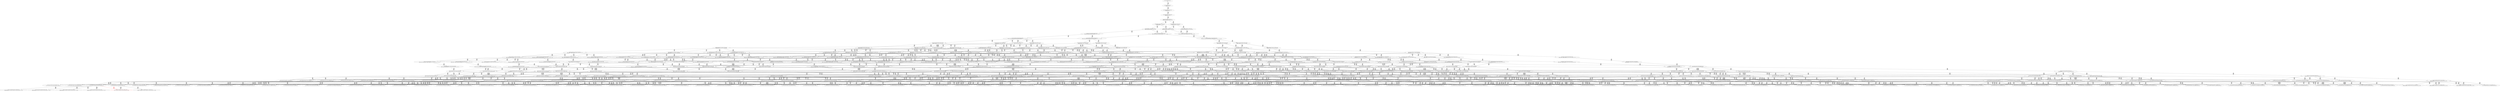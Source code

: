 digraph {
	S0[label="S0: [0, 0] [0, 0] [0, 0] [0, 0] \n{}{}"];
	S1[label="S1: [0, 0] [0, 0] [0, 0] [29, 37] \n{T0J0:29-37}{1}"];
	S2[label="S2: [29, 29] [29, 29] [29, 37] [35, 45] \n{T0J1:35-45}{1, 2}"];
	S3[label="S3: [29, 29] [29, 37] [35, 45] [85, 108] \n{T0J2:85-108}{1, 2, 3}"];
	S4[label="S4: [29, 37] [35, 45] [85, 108] [93, 117] \n{T0J2:85-108, T0J13:93-117}{1, 2, 3, 14}"];
	S5[label="S5: [85, 85] [85, 108] [93, 117] [133, 168] \n{T0J3:133-168}{1, 2, 3, 4, 14}"];
	S6[label="S6: [93, 93] [93, 107] [93, 108] [162, 194] \n{T0J14:162-194}{1, 2, 3, 14, 15}"];
	S7[label="S7: [85, 108] [93, 117] [133, 168] [145, 183] \n{T0J3:133-168, T0J6:145-183}{1, 2, 3, 4, 7, 14}"];
	S8[label="S8: [93, 108] [93, 117] [133, 168] [162, 194] \n{T0J3:133-168, T0J14:162-194}{1, 2, 3, 4, 14, 15}"];
	S9[label="S9: [93, 107] [93, 108] [146, 174] [162, 194] \n{T0J14:162-194, T0J19:146-174}{1, 2, 3, 14, 15, 20}"];
	S10[label="S10: [93, 117] [133, 168] [145, 183] [162, 205] \n{T0J3:133-168, T0J6:145-183, T0J7:162-205}{1, 2, 3, 4, 7, 8, 14}"];
	S11[label="S11: [93, 117] [133, 168] [145, 183] [162, 194] \n{T0J3:133-168, T0J6:145-183, T0J14:162-194}{1, 2, 3, 4, 7, 14, 15}"];
	S12[label="S12: [93, 117] [133, 168] [146, 174] [162, 194] \n{T0J3:133-168, T0J14:162-194, T0J19:146-174}{1, 2, 3, 4, 14, 15, 20}"];
	S13[label="S13: [133, 168] [145, 183] [159, 200] [162, 205] \n{T0J3:133-168, T0J6:145-183, T0J7:162-205, T0J10:159-200}{1, 2, 3, 4, 7, 8, 11, 14}"];
	S14[label="S14: [133, 168] [145, 183] [162, 194] [162, 214] \n{T0J3:133-168, T0J6:145-183, T0J7:162-214, T0J14:162-194}{1, 2, 3, 4, 7, 8, 14, 15}"];
	S15[label="S15: [133, 168] [145, 174] [146, 192] [162, 194] \n{T0J3:133-168, T0J6:145-192, T0J14:162-194, T0J19:146-174}{1, 2, 3, 4, 7, 14, 15, 20}"];
	S16[label="S16: [145, 183] [159, 200] [162, 205] [173, 219] \n{T0J4:173-219}{1, 2, 3, 4, 5, 7, 8, 11, 14}"];
	S17[label="S17: [162, 167] [162, 183] [162, 200] [230, 253] \n{T0J8:230-253}{1, 2, 3, 4, 7, 8, 9, 11, 14}"];
	S18[label="S18: [159, 167] [159, 168] [159, 183] [162, 205] \n{T0J11:159-168}{1, 2, 3, 4, 7, 8, 11, 12, 14}"];
	S19[label="S19: [145, 183] [159, 200] [162, 214] [199, 254] \n{}{1, 2, 3, 4, 7, 8, 11, 14, 15}"];
	S20[label="S20: [145, 183] [162, 194] [162, 214] [173, 219] \n{T0J4:173-219}{1, 2, 3, 4, 5, 7, 8, 14, 15}"];
	S21[label="S21: [162, 167] [162, 183] [162, 194] [230, 253] \n{T0J8:230-253}{1, 2, 3, 4, 7, 8, 9, 14, 15}"];
	S22[label="S22: [145, 174] [146, 192] [162, 194] [173, 219] \n{T0J4:173-219}{1, 2, 3, 4, 5, 7, 14, 15, 20}"];
	S23[label="S23: [145, 174] [146, 192] [162, 194] [210, 264] \n{T0J7:210-264}{1, 2, 3, 4, 7, 8, 14, 15, 20}"];
	S24[label="S24: [159, 200] [162, 205] [173, 219] [221, 279] \n{T0J5:221-279}{1, 2, 3, 4, 5, 6, 7, 8, 11, 14}"];
	S25[label="S25: [162, 200] [162, 205] [173, 219] [230, 253] \n{T0J4:173-219, T0J8:230-253}{1, 2, 3, 4, 5, 7, 8, 9, 11, 14}"];
	S26[label="S26: [159, 168] [159, 200] [162, 205] [173, 219] \n{T0J4:173-219}{1, 2, 3, 4, 5, 7, 8, 11, 12, 14}"];
	S27[label="S27: [159, 200] [162, 214] [173, 234] [199, 254] \n{T0J4:173-234}{1, 2, 3, 4, 5, 7, 8, 11, 14, 15}"];
	S28[label="S28: [162, 183] [162, 200] [214, 233] [230, 253] \n{T0J8:230-253, T0J9:214-233}{1, 2, 3, 4, 7, 8, 9, 10, 11, 14}"];
	S29[label="S29: [162, 168] [162, 183] [162, 205] [230, 253] \n{T0J8:230-253}{1, 2, 3, 4, 7, 8, 9, 11, 12, 14}"];
	S30[label="S30: [162, 200] [162, 214] [199, 253] [230, 254] \n{T0J8:230-253}{1, 2, 3, 4, 7, 8, 9, 11, 14, 15}"];
	S31[label="S31: [159, 168] [159, 183] [162, 205] [201, 220] \n{T0J12:201-220}{1, 2, 3, 4, 7, 8, 11, 12, 13, 14}"];
	S32[label="S32: [159, 168] [159, 200] [162, 214] [199, 254] \n{}{1, 2, 3, 4, 7, 8, 11, 12, 14, 15}"];
	S33[label="S33: [162, 200] [162, 214] [199, 247] [226, 254] \n{T0J15:226-247}{1, 2, 3, 4, 7, 8, 11, 14, 15, 16}"];
	S34[label="S34: [146, 200] [162, 214] [198, 250] [199, 264] \n{}{1, 2, 3, 4, 7, 8, 11, 14, 15, 20}"];
	S35[label="S35: [162, 194] [162, 214] [173, 219] [221, 279] \n{T0J5:221-279}{1, 2, 3, 4, 5, 6, 7, 8, 14, 15}"];
	S36[label="S36: [162, 194] [162, 214] [173, 219] [230, 253] \n{T0J4:173-219, T0J8:230-253}{1, 2, 3, 4, 5, 7, 8, 9, 14, 15}"];
	S37[label="S37: [162, 183] [162, 194] [214, 233] [230, 253] \n{T0J8:230-253, T0J9:214-233}{1, 2, 3, 4, 7, 8, 9, 10, 14, 15}"];
	S38[label="S38: [146, 192] [162, 194] [173, 219] [221, 270] \n{T0J5:221-270}{1, 2, 3, 4, 5, 6, 7, 14, 15, 20}"];
	S39[label="S39: [146, 192] [162, 194] [173, 225] [210, 264] \n{T0J4:173-225, T0J7:210-264}{1, 2, 3, 4, 5, 7, 8, 14, 15, 20}"];
	S40[label="S40: [162, 205] [173, 219] [221, 279] [230, 296] \n{T0J5:221-296, T0J8:230-286}{1, 2, 3, 4, 5, 6, 7, 8, 9, 11, 14}"];
	S41[label="S41: [159, 201] [162, 205] [173, 219] [221, 279] \n{T0J5:221-279}{1, 2, 3, 4, 5, 6, 7, 8, 11, 12, 14}"];
	S42[label="S42: [162, 214] [173, 234] [199, 279] [228, 296] \n{T0J5:221-296}{1, 2, 3, 4, 5, 6, 7, 8, 11, 14, 15}"];
	S43[label="S43: [162, 205] [173, 233] [214, 234] [230, 253] \n{T0J4:173-234, T0J8:230-253, T0J9:214-233}{1, 2, 3, 4, 5, 7, 8, 9, 10, 11, 14}"];
	S44[label="S44: [162, 200] [162, 205] [173, 219] [230, 253] \n{T0J4:173-219, T0J8:230-253}{1, 2, 3, 4, 5, 7, 8, 9, 11, 12, 14}"];
	S45[label="S45: [162, 214] [173, 251] [199, 253] [230, 254] \n{T0J4:173-251, T0J8:230-253}{1, 2, 3, 4, 5, 7, 8, 9, 11, 14, 15}"];
	S46[label="S46: [159, 200] [162, 205] [173, 219] [201, 220] \n{T0J4:173-219, T0J12:201-220}{1, 2, 3, 4, 5, 7, 8, 11, 12, 13, 14}"];
	S47[label="S47: [159, 200] [162, 214] [173, 234] [199, 254] \n{T0J4:173-234}{1, 2, 3, 4, 5, 7, 8, 11, 12, 14, 15}"];
	S48[label="S48: [162, 214] [173, 247] [199, 251] [226, 254] \n{T0J4:173-251, T0J15:226-247}{1, 2, 3, 4, 5, 7, 8, 11, 14, 15, 16}"];
	S49[label="S49: [162, 214] [173, 250] [198, 251] [199, 264] \n{T0J4:173-251}{1, 2, 3, 4, 5, 7, 8, 11, 14, 15, 20}"];
	S50[label="S50: [162, 183] [162, 205] [214, 233] [230, 253] \n{T0J8:230-253, T0J9:214-233}{1, 2, 3, 4, 7, 8, 9, 10, 11, 12, 14}"];
	S51[label="S51: [162, 214] [199, 233] [214, 253] [230, 254] \n{T0J8:230-253, T0J9:214-233}{1, 2, 3, 4, 7, 8, 9, 10, 11, 14, 15}"];
	S52[label="S52: [162, 183] [162, 205] [201, 220] [230, 253] \n{T0J8:230-253, T0J12:201-220}{1, 2, 3, 4, 7, 8, 9, 11, 12, 13, 14}"];
	S53[label="S53: [162, 200] [162, 214] [199, 253] [230, 254] \n{T0J8:230-253}{1, 2, 3, 4, 7, 8, 9, 11, 12, 14, 15}"];
	S54[label="S54: [162, 214] [199, 247] [226, 253] [230, 254] \n{T0J8:230-253, T0J15:226-247}{1, 2, 3, 4, 7, 8, 9, 11, 14, 15, 16}"];
	S55[label="S55: [162, 214] [198, 250] [199, 253] [230, 264] \n{T0J8:230-253}{1, 2, 3, 4, 7, 8, 9, 11, 14, 15, 20}"];
	S56[label="S56: [159, 200] [162, 214] [199, 220] [201, 254] \n{T0J12:201-220}{1, 2, 3, 4, 7, 8, 11, 12, 13, 14, 15}"];
	S57[label="S57: [162, 200] [162, 214] [199, 247] [226, 254] \n{T0J15:226-247}{1, 2, 3, 4, 7, 8, 11, 12, 14, 15, 16}"];
	S58[label="S58: [159, 200] [162, 214] [198, 250] [199, 264] \n{}{1, 2, 3, 4, 7, 8, 11, 12, 14, 15, 20}"];
	S59[label="S59: [162, 189] [179, 214] [199, 247] [226, 254] \n{T0J15:226-247, T0J16:179-189}{1, 2, 3, 4, 7, 8, 11, 14, 15, 16, 17}"];
	S60[label="S60: [162, 214] [198, 247] [199, 250] [226, 264] \n{T0J15:226-247}{1, 2, 3, 4, 7, 8, 11, 14, 15, 16, 20}"];
	S61[label="S61: [162, 214] [186, 217] [198, 250] [199, 264] \n{T0J20:186-217}{1, 2, 3, 4, 7, 8, 11, 14, 15, 20, 21}"];
	S62[label="S62: [162, 214] [173, 219] [221, 279] [230, 290] \n{T0J5:221-290, T0J8:230-280}{1, 2, 3, 4, 5, 6, 7, 8, 9, 14, 15}"];
	S63[label="S63: [162, 214] [173, 233] [214, 234] [230, 253] \n{T0J4:173-234, T0J8:230-253, T0J9:214-233}{1, 2, 3, 4, 5, 7, 8, 9, 10, 14, 15}"];
	S64[label="S64: [162, 194] [173, 225] [210, 270] [222, 289] \n{T0J5:221-288, T0J7:210-289}{1, 2, 3, 4, 5, 6, 7, 8, 14, 15, 20}"];
	S65[label="S65: [173, 233] [214, 271] [221, 279] [230, 301] \n{T0J5:221-301, T0J8:230-286, T0J9:214-271}{1, 2, 3, 4, 5, 6, 7, 8, 9, 10, 11, 14}"];
	S66[label="S66: [162, 206] [173, 219] [221, 279] [230, 296] \n{T0J5:221-296, T0J8:230-287}{1, 2, 3, 4, 5, 6, 7, 8, 9, 11, 12, 14}"];
	S67[label="S67: [173, 251] [199, 279] [228, 296] [230, 310] \n{T0J5:221-310, T0J8:230-300}{1, 2, 3, 4, 5, 6, 7, 8, 9, 11, 14, 15}"];
	S68[label="S68: [162, 205] [173, 219] [201, 254] [221, 296] \n{T0J5:221-296, T0J12:201-254}{1, 2, 3, 4, 5, 6, 7, 8, 11, 12, 13, 14}"];
	S69[label="S69: [162, 215] [173, 234] [199, 279] [228, 296] \n{T0J5:221-296}{1, 2, 3, 4, 5, 6, 7, 8, 11, 12, 14, 15}"];
	S70[label="S70: [173, 247] [199, 279] [226, 294] [228, 310] \n{T0J5:221-310, T0J15:226-294}{1, 2, 3, 4, 5, 6, 7, 8, 11, 14, 15, 16}"];
	S71[label="S71: [173, 250] [198, 279] [199, 281] [228, 310] \n{T0J5:221-310}{1, 2, 3, 4, 5, 6, 7, 8, 11, 14, 15, 20}"];
	S72[label="S72: [162, 205] [173, 233] [214, 234] [230, 253] \n{T0J4:173-234, T0J8:230-253, T0J9:214-233}{1, 2, 3, 4, 5, 7, 8, 9, 10, 11, 12, 14}"];
	S73[label="S73: [173, 233] [199, 253] [214, 254] [230, 265] \n{T0J4:173-265, T0J8:230-253, T0J9:214-233}{1, 2, 3, 4, 5, 7, 8, 9, 10, 11, 14, 15}"];
	S74[label="S74: [162, 205] [173, 220] [201, 234] [230, 253] \n{T0J4:173-234, T0J8:230-253, T0J12:201-220}{1, 2, 3, 4, 5, 7, 8, 9, 11, 12, 13, 14}"];
	S75[label="S75: [162, 214] [173, 251] [199, 253] [230, 254] \n{T0J4:173-251, T0J8:230-253}{1, 2, 3, 4, 5, 7, 8, 9, 11, 12, 14, 15}"];
	S76[label="S76: [173, 247] [199, 253] [226, 254] [230, 265] \n{T0J4:173-265, T0J8:230-253, T0J15:226-247}{1, 2, 3, 4, 5, 7, 8, 9, 11, 14, 15, 16}"];
	S77[label="S77: [173, 250] [198, 253] [199, 264] [230, 265] \n{T0J4:173-265, T0J8:230-253}{1, 2, 3, 4, 5, 7, 8, 9, 11, 14, 15, 20}"];
	S78[label="S78: [162, 214] [173, 220] [199, 251] [201, 254] \n{T0J4:173-251, T0J12:201-220}{1, 2, 3, 4, 5, 7, 8, 11, 12, 13, 14, 15}"];
	S79[label="S79: [162, 214] [173, 247] [199, 251] [226, 254] \n{T0J4:173-251, T0J15:226-247}{1, 2, 3, 4, 5, 7, 8, 11, 12, 14, 15, 16}"];
	S80[label="S80: [162, 214] [173, 250] [198, 251] [199, 264] \n{T0J4:173-251}{1, 2, 3, 4, 5, 7, 8, 11, 12, 14, 15, 20}"];
	S81[label="S81: [173, 214] [179, 247] [199, 251] [226, 254] \n{T0J4:173-251, T0J15:226-247}{1, 2, 3, 4, 5, 7, 8, 11, 14, 15, 16, 17}"];
	S82[label="S82: [173, 247] [198, 250] [199, 264] [226, 265] \n{T0J4:173-265, T0J15:226-247}{1, 2, 3, 4, 5, 7, 8, 11, 14, 15, 16, 20}"];
	S83[label="S83: [173, 217] [198, 250] [199, 264] [202, 265] \n{T0J4:173-265}{1, 2, 3, 4, 5, 7, 8, 11, 14, 15, 20, 21}"];
	S84[label="S84: [162, 205] [201, 220] [214, 233] [230, 253] \n{T0J8:230-253, T0J9:214-233, T0J12:201-220}{1, 2, 3, 4, 7, 8, 9, 10, 11, 12, 13, 14}"];
	S85[label="S85: [162, 214] [199, 233] [214, 253] [230, 254] \n{T0J8:230-253, T0J9:214-233}{1, 2, 3, 4, 7, 8, 9, 10, 11, 12, 14, 15}"];
	S86[label="S86: [199, 233] [214, 247] [226, 253] [230, 254] \n{T0J8:230-253, T0J9:214-233, T0J15:226-247}{1, 2, 3, 4, 7, 8, 9, 10, 11, 14, 15, 16}"];
	S87[label="S87: [198, 233] [199, 250] [214, 253] [230, 264] \n{T0J8:230-253, T0J9:214-233}{1, 2, 3, 4, 7, 8, 9, 10, 11, 14, 15, 20}"];
	S88[label="S88: [162, 214] [199, 220] [201, 253] [230, 254] \n{T0J8:230-253, T0J12:201-220}{1, 2, 3, 4, 7, 8, 9, 11, 12, 13, 14, 15}"];
	S89[label="S89: [162, 214] [199, 247] [226, 253] [230, 254] \n{T0J8:230-253, T0J15:226-247}{1, 2, 3, 4, 7, 8, 9, 11, 12, 14, 15, 16}"];
	S90[label="S90: [162, 214] [198, 250] [199, 253] [230, 264] \n{T0J8:230-253}{1, 2, 3, 4, 7, 8, 9, 11, 12, 14, 15, 20}"];
	S91[label="S91: [179, 214] [199, 247] [226, 253] [230, 254] \n{T0J8:230-253, T0J15:226-247, T0J16:179-189}{1, 2, 3, 4, 7, 8, 9, 11, 14, 15, 16, 17}"];
	S92[label="S92: [198, 247] [199, 250] [226, 253] [230, 264] \n{T0J8:230-253, T0J15:226-247}{1, 2, 3, 4, 7, 8, 9, 11, 14, 15, 16, 20}"];
	S93[label="S93: [186, 217] [198, 250] [199, 253] [230, 264] \n{T0J8:230-253, T0J20:186-217}{1, 2, 3, 4, 7, 8, 9, 11, 14, 15, 20, 21}"];
	S94[label="S94: [162, 214] [199, 220] [201, 247] [226, 254] \n{T0J12:201-220, T0J15:226-247}{1, 2, 3, 4, 7, 8, 11, 12, 13, 14, 15, 16}"];
	S95[label="S95: [162, 214] [198, 220] [199, 250] [201, 264] \n{T0J12:201-220}{1, 2, 3, 4, 7, 8, 11, 12, 13, 14, 15, 20}"];
	S96[label="S96: [162, 189] [179, 214] [199, 247] [226, 254] \n{T0J15:226-247, T0J16:179-189}{1, 2, 3, 4, 7, 8, 11, 12, 14, 15, 16, 17}"];
	S97[label="S97: [162, 214] [198, 247] [199, 250] [226, 264] \n{T0J15:226-247}{1, 2, 3, 4, 7, 8, 11, 12, 14, 15, 16, 20}"];
	S98[label="S98: [162, 214] [186, 217] [198, 250] [199, 264] \n{T0J20:186-217}{1, 2, 3, 4, 7, 8, 11, 12, 14, 15, 20, 21}"];
	S99[label="S99: [179, 214] [199, 247] [226, 253] [230, 254] \n{T0J15:226-247, T0J16:179-189, T0J17:230-253}{1, 2, 3, 4, 7, 8, 11, 14, 15, 16, 17, 18}"];
	S100[label="S100: [179, 214] [198, 247] [199, 250] [226, 264] \n{T0J15:226-247, T0J16:179-189}{1, 2, 3, 4, 7, 8, 11, 14, 15, 16, 17, 20}"];
	S101[label="S101: [186, 217] [198, 247] [199, 250] [226, 264] \n{T0J15:226-247, T0J20:186-217}{1, 2, 3, 4, 7, 8, 11, 14, 15, 16, 20, 21}"];
	S102[label="S102: [186, 217] [198, 220] [199, 250] [204, 264] \n{T0J20:186-217, T0J21:204-220}{1, 2, 3, 4, 7, 8, 11, 14, 15, 20, 21, 22}"];
	S103[label="S103: [173, 233] [214, 279] [221, 280] [230, 310] \n{T0J5:221-310, T0J8:230-280, T0J9:214-280}{1, 2, 3, 4, 5, 6, 7, 8, 9, 10, 14, 15}"];
	S104[label="S104: [173, 234] [214, 272] [221, 279] [230, 301] \n{}{1, 2, 3, 4, 5, 6, 7, 8, 9, 10, 11, 12, 14}"];
	S105[label="S105: [199, 279] [214, 296] [228, 310] [230, 329] \n{}{1, 2, 3, 4, 5, 6, 7, 8, 9, 10, 11, 14, 15}"];
	S106[label="S106: [173, 220] [201, 259] [221, 291] [230, 301] \n{T0J5:221-301, T0J8:230-291}{1, 2, 3, 4, 5, 6, 7, 8, 9, 11, 12, 13, 14}"];
	S107[label="S107: [173, 252] [199, 279] [228, 296] [230, 310] \n{}{1, 2, 3, 4, 5, 6, 7, 8, 9, 11, 12, 14, 15}"];
	S108[label="S108: [199, 279] [226, 296] [228, 310] [237, 343] \n{}{1, 2, 3, 4, 5, 6, 7, 8, 9, 11, 14, 15, 16}"];
	S109[label="S109: [198, 279] [199, 296] [228, 310] [230, 375] \n{}{1, 2, 3, 4, 5, 6, 7, 8, 9, 11, 14, 15, 20}"];
	S110[label="S110: [173, 234] [199, 268] [201, 292] [228, 310] \n{T0J5:221-310}{1, 2, 3, 4, 5, 6, 7, 8, 11, 12, 13, 14, 15}"];
	S111[label="S111: [173, 248] [199, 279] [226, 295] [228, 310] \n{}{1, 2, 3, 4, 5, 6, 7, 8, 11, 12, 14, 15, 16}"];
	S112[label="S112: [173, 279] [198, 281] [199, 289] [228, 310] \n{}{1, 2, 3, 4, 5, 6, 7, 8, 11, 12, 14, 15, 20}"];
	S113[label="S113: [179, 269] [199, 279] [226, 294] [228, 310] \n{}{1, 2, 3, 4, 5, 6, 7, 8, 11, 14, 15, 16, 17}"];
	S114[label="S114: [198, 279] [199, 294] [226, 310] [228, 368] \n{}{1, 2, 3, 4, 5, 6, 7, 8, 11, 14, 15, 16, 20}"];
	S115[label="S115: [198, 279] [199, 281] [202, 310] [228, 338] \n{}{1, 2, 3, 4, 5, 6, 7, 8, 11, 14, 15, 20, 21}"];
	S116[label="S116: [221, 279] [221, 281] [223, 288] [228, 291] \n{T0J24:223-291}{1, 2, 3, 4, 5, 6, 7, 8, 11, 14, 15, 20, 25}"];
	S117[label="S117: [173, 220] [201, 233] [214, 253] [230, 256] \n{T0J4:173-256, T0J8:230-253, T0J9:214-233}{1, 2, 3, 4, 5, 7, 8, 9, 10, 11, 12, 13, 14}"];
	S118[label="S118: [173, 233] [199, 253] [214, 254] [230, 265] \n{T0J4:173-265, T0J8:230-253, T0J9:214-233}{1, 2, 3, 4, 5, 7, 8, 9, 10, 11, 12, 14, 15}"];
	S119[label="S119: [173, 220] [199, 253] [201, 254] [230, 265] \n{T0J4:173-265, T0J8:230-253}{1, 2, 3, 4, 5, 7, 8, 9, 11, 12, 13, 14, 15}"];
	S120[label="S120: [173, 247] [199, 253] [226, 254] [230, 265] \n{T0J4:173-265, T0J8:230-253, T0J15:226-247}{1, 2, 3, 4, 5, 7, 8, 9, 11, 12, 14, 15, 16}"];
	S121[label="S121: [173, 250] [198, 253] [199, 264] [230, 265] \n{T0J4:173-265, T0J8:230-253}{1, 2, 3, 4, 5, 7, 8, 9, 11, 12, 14, 15, 20}"];
	S122[label="S122: [173, 220] [199, 247] [201, 254] [226, 265] \n{T0J4:173-265, T0J15:226-247}{1, 2, 3, 4, 5, 7, 8, 11, 12, 13, 14, 15, 16}"];
	S123[label="S123: [173, 220] [198, 250] [199, 264] [202, 265] \n{T0J4:173-265}{1, 2, 3, 4, 5, 7, 8, 11, 12, 13, 14, 15, 20}"];
	S124[label="S124: [173, 214] [179, 247] [199, 251] [226, 254] \n{T0J4:173-251, T0J15:226-247}{1, 2, 3, 4, 5, 7, 8, 11, 12, 14, 15, 16, 17}"];
	S125[label="S125: [173, 247] [198, 250] [199, 264] [226, 265] \n{T0J4:173-265, T0J15:226-247}{1, 2, 3, 4, 5, 7, 8, 11, 12, 14, 15, 16, 20}"];
	S126[label="S126: [173, 217] [198, 250] [199, 264] [202, 265] \n{T0J4:173-265}{1, 2, 3, 4, 5, 7, 8, 11, 12, 14, 15, 20, 21}"];
	S127[label="S127: [199, 220] [201, 233] [214, 253] [230, 254] \n{T0J8:230-253, T0J9:214-233, T0J12:201-220}{1, 2, 3, 4, 7, 8, 9, 10, 11, 12, 13, 14, 15}"];
	S128[label="S128: [199, 233] [214, 247] [226, 253] [230, 254] \n{T0J8:230-253, T0J9:214-233, T0J15:226-247}{1, 2, 3, 4, 7, 8, 9, 10, 11, 12, 14, 15, 16}"];
	S129[label="S129: [198, 233] [199, 250] [214, 253] [230, 264] \n{T0J8:230-253, T0J9:214-233}{1, 2, 3, 4, 7, 8, 9, 10, 11, 12, 14, 15, 20}"];
	S130[label="S130: [214, 247] [226, 253] [230, 254] [239, 284] \n{T0J4:239-284}{1, 2, 3, 4, 5, 7, 8, 9, 10, 11, 14, 15, 16}"];
	S131[label="S131: [199, 250] [214, 253] [230, 264] [238, 284] \n{T0J4:238-284}{1, 2, 3, 4, 5, 7, 8, 9, 10, 11, 14, 15, 20}"];
	S132[label="S132: [199, 220] [201, 247] [226, 253] [230, 254] \n{T0J8:230-253, T0J12:201-220, T0J15:226-247}{1, 2, 3, 4, 7, 8, 9, 11, 12, 13, 14, 15, 16}"];
	S133[label="S133: [198, 220] [199, 250] [201, 253] [230, 264] \n{T0J8:230-253, T0J12:201-220}{1, 2, 3, 4, 7, 8, 9, 11, 12, 13, 14, 15, 20}"];
	S134[label="S134: [179, 214] [199, 247] [226, 253] [230, 254] \n{T0J8:230-253, T0J15:226-247, T0J16:179-189}{1, 2, 3, 4, 7, 8, 9, 11, 12, 14, 15, 16, 17}"];
	S135[label="S135: [198, 247] [199, 250] [226, 253] [230, 264] \n{T0J8:230-253, T0J15:226-247}{1, 2, 3, 4, 7, 8, 9, 11, 12, 14, 15, 16, 20}"];
	S136[label="S136: [186, 217] [198, 250] [199, 253] [230, 264] \n{T0J8:230-253, T0J20:186-217}{1, 2, 3, 4, 7, 8, 9, 11, 12, 14, 15, 20, 21}"];
	S137[label="S137: [199, 247] [219, 253] [226, 254] [230, 265] \n{T0J4:219-265, T0J8:230-253, T0J15:226-247}{1, 2, 3, 4, 5, 7, 8, 9, 11, 14, 15, 16, 17}"];
	S138[label="S138: [199, 250] [226, 253] [230, 264] [238, 298] \n{T0J4:238-298}{1, 2, 3, 4, 5, 7, 8, 9, 11, 14, 15, 16, 20}"];
	S139[label="S139: [198, 250] [199, 253] [226, 264] [230, 268] \n{T0J4:226-268, T0J8:230-253}{1, 2, 3, 4, 5, 7, 8, 9, 11, 14, 15, 20, 21}"];
	S140[label="S140: [179, 214] [199, 220] [201, 247] [226, 254] \n{T0J12:201-220, T0J15:226-247, T0J16:179-189}{1, 2, 3, 4, 7, 8, 11, 12, 13, 14, 15, 16, 17}"];
	S141[label="S141: [198, 220] [199, 247] [201, 250] [226, 264] \n{T0J12:201-220, T0J15:226-247}{1, 2, 3, 4, 7, 8, 11, 12, 13, 14, 15, 16, 20}"];
	S142[label="S142: [186, 217] [198, 220] [199, 250] [202, 264] \n{T0J12:201-220, T0J20:186-217}{1, 2, 3, 4, 7, 8, 11, 12, 13, 14, 15, 20, 21}"];
	S143[label="S143: [179, 214] [199, 247] [226, 253] [230, 254] \n{T0J15:226-247, T0J16:179-189, T0J17:230-253}{1, 2, 3, 4, 7, 8, 11, 12, 14, 15, 16, 17, 18}"];
	S144[label="S144: [179, 214] [198, 247] [199, 250] [226, 264] \n{T0J15:226-247, T0J16:179-189}{1, 2, 3, 4, 7, 8, 11, 12, 14, 15, 16, 17, 20}"];
	S145[label="S145: [186, 217] [198, 247] [199, 250] [226, 264] \n{T0J15:226-247, T0J20:186-217}{1, 2, 3, 4, 7, 8, 11, 12, 14, 15, 16, 20, 21}"];
	S146[label="S146: [186, 217] [198, 220] [199, 250] [204, 264] \n{T0J20:186-217, T0J21:204-220}{1, 2, 3, 4, 7, 8, 11, 12, 14, 15, 20, 21, 22}"];
	S147[label="S147: [199, 247] [219, 253] [226, 254] [230, 265] \n{T0J4:219-265, T0J15:226-247, T0J17:230-253}{1, 2, 3, 4, 5, 7, 8, 11, 14, 15, 16, 17, 18}"];
	S148[label="S148: [198, 247] [199, 250] [219, 264] [226, 265] \n{T0J4:219-265, T0J15:226-247}{1, 2, 3, 4, 5, 7, 8, 11, 14, 15, 16, 17, 20}"];
	S149[label="S149: [198, 247] [199, 250] [226, 264] [226, 268] \n{T0J4:226-268, T0J15:226-247}{1, 2, 3, 4, 5, 7, 8, 11, 14, 15, 16, 20, 21}"];
	S150[label="S150: [198, 220] [199, 250] [204, 264] [226, 268] \n{T0J4:226-268}{1, 2, 3, 4, 5, 7, 8, 11, 14, 15, 20, 21, 22}"];
	S151[label="S151: [201, 272] [214, 286] [221, 291] [230, 316] \n{}{1, 2, 3, 4, 5, 6, 7, 8, 9, 10, 11, 12, 13, 14}"];
	S152[label="S152: [199, 280] [214, 296] [228, 310] [230, 329] \n{}{1, 2, 3, 4, 5, 6, 7, 8, 9, 10, 11, 12, 14, 15}"];
	S153[label="S153: [214, 296] [228, 310] [230, 343] [251, 359] \n{}{1, 2, 3, 4, 5, 6, 7, 8, 9, 10, 11, 14, 15, 16}"];
	S154[label="S154: [199, 296] [228, 310] [230, 355] [250, 375] \n{}{1, 2, 3, 4, 5, 6, 7, 8, 9, 10, 11, 14, 15, 20}"];
	S155[label="S155: [199, 279] [201, 296] [228, 310] [230, 320] \n{}{1, 2, 3, 4, 5, 6, 7, 8, 9, 11, 12, 13, 14, 15}"];
	S156[label="S156: [199, 280] [226, 296] [228, 310] [237, 343] \n{}{1, 2, 3, 4, 5, 6, 7, 8, 9, 11, 12, 14, 15, 16}"];
	S157[label="S157: [198, 289] [199, 296] [228, 310] [230, 375] \n{}{1, 2, 3, 4, 5, 6, 7, 8, 9, 11, 12, 14, 15, 20}"];
	S158[label="S158: [199, 296] [226, 301] [228, 310] [237, 355] \n{}{1, 2, 3, 4, 5, 6, 7, 8, 9, 11, 14, 15, 16, 17}"];
	S159[label="S159: [199, 296] [226, 310] [228, 368] [252, 375] \n{}{1, 2, 3, 4, 5, 6, 7, 8, 9, 11, 14, 15, 16, 20}"];
	S160[label="S160: [199, 296] [202, 310] [228, 338] [238, 375] \n{}{1, 2, 3, 4, 5, 6, 7, 8, 9, 11, 14, 15, 20, 21}"];
	S161[label="S161: [221, 291] [223, 296] [228, 310] [230, 375] \n{}{1, 2, 3, 4, 5, 6, 7, 8, 9, 11, 14, 15, 20, 25}"];
	S162[label="S162: [199, 279] [201, 295] [226, 310] [228, 316] \n{}{1, 2, 3, 4, 5, 6, 7, 8, 11, 12, 13, 14, 15, 16}"];
	S163[label="S163: [198, 281] [199, 292] [202, 310] [228, 341] \n{}{1, 2, 3, 4, 5, 6, 7, 8, 11, 12, 13, 14, 15, 20}"];
	S164[label="S164: [179, 270] [199, 279] [226, 295] [228, 310] \n{}{1, 2, 3, 4, 5, 6, 7, 8, 11, 12, 14, 15, 16, 17}"];
	S165[label="S165: [198, 289] [199, 295] [226, 310] [228, 368] \n{}{1, 2, 3, 4, 5, 6, 7, 8, 11, 12, 14, 15, 16, 20}"];
	S166[label="S166: [198, 281] [199, 289] [202, 310] [228, 338] \n{}{1, 2, 3, 4, 5, 6, 7, 8, 11, 12, 14, 15, 20, 21}"];
	S167[label="S167: [221, 281] [221, 289] [223, 291] [228, 310] \n{}{1, 2, 3, 4, 5, 6, 7, 8, 11, 12, 14, 15, 20, 25}"];
	S168[label="S168: [199, 279] [226, 294] [228, 310] [247, 355] \n{}{1, 2, 3, 4, 5, 6, 7, 8, 11, 14, 15, 16, 17, 18}"];
	S169[label="S169: [199, 294] [215, 310] [226, 310] [228, 368] \n{}{1, 2, 3, 4, 5, 6, 7, 8, 11, 14, 15, 16, 17, 20}"];
	S170[label="S170: [199, 294] [202, 310] [226, 338] [238, 368] \n{}{1, 2, 3, 4, 5, 6, 7, 8, 11, 14, 15, 16, 20, 21}"];
	S171[label="S171: [221, 291] [223, 294] [226, 310] [228, 368] \n{}{1, 2, 3, 4, 5, 6, 7, 8, 11, 14, 15, 16, 20, 25}"];
	S172[label="S172: [199, 281] [202, 310] [226, 338] [240, 341] \n{}{1, 2, 3, 4, 5, 6, 7, 8, 11, 14, 15, 20, 21, 22}"];
	S173[label="S173: [221, 281] [221, 291] [223, 310] [228, 338] \n{}{1, 2, 3, 4, 5, 6, 7, 8, 11, 14, 15, 20, 21, 25}"];
	S174[label="S174: [201, 233] [214, 253] [230, 254] [239, 271] \n{T0J4:239-271, T0J8:230-253}{1, 2, 3, 4, 5, 7, 8, 9, 10, 11, 12, 13, 14, 15}"];
	S175[label="S175: [214, 247] [226, 253] [230, 254] [239, 284] \n{T0J4:239-284}{1, 2, 3, 4, 5, 7, 8, 9, 10, 11, 12, 14, 15, 16}"];
	S176[label="S176: [199, 250] [214, 253] [230, 264] [238, 284] \n{T0J4:238-284}{1, 2, 3, 4, 5, 7, 8, 9, 10, 11, 12, 14, 15, 20}"];
	S177[label="S177: [201, 247] [226, 253] [230, 254] [239, 271] \n{T0J4:239-271, T0J8:230-253, T0J15:226-247}{1, 2, 3, 4, 5, 7, 8, 9, 11, 12, 13, 14, 15, 16}"];
	S178[label="S178: [199, 250] [201, 253] [230, 264] [238, 271] \n{T0J4:238-271, T0J8:230-253}{1, 2, 3, 4, 5, 7, 8, 9, 11, 12, 13, 14, 15, 20}"];
	S179[label="S179: [199, 247] [219, 253] [226, 254] [230, 265] \n{T0J4:219-265, T0J8:230-253, T0J15:226-247}{1, 2, 3, 4, 5, 7, 8, 9, 11, 12, 14, 15, 16, 17}"];
	S180[label="S180: [199, 250] [226, 253] [230, 264] [238, 298] \n{T0J4:238-298}{1, 2, 3, 4, 5, 7, 8, 9, 11, 12, 14, 15, 16, 20}"];
	S181[label="S181: [198, 250] [199, 253] [226, 264] [230, 268] \n{T0J4:226-268, T0J8:230-253}{1, 2, 3, 4, 5, 7, 8, 9, 11, 12, 14, 15, 20, 21}"];
	S182[label="S182: [199, 220] [201, 247] [219, 254] [226, 265] \n{T0J4:219-265, T0J15:226-247}{1, 2, 3, 4, 5, 7, 8, 11, 12, 13, 14, 15, 16, 17}"];
	S183[label="S183: [199, 247] [201, 250] [226, 264] [238, 271] \n{T0J4:238-271, T0J15:226-247}{1, 2, 3, 4, 5, 7, 8, 11, 12, 13, 14, 15, 16, 20}"];
	S184[label="S184: [198, 220] [199, 250] [202, 264] [226, 268] \n{T0J4:226-268}{1, 2, 3, 4, 5, 7, 8, 11, 12, 13, 14, 15, 20, 21}"];
	S185[label="S185: [199, 247] [219, 253] [226, 254] [230, 265] \n{T0J4:219-265, T0J15:226-247, T0J17:230-253}{1, 2, 3, 4, 5, 7, 8, 11, 12, 14, 15, 16, 17, 18}"];
	S186[label="S186: [198, 247] [199, 250] [219, 264] [226, 265] \n{T0J4:219-265, T0J15:226-247}{1, 2, 3, 4, 5, 7, 8, 11, 12, 14, 15, 16, 17, 20}"];
	S187[label="S187: [198, 247] [199, 250] [226, 264] [226, 268] \n{T0J4:226-268, T0J15:226-247}{1, 2, 3, 4, 5, 7, 8, 11, 12, 14, 15, 16, 20, 21}"];
	S188[label="S188: [198, 220] [199, 250] [204, 264] [226, 268] \n{T0J4:226-268}{1, 2, 3, 4, 5, 7, 8, 11, 12, 14, 15, 20, 21, 22}"];
	S189[label="S189: [201, 296] [221, 310] [230, 329] [241, 359] \n{}{1, 2, 3, 4, 5, 6, 7, 8, 9, 10, 11, 12, 13, 14, 15}"];
	S190[label="S190: [214, 297] [228, 310] [230, 343] [251, 360] \n{}{1, 2, 3, 4, 5, 6, 7, 8, 9, 10, 11, 12, 14, 15, 16}"];
	S191[label="S191: [199, 310] [228, 317] [230, 355] [250, 375] \n{}{1, 2, 3, 4, 5, 6, 7, 8, 9, 10, 11, 12, 14, 15, 20}"];
	S192[label="S192: [226, 310] [228, 318] [231, 355] [251, 362] \n{}{1, 2, 3, 4, 5, 6, 7, 8, 9, 10, 11, 14, 15, 16, 17}"];
	S193[label="S193: [226, 310] [228, 362] [250, 375] [252, 395] \n{}{1, 2, 3, 4, 5, 6, 7, 8, 9, 10, 11, 14, 15, 16, 20}"];
	S194[label="S194: [202, 310] [228, 355] [238, 365] [250, 375] \n{}{1, 2, 3, 4, 5, 6, 7, 8, 9, 10, 11, 14, 15, 20, 21}"];
	S195[label="S195: [223, 310] [228, 318] [230, 357] [250, 375] \n{}{1, 2, 3, 4, 5, 6, 7, 8, 9, 10, 11, 14, 15, 20, 25}"];
	S196[label="S196: [230, 310] [230, 316] [230, 355] [250, 375] \n{T0J25:230-316}{1, 2, 3, 4, 5, 6, 7, 8, 9, 10, 11, 14, 15, 20, 26}"];
	S197[label="S197: [201, 296] [226, 310] [228, 333] [241, 365] \n{}{1, 2, 3, 4, 5, 6, 7, 8, 9, 11, 12, 13, 14, 15, 16}"];
	S198[label="S198: [199, 296] [202, 310] [228, 341] [240, 375] \n{}{1, 2, 3, 4, 5, 6, 7, 8, 9, 11, 12, 13, 14, 15, 20}"];
	S199[label="S199: [199, 296] [226, 302] [228, 310] [237, 356] \n{}{1, 2, 3, 4, 5, 6, 7, 8, 9, 11, 12, 14, 15, 16, 17}"];
	S200[label="S200: [199, 296] [226, 310] [228, 368] [252, 375] \n{}{1, 2, 3, 4, 5, 6, 7, 8, 9, 11, 12, 14, 15, 16, 20}"];
	S201[label="S201: [199, 296] [202, 310] [228, 338] [238, 375] \n{}{1, 2, 3, 4, 5, 6, 7, 8, 9, 11, 12, 14, 15, 20, 21}"];
	S202[label="S202: [221, 291] [223, 296] [228, 310] [230, 375] \n{}{1, 2, 3, 4, 5, 6, 7, 8, 9, 11, 12, 14, 15, 20, 25}"];
	S203[label="S203: [226, 301] [228, 310] [237, 355] [267, 374] \n{}{1, 2, 3, 4, 5, 6, 7, 8, 9, 11, 14, 15, 16, 17, 18}"];
	S204[label="S204: [215, 310] [226, 310] [228, 368] [252, 380] \n{}{1, 2, 3, 4, 5, 6, 7, 8, 9, 11, 14, 15, 16, 17, 20}"];
	S205[label="S205: [202, 310] [226, 338] [238, 368] [252, 380] \n{}{1, 2, 3, 4, 5, 6, 7, 8, 9, 11, 14, 15, 16, 20, 21}"];
	S206[label="S206: [223, 296] [226, 310] [228, 368] [252, 377] \n{}{1, 2, 3, 4, 5, 6, 7, 8, 9, 11, 14, 15, 16, 20, 25}"];
	S207[label="S207: [202, 310] [226, 338] [238, 341] [241, 375] \n{}{1, 2, 3, 4, 5, 6, 7, 8, 9, 11, 14, 15, 20, 21, 22}"];
	S208[label="S208: [221, 296] [223, 310] [228, 338] [238, 375] \n{}{1, 2, 3, 4, 5, 6, 7, 8, 9, 11, 14, 15, 20, 21, 25}"];
	S209[label="S209: [199, 295] [216, 301] [226, 310] [228, 323] \n{}{1, 2, 3, 4, 5, 6, 7, 8, 11, 12, 13, 14, 15, 16, 17}"];
	S210[label="S210: [199, 295] [202, 310] [228, 341] [240, 368] \n{}{1, 2, 3, 4, 5, 6, 7, 8, 11, 12, 13, 14, 15, 16, 20}"];
	S211[label="S211: [199, 292] [202, 310] [226, 338] [238, 341] \n{}{1, 2, 3, 4, 5, 6, 7, 8, 11, 12, 13, 14, 15, 20, 21}"];
	S212[label="S212: [221, 291] [221, 292] [223, 310] [228, 341] \n{}{1, 2, 3, 4, 5, 6, 7, 8, 11, 12, 13, 14, 15, 20, 25}"];
	S213[label="S213: [201, 292] [202, 300] [210, 310] [228, 341] \n{T0J26:210-300}{1, 2, 3, 4, 5, 6, 7, 8, 11, 12, 13, 14, 15, 20, 27}"];
	S214[label="S214: [199, 280] [226, 295] [228, 310] [247, 356] \n{}{1, 2, 3, 4, 5, 6, 7, 8, 11, 12, 14, 15, 16, 17, 18}"];
	S215[label="S215: [199, 295] [215, 310] [226, 310] [228, 368] \n{}{1, 2, 3, 4, 5, 6, 7, 8, 11, 12, 14, 15, 16, 17, 20}"];
	S216[label="S216: [199, 295] [202, 310] [226, 338] [238, 368] \n{}{1, 2, 3, 4, 5, 6, 7, 8, 11, 12, 14, 15, 16, 20, 21}"];
	S217[label="S217: [221, 291] [223, 295] [226, 310] [228, 368] \n{}{1, 2, 3, 4, 5, 6, 7, 8, 11, 12, 14, 15, 16, 20, 25}"];
	S218[label="S218: [199, 289] [202, 310] [226, 338] [240, 341] \n{}{1, 2, 3, 4, 5, 6, 7, 8, 11, 12, 14, 15, 20, 21, 22}"];
	S219[label="S219: [221, 289] [221, 291] [223, 310] [228, 338] \n{}{1, 2, 3, 4, 5, 6, 7, 8, 11, 12, 14, 15, 20, 21, 25}"];
	S220[label="S220: [226, 294] [228, 310] [247, 341] [248, 355] \n{T0J18:248-341}{1, 2, 3, 4, 5, 6, 7, 8, 11, 14, 15, 16, 17, 18, 19}"];
	S221[label="S221: [215, 310] [226, 310] [228, 368] [252, 374] \n{}{1, 2, 3, 4, 5, 6, 7, 8, 11, 14, 15, 16, 17, 18, 20}"];
	S222[label="S222: [202, 310] [216, 310] [226, 338] [238, 368] \n{}{1, 2, 3, 4, 5, 6, 7, 8, 11, 14, 15, 16, 17, 20, 21}"];
	S223[label="S223: [221, 294] [223, 310] [226, 310] [228, 368] \n{}{1, 2, 3, 4, 5, 6, 7, 8, 11, 14, 15, 16, 17, 20, 25}"];
	S224[label="S224: [202, 310] [226, 338] [238, 341] [241, 368] \n{}{1, 2, 3, 4, 5, 6, 7, 8, 11, 14, 15, 16, 20, 21, 22}"];
	S225[label="S225: [221, 294] [223, 310] [226, 338] [238, 368] \n{}{1, 2, 3, 4, 5, 6, 7, 8, 11, 14, 15, 16, 20, 21, 25}"];
	S226[label="S226: [202, 310] [226, 335] [236, 338] [240, 341] \n{T0J22:236-335}{1, 2, 3, 4, 5, 6, 7, 8, 11, 14, 15, 20, 21, 22, 23}"];
	S227[label="S227: [221, 291] [223, 310] [226, 338] [240, 341] \n{}{1, 2, 3, 4, 5, 6, 7, 8, 11, 14, 15, 20, 21, 22, 25}"];
	S228[label="S228: [221, 310] [228, 343] [241, 362] [253, 376] \n{}{1, 2, 3, 4, 5, 6, 7, 8, 9, 10, 11, 12, 13, 14, 15, 16}"];
	S229[label="S229: [202, 317] [228, 355] [240, 369] [250, 375] \n{}{1, 2, 3, 4, 5, 6, 7, 8, 9, 10, 11, 12, 13, 14, 15, 20}"];
	S230[label="S230: [226, 311] [228, 319] [231, 356] [251, 362] \n{}{1, 2, 3, 4, 5, 6, 7, 8, 9, 10, 11, 12, 14, 15, 16, 17}"];
	S231[label="S231: [226, 317] [228, 362] [250, 375] [252, 395] \n{}{1, 2, 3, 4, 5, 6, 7, 8, 9, 10, 11, 12, 14, 15, 16, 20}"];
	S232[label="S232: [202, 317] [228, 355] [238, 365] [250, 375] \n{}{1, 2, 3, 4, 5, 6, 7, 8, 9, 10, 11, 12, 14, 15, 20, 21}"];
	S233[label="S233: [223, 317] [228, 318] [230, 357] [250, 375] \n{}{1, 2, 3, 4, 5, 6, 7, 8, 9, 10, 11, 12, 14, 15, 20, 25}"];
	S234[label="S234: [230, 316] [230, 317] [230, 355] [250, 375] \n{}{1, 2, 3, 4, 5, 6, 7, 8, 9, 10, 11, 12, 14, 15, 20, 26}"];
	S235[label="S235: [228, 318] [231, 355] [251, 367] [278, 396] \n{}{1, 2, 3, 4, 5, 6, 7, 8, 9, 10, 11, 14, 15, 16, 17, 18}"];
	S236[label="S236: [226, 337] [228, 368] [250, 376] [252, 395] \n{}{1, 2, 3, 4, 5, 6, 7, 8, 9, 10, 11, 14, 15, 16, 17, 20}"];
	S237[label="S237: [226, 362] [238, 368] [250, 376] [254, 395] \n{}{1, 2, 3, 4, 5, 6, 7, 8, 9, 10, 11, 14, 15, 16, 20, 21}"];
	S238[label="S238: [226, 318] [228, 362] [250, 375] [252, 395] \n{}{1, 2, 3, 4, 5, 6, 7, 8, 9, 10, 11, 14, 15, 16, 20, 25}"];
	S239[label="S239: [230, 316] [230, 362] [250, 375] [252, 395] \n{}{1, 2, 3, 4, 5, 6, 7, 8, 9, 10, 11, 14, 15, 16, 20, 26}"];
	S240[label="S240: [226, 355] [238, 365] [241, 375] [250, 376] \n{}{1, 2, 3, 4, 5, 6, 7, 8, 9, 10, 11, 14, 15, 20, 21, 22}"];
	S241[label="S241: [223, 318] [228, 357] [238, 365] [250, 375] \n{}{1, 2, 3, 4, 5, 6, 7, 8, 9, 10, 11, 14, 15, 20, 21, 25}"];
	S242[label="S242: [230, 316] [230, 355] [238, 365] [250, 375] \n{}{1, 2, 3, 4, 5, 6, 7, 8, 9, 10, 11, 14, 15, 20, 21, 26}"];
	S243[label="S243: [230, 316] [230, 318] [230, 357] [250, 375] \n{}{1, 2, 3, 4, 5, 6, 7, 8, 9, 10, 11, 14, 15, 20, 25, 26}"];
	S244[label="S244: [216, 310] [226, 310] [228, 341] [241, 381] \n{}{1, 2, 3, 4, 5, 6, 7, 8, 9, 11, 12, 13, 14, 15, 16, 17}"];
	S245[label="S245: [202, 310] [228, 341] [240, 368] [252, 381] \n{}{1, 2, 3, 4, 5, 6, 7, 8, 9, 11, 12, 13, 14, 15, 16, 20}"];
	S246[label="S246: [202, 310] [226, 338] [238, 341] [240, 378] \n{}{1, 2, 3, 4, 5, 6, 7, 8, 9, 11, 12, 13, 14, 15, 20, 21}"];
	S247[label="S247: [221, 296] [223, 310] [228, 341] [240, 377] \n{}{1, 2, 3, 4, 5, 6, 7, 8, 9, 11, 12, 13, 14, 15, 20, 25}"];
	S248[label="S248: [202, 300] [210, 310] [228, 341] [240, 378] \n{}{1, 2, 3, 4, 5, 6, 7, 8, 9, 11, 12, 13, 14, 15, 20, 27}"];
	S249[label="S249: [226, 302] [228, 310] [237, 356] [267, 374] \n{}{1, 2, 3, 4, 5, 6, 7, 8, 9, 11, 12, 14, 15, 16, 17, 18}"];
	S250[label="S250: [215, 310] [226, 310] [228, 368] [252, 381] \n{}{1, 2, 3, 4, 5, 6, 7, 8, 9, 11, 12, 14, 15, 16, 17, 20}"];
	S251[label="S251: [202, 310] [226, 338] [238, 368] [252, 381] \n{}{1, 2, 3, 4, 5, 6, 7, 8, 9, 11, 12, 14, 15, 16, 20, 21}"];
	S252[label="S252: [223, 296] [226, 310] [228, 368] [252, 377] \n{}{1, 2, 3, 4, 5, 6, 7, 8, 9, 11, 12, 14, 15, 16, 20, 25}"];
	S253[label="S253: [202, 310] [226, 338] [238, 341] [241, 375] \n{}{1, 2, 3, 4, 5, 6, 7, 8, 9, 11, 12, 14, 15, 20, 21, 22}"];
	S254[label="S254: [221, 296] [223, 310] [228, 338] [238, 375] \n{}{1, 2, 3, 4, 5, 6, 7, 8, 9, 11, 12, 14, 15, 20, 21, 25}"];
	S255[label="S255: [228, 310] [237, 350] [248, 355] [275, 380] \n{}{1, 2, 3, 4, 5, 6, 7, 8, 9, 11, 14, 15, 16, 17, 18, 19}"];
	S256[label="S256: [226, 310] [228, 368] [252, 374] [279, 396] \n{}{1, 2, 3, 4, 5, 6, 7, 8, 9, 11, 14, 15, 16, 17, 18, 20}"];
	S257[label="S257: [216, 310] [226, 338] [238, 368] [252, 396] \n{}{1, 2, 3, 4, 5, 6, 7, 8, 9, 11, 14, 15, 16, 17, 20, 21}"];
	S258[label="S258: [223, 310] [226, 310] [228, 368] [252, 380] \n{}{1, 2, 3, 4, 5, 6, 7, 8, 9, 11, 14, 15, 16, 17, 20, 25}"];
	S259[label="S259: [226, 338] [238, 341] [241, 368] [252, 396] \n{}{1, 2, 3, 4, 5, 6, 7, 8, 9, 11, 14, 15, 16, 20, 21, 22}"];
	S260[label="S260: [223, 310] [226, 338] [238, 368] [252, 380] \n{}{1, 2, 3, 4, 5, 6, 7, 8, 9, 11, 14, 15, 16, 20, 21, 25}"];
	S261[label="S261: [226, 335] [236, 338] [239, 341] [241, 396] \n{}{1, 2, 3, 4, 5, 6, 7, 8, 9, 11, 14, 15, 20, 21, 22, 23}"];
	S262[label="S262: [223, 310] [226, 338] [238, 341] [241, 377] \n{}{1, 2, 3, 4, 5, 6, 7, 8, 9, 11, 14, 15, 20, 21, 22, 25}"];
	S263[label="S263: [216, 301] [226, 310] [228, 333] [247, 374] \n{}{1, 2, 3, 4, 5, 6, 7, 8, 11, 12, 13, 14, 15, 16, 17, 18}"];
	S264[label="S264: [202, 310] [216, 310] [228, 341] [240, 368] \n{}{1, 2, 3, 4, 5, 6, 7, 8, 11, 12, 13, 14, 15, 16, 17, 20}"];
	S265[label="S265: [202, 310] [226, 338] [238, 341] [240, 368] \n{}{1, 2, 3, 4, 5, 6, 7, 8, 11, 12, 13, 14, 15, 16, 20, 21}"];
	S266[label="S266: [221, 295] [223, 310] [228, 341] [240, 368] \n{}{1, 2, 3, 4, 5, 6, 7, 8, 11, 12, 13, 14, 15, 16, 20, 25}"];
	S267[label="S267: [202, 300] [210, 310] [228, 341] [240, 368] \n{}{1, 2, 3, 4, 5, 6, 7, 8, 11, 12, 13, 14, 15, 16, 20, 27}"];
	S268[label="S268: [202, 310] [226, 338] [238, 341] [241, 341] \n{}{1, 2, 3, 4, 5, 6, 7, 8, 11, 12, 13, 14, 15, 20, 21, 22}"];
	S269[label="S269: [221, 292] [223, 310] [226, 338] [238, 341] \n{}{1, 2, 3, 4, 5, 6, 7, 8, 11, 12, 13, 14, 15, 20, 21, 25}"];
	S270[label="S270: [202, 300] [210, 310] [226, 338] [238, 341] \n{}{1, 2, 3, 4, 5, 6, 7, 8, 11, 12, 13, 14, 15, 20, 21, 27}"];
	S271[label="S271: [221, 292] [221, 300] [223, 310] [228, 341] \n{}{1, 2, 3, 4, 5, 6, 7, 8, 11, 12, 13, 14, 15, 20, 25, 27}"];
	S272[label="S272: [226, 295] [228, 310] [247, 342] [248, 356] \n{}{1, 2, 3, 4, 5, 6, 7, 8, 11, 12, 14, 15, 16, 17, 18, 19}"];
	S273[label="S273: [215, 310] [226, 310] [228, 368] [252, 374] \n{}{1, 2, 3, 4, 5, 6, 7, 8, 11, 12, 14, 15, 16, 17, 18, 20}"];
	S274[label="S274: [202, 310] [216, 310] [226, 338] [238, 368] \n{}{1, 2, 3, 4, 5, 6, 7, 8, 11, 12, 14, 15, 16, 17, 20, 21}"];
	S275[label="S275: [221, 295] [223, 310] [226, 310] [228, 368] \n{}{1, 2, 3, 4, 5, 6, 7, 8, 11, 12, 14, 15, 16, 17, 20, 25}"];
	S276[label="S276: [202, 310] [226, 338] [238, 341] [241, 368] \n{}{1, 2, 3, 4, 5, 6, 7, 8, 11, 12, 14, 15, 16, 20, 21, 22}"];
	S277[label="S277: [221, 295] [223, 310] [226, 338] [238, 368] \n{}{1, 2, 3, 4, 5, 6, 7, 8, 11, 12, 14, 15, 16, 20, 21, 25}"];
	S278[label="S278: [202, 310] [226, 335] [236, 338] [240, 341] \n{}{1, 2, 3, 4, 5, 6, 7, 8, 11, 12, 14, 15, 20, 21, 22, 23}"];
	S279[label="S279: [221, 291] [223, 310] [226, 338] [240, 341] \n{}{1, 2, 3, 4, 5, 6, 7, 8, 11, 12, 14, 15, 20, 21, 22, 25}"];
	S280[label="S280: [226, 310] [228, 350] [248, 368] [264, 374] \n{}{1, 2, 3, 4, 5, 6, 7, 8, 11, 14, 15, 16, 17, 18, 19, 20}"];
	S281[label="S281: [216, 310] [226, 338] [238, 368] [255, 374] \n{}{1, 2, 3, 4, 5, 6, 7, 8, 11, 14, 15, 16, 17, 18, 20, 21}"];
	S282[label="S282: [223, 310] [226, 310] [228, 368] [252, 374] \n{}{1, 2, 3, 4, 5, 6, 7, 8, 11, 14, 15, 16, 17, 18, 20, 25}"];
	S283[label="S283: [216, 310] [226, 338] [238, 341] [241, 368] \n{}{1, 2, 3, 4, 5, 6, 7, 8, 11, 14, 15, 16, 17, 20, 21, 22}"];
	S284[label="S284: [221, 310] [223, 310] [226, 338] [238, 368] \n{}{1, 2, 3, 4, 5, 6, 7, 8, 11, 14, 15, 16, 17, 20, 21, 25}"];
	S285[label="S285: [226, 335] [236, 338] [239, 341] [241, 368] \n{}{1, 2, 3, 4, 5, 6, 7, 8, 11, 14, 15, 16, 20, 21, 22, 23}"];
	S286[label="S286: [223, 310] [226, 338] [238, 341] [241, 368] \n{}{1, 2, 3, 4, 5, 6, 7, 8, 11, 14, 15, 16, 20, 21, 22, 25}"];
	S287[label="S287: [222, 314] [226, 335] [236, 338] [240, 341] \n{T0J23:222-314}{1, 2, 3, 4, 5, 6, 7, 8, 11, 14, 15, 20, 21, 22, 23, 24}"];
	S288[label="S288: [223, 310] [226, 335] [236, 338] [240, 341] \n{}{1, 2, 3, 4, 5, 6, 7, 8, 11, 14, 15, 20, 21, 22, 23, 25}"];
	S289[label="S289: [226, 332] [228, 356] [241, 376] [253, 381] \n{}{1, 2, 3, 4, 5, 6, 7, 8, 9, 10, 11, 12, 13, 14, 15, 16, 17}"];
	S290[label="S290: [228, 362] [240, 370] [250, 376] [254, 426] \n{}{1, 2, 3, 4, 5, 6, 7, 8, 9, 10, 11, 12, 13, 14, 15, 16, 20}"];
	S291[label="S291: [226, 355] [238, 369] [240, 376] [250, 396] \n{}{1, 2, 3, 4, 5, 6, 7, 8, 9, 10, 11, 12, 13, 14, 15, 20, 21}"];
	S292[label="S292: [223, 349] [228, 357] [240, 370] [250, 377] \n{}{1, 2, 3, 4, 5, 6, 7, 8, 9, 10, 11, 12, 13, 14, 15, 20, 25}"];
	S293[label="S293: [230, 346] [230, 355] [240, 369] [250, 375] \n{}{1, 2, 3, 4, 5, 6, 7, 8, 9, 10, 11, 12, 13, 14, 15, 20, 26}"];
	S294[label="S294: [210, 355] [228, 357] [240, 369] [250, 378] \n{}{1, 2, 3, 4, 5, 6, 7, 8, 9, 10, 11, 12, 13, 14, 15, 20, 27}"];
	S295[label="S295: [228, 319] [231, 356] [251, 368] [278, 397] \n{}{1, 2, 3, 4, 5, 6, 7, 8, 9, 10, 11, 12, 14, 15, 16, 17, 18}"];
	S296[label="S296: [226, 338] [228, 368] [250, 376] [252, 395] \n{}{1, 2, 3, 4, 5, 6, 7, 8, 9, 10, 11, 12, 14, 15, 16, 17, 20}"];
	S297[label="S297: [226, 363] [238, 368] [250, 376] [254, 395] \n{}{1, 2, 3, 4, 5, 6, 7, 8, 9, 10, 11, 12, 14, 15, 16, 20, 21}"];
	S298[label="S298: [226, 319] [228, 362] [250, 375] [252, 395] \n{}{1, 2, 3, 4, 5, 6, 7, 8, 9, 10, 11, 12, 14, 15, 16, 20, 25}"];
	S299[label="S299: [230, 317] [230, 362] [250, 375] [252, 395] \n{}{1, 2, 3, 4, 5, 6, 7, 8, 9, 10, 11, 12, 14, 15, 16, 20, 26}"];
	S300[label="S300: [226, 356] [238, 365] [241, 375] [250, 376] \n{}{1, 2, 3, 4, 5, 6, 7, 8, 9, 10, 11, 12, 14, 15, 20, 21, 22}"];
	S301[label="S301: [223, 319] [228, 357] [238, 365] [250, 375] \n{}{1, 2, 3, 4, 5, 6, 7, 8, 9, 10, 11, 12, 14, 15, 20, 21, 25}"];
	S302[label="S302: [230, 317] [230, 355] [238, 365] [250, 375] \n{}{1, 2, 3, 4, 5, 6, 7, 8, 9, 10, 11, 12, 14, 15, 20, 21, 26}"];
	S303[label="S303: [230, 317] [230, 318] [230, 357] [250, 375] \n{}{1, 2, 3, 4, 5, 6, 7, 8, 9, 10, 11, 12, 14, 15, 20, 25, 26}"];
	S304[label="S304: [231, 355] [248, 367] [275, 377] [278, 396] \n{}{1, 2, 3, 4, 5, 6, 7, 8, 9, 10, 11, 14, 15, 16, 17, 18, 19}"];
	S305[label="S305: [228, 368] [250, 376] [252, 395] [279, 401] \n{}{1, 2, 3, 4, 5, 6, 7, 8, 9, 10, 11, 14, 15, 16, 17, 18, 20}"];
	S306[label="S306: [226, 365] [238, 368] [250, 376] [254, 396] \n{}{1, 2, 3, 4, 5, 6, 7, 8, 9, 10, 11, 14, 15, 16, 17, 20, 21}"];
	S307[label="S307: [226, 337] [228, 368] [250, 376] [252, 395] \n{}{1, 2, 3, 4, 5, 6, 7, 8, 9, 10, 11, 14, 15, 16, 17, 20, 25}"];
	S308[label="S308: [230, 337] [230, 368] [250, 376] [252, 395] \n{}{1, 2, 3, 4, 5, 6, 7, 8, 9, 10, 11, 14, 15, 16, 17, 20, 26}"];
	S309[label="S309: [238, 368] [241, 375] [250, 396] [268, 404] \n{}{1, 2, 3, 4, 5, 6, 7, 8, 9, 10, 11, 14, 15, 16, 20, 21, 22}"];
	S310[label="S310: [226, 362] [238, 368] [250, 376] [254, 395] \n{}{1, 2, 3, 4, 5, 6, 7, 8, 9, 10, 11, 14, 15, 16, 20, 21, 25}"];
	S311[label="S311: [230, 362] [238, 368] [250, 376] [254, 395] \n{}{1, 2, 3, 4, 5, 6, 7, 8, 9, 10, 11, 14, 15, 16, 20, 21, 26}"];
	S312[label="S312: [230, 318] [230, 362] [250, 375] [252, 395] \n{}{1, 2, 3, 4, 5, 6, 7, 8, 9, 10, 11, 14, 15, 16, 20, 25, 26}"];
	S313[label="S313: [236, 362] [239, 365] [241, 396] [263, 401] \n{}{1, 2, 3, 4, 5, 6, 7, 8, 9, 10, 11, 14, 15, 20, 21, 22, 23}"];
	S314[label="S314: [226, 357] [238, 365] [241, 376] [250, 377] \n{}{1, 2, 3, 4, 5, 6, 7, 8, 9, 10, 11, 14, 15, 20, 21, 22, 25}"];
	S315[label="S315: [230, 355] [238, 365] [241, 375] [250, 376] \n{}{1, 2, 3, 4, 5, 6, 7, 8, 9, 10, 11, 14, 15, 20, 21, 22, 26}"];
	S316[label="S316: [230, 318] [230, 357] [238, 365] [250, 375] \n{}{1, 2, 3, 4, 5, 6, 7, 8, 9, 10, 11, 14, 15, 20, 21, 25, 26}"];
	S317[label="S317: [226, 310] [228, 341] [241, 374] [268, 387] \n{}{1, 2, 3, 4, 5, 6, 7, 8, 9, 11, 12, 13, 14, 15, 16, 17, 18}"];
	S318[label="S318: [216, 310] [228, 341] [240, 368] [252, 396] \n{}{1, 2, 3, 4, 5, 6, 7, 8, 9, 11, 12, 13, 14, 15, 16, 17, 20}"];
	S319[label="S319: [226, 338] [238, 341] [240, 368] [252, 396] \n{}{1, 2, 3, 4, 5, 6, 7, 8, 9, 11, 12, 13, 14, 15, 16, 20, 21}"];
	S320[label="S320: [223, 310] [228, 341] [240, 368] [252, 381] \n{}{1, 2, 3, 4, 5, 6, 7, 8, 9, 11, 12, 13, 14, 15, 16, 20, 25}"];
	S321[label="S321: [210, 310] [228, 341] [240, 368] [252, 386] \n{}{1, 2, 3, 4, 5, 6, 7, 8, 9, 11, 12, 13, 14, 15, 16, 20, 27}"];
	S322[label="S322: [226, 338] [238, 341] [240, 341] [244, 396] \n{}{1, 2, 3, 4, 5, 6, 7, 8, 9, 11, 12, 13, 14, 15, 20, 21, 22}"];
	S323[label="S323: [223, 310] [226, 338] [238, 341] [240, 378] \n{}{1, 2, 3, 4, 5, 6, 7, 8, 9, 11, 12, 13, 14, 15, 20, 21, 25}"];
	S324[label="S324: [210, 310] [226, 338] [238, 341] [240, 386] \n{}{1, 2, 3, 4, 5, 6, 7, 8, 9, 11, 12, 13, 14, 15, 20, 21, 27}"];
	S325[label="S325: [221, 300] [223, 310] [228, 341] [240, 378] \n{}{1, 2, 3, 4, 5, 6, 7, 8, 9, 11, 12, 13, 14, 15, 20, 25, 27}"];
	S326[label="S326: [228, 310] [237, 350] [248, 356] [275, 381] \n{}{1, 2, 3, 4, 5, 6, 7, 8, 9, 11, 12, 14, 15, 16, 17, 18, 19}"];
	S327[label="S327: [226, 310] [228, 368] [252, 374] [279, 396] \n{}{1, 2, 3, 4, 5, 6, 7, 8, 9, 11, 12, 14, 15, 16, 17, 18, 20}"];
	S328[label="S328: [216, 310] [226, 338] [238, 368] [252, 396] \n{}{1, 2, 3, 4, 5, 6, 7, 8, 9, 11, 12, 14, 15, 16, 17, 20, 21}"];
	S329[label="S329: [223, 310] [226, 310] [228, 368] [252, 381] \n{}{1, 2, 3, 4, 5, 6, 7, 8, 9, 11, 12, 14, 15, 16, 17, 20, 25}"];
	S330[label="S330: [226, 338] [238, 341] [241, 368] [252, 396] \n{}{1, 2, 3, 4, 5, 6, 7, 8, 9, 11, 12, 14, 15, 16, 20, 21, 22}"];
	S331[label="S331: [223, 310] [226, 338] [238, 368] [252, 381] \n{}{1, 2, 3, 4, 5, 6, 7, 8, 9, 11, 12, 14, 15, 16, 20, 21, 25}"];
	S332[label="S332: [226, 335] [236, 338] [239, 341] [241, 396] \n{}{1, 2, 3, 4, 5, 6, 7, 8, 9, 11, 12, 14, 15, 20, 21, 22, 23}"];
	S333[label="S333: [223, 310] [226, 338] [238, 341] [241, 377] \n{}{1, 2, 3, 4, 5, 6, 7, 8, 9, 11, 12, 14, 15, 20, 21, 22, 25}"];
	S334[label="S334: [228, 350] [248, 368] [264, 374] [279, 396] \n{}{1, 2, 3, 4, 5, 6, 7, 8, 9, 11, 14, 15, 16, 17, 18, 19, 20}"];
	S335[label="S335: [226, 338] [238, 368] [252, 374] [279, 396] \n{}{1, 2, 3, 4, 5, 6, 7, 8, 9, 11, 14, 15, 16, 17, 18, 20, 21}"];
	S336[label="S336: [226, 310] [228, 368] [252, 374] [279, 396] \n{}{1, 2, 3, 4, 5, 6, 7, 8, 9, 11, 14, 15, 16, 17, 18, 20, 25}"];
	S337[label="S337: [226, 338] [238, 341] [241, 368] [252, 396] \n{}{1, 2, 3, 4, 5, 6, 7, 8, 9, 11, 14, 15, 16, 17, 20, 21, 22}"];
	S338[label="S338: [223, 310] [226, 338] [238, 368] [252, 396] \n{}{1, 2, 3, 4, 5, 6, 7, 8, 9, 11, 14, 15, 16, 17, 20, 21, 25}"];
	S339[label="S339: [236, 338] [239, 341] [241, 368] [263, 421] \n{}{1, 2, 3, 4, 5, 6, 7, 8, 9, 11, 14, 15, 16, 20, 21, 22, 23}"];
	S340[label="S340: [226, 338] [238, 341] [241, 368] [252, 396] \n{}{1, 2, 3, 4, 5, 6, 7, 8, 9, 11, 14, 15, 16, 20, 21, 22, 25}"];
	S341[label="S341: [226, 335] [236, 338] [240, 341] [246, 400] \n{}{1, 2, 3, 4, 5, 6, 7, 8, 9, 11, 14, 15, 20, 21, 22, 23, 24}"];
	S342[label="S342: [226, 335] [236, 338] [239, 341] [241, 396] \n{}{1, 2, 3, 4, 5, 6, 7, 8, 9, 11, 14, 15, 20, 21, 22, 23, 25}"];
	S343[label="S343: [226, 310] [228, 341] [247, 350] [265, 374] \n{}{1, 2, 3, 4, 5, 6, 7, 8, 11, 12, 13, 14, 15, 16, 17, 18, 19}"];
	S344[label="S344: [216, 310] [228, 341] [240, 368] [257, 374] \n{}{1, 2, 3, 4, 5, 6, 7, 8, 11, 12, 13, 14, 15, 16, 17, 18, 20}"];
	S345[label="S345: [216, 310] [226, 338] [238, 341] [240, 368] \n{}{1, 2, 3, 4, 5, 6, 7, 8, 11, 12, 13, 14, 15, 16, 17, 20, 21}"];
	S346[label="S346: [221, 310] [223, 310] [228, 341] [240, 368] \n{}{1, 2, 3, 4, 5, 6, 7, 8, 11, 12, 13, 14, 15, 16, 17, 20, 25}"];
	S347[label="S347: [210, 310] [216, 310] [228, 341] [240, 368] \n{}{1, 2, 3, 4, 5, 6, 7, 8, 11, 12, 13, 14, 15, 16, 17, 20, 27}"];
	S348[label="S348: [226, 338] [238, 341] [240, 341] [244, 368] \n{}{1, 2, 3, 4, 5, 6, 7, 8, 11, 12, 13, 14, 15, 16, 20, 21, 22}"];
	S349[label="S349: [223, 310] [226, 338] [238, 341] [240, 368] \n{}{1, 2, 3, 4, 5, 6, 7, 8, 11, 12, 13, 14, 15, 16, 20, 21, 25}"];
	S350[label="S350: [210, 310] [226, 338] [238, 341] [240, 368] \n{}{1, 2, 3, 4, 5, 6, 7, 8, 11, 12, 13, 14, 15, 16, 20, 21, 27}"];
	S351[label="S351: [221, 300] [223, 310] [228, 341] [240, 368] \n{}{1, 2, 3, 4, 5, 6, 7, 8, 11, 12, 13, 14, 15, 16, 20, 25, 27}"];
	S352[label="S352: [226, 335] [236, 338] [239, 341] [241, 341] \n{}{1, 2, 3, 4, 5, 6, 7, 8, 11, 12, 13, 14, 15, 20, 21, 22, 23}"];
	S353[label="S353: [223, 310] [226, 338] [238, 341] [241, 341] \n{}{1, 2, 3, 4, 5, 6, 7, 8, 11, 12, 13, 14, 15, 20, 21, 22, 25}"];
	S354[label="S354: [210, 310] [226, 338] [238, 341] [241, 341] \n{}{1, 2, 3, 4, 5, 6, 7, 8, 11, 12, 13, 14, 15, 20, 21, 22, 27}"];
	S355[label="S355: [221, 300] [223, 310] [226, 338] [238, 341] \n{}{1, 2, 3, 4, 5, 6, 7, 8, 11, 12, 13, 14, 15, 20, 21, 25, 27}"];
	S356[label="S356: [226, 310] [228, 350] [248, 368] [264, 374] \n{}{1, 2, 3, 4, 5, 6, 7, 8, 11, 12, 14, 15, 16, 17, 18, 19, 20}"];
	S357[label="S357: [216, 310] [226, 338] [238, 368] [255, 374] \n{}{1, 2, 3, 4, 5, 6, 7, 8, 11, 12, 14, 15, 16, 17, 18, 20, 21}"];
	S358[label="S358: [223, 310] [226, 310] [228, 368] [252, 374] \n{}{1, 2, 3, 4, 5, 6, 7, 8, 11, 12, 14, 15, 16, 17, 18, 20, 25}"];
	S359[label="S359: [216, 310] [226, 338] [238, 341] [241, 368] \n{}{1, 2, 3, 4, 5, 6, 7, 8, 11, 12, 14, 15, 16, 17, 20, 21, 22}"];
	S360[label="S360: [221, 310] [223, 310] [226, 338] [238, 368] \n{}{1, 2, 3, 4, 5, 6, 7, 8, 11, 12, 14, 15, 16, 17, 20, 21, 25}"];
	S361[label="S361: [226, 335] [236, 338] [239, 341] [241, 368] \n{}{1, 2, 3, 4, 5, 6, 7, 8, 11, 12, 14, 15, 16, 20, 21, 22, 23}"];
	S362[label="S362: [223, 310] [226, 338] [238, 341] [241, 368] \n{}{1, 2, 3, 4, 5, 6, 7, 8, 11, 12, 14, 15, 16, 20, 21, 22, 25}"];
	S363[label="S363: [222, 314] [226, 335] [236, 338] [240, 341] \n{}{1, 2, 3, 4, 5, 6, 7, 8, 11, 12, 14, 15, 20, 21, 22, 23, 24}"];
	S364[label="S364: [223, 310] [226, 335] [236, 338] [240, 341] \n{}{1, 2, 3, 4, 5, 6, 7, 8, 11, 12, 14, 15, 20, 21, 22, 23, 25}"];
	S365[label="S365: [226, 338] [238, 350] [255, 368] [265, 374] \n{}{1, 2, 3, 4, 5, 6, 7, 8, 11, 14, 15, 16, 17, 18, 19, 20, 21}"];
	S366[label="S366: [226, 310] [228, 350] [248, 368] [264, 374] \n{}{1, 2, 3, 4, 5, 6, 7, 8, 11, 14, 15, 16, 17, 18, 19, 20, 25}"];
	S367[label="S367: [248, 322] [248, 350] [264, 368] [275, 374] \n{T0J27:275-322}{1, 2, 3, 4, 5, 6, 7, 8, 11, 14, 15, 16, 17, 18, 19, 20, 28}"];
	S368[label="S368: [226, 338] [238, 341] [241, 368] [258, 374] \n{}{1, 2, 3, 4, 5, 6, 7, 8, 11, 14, 15, 16, 17, 18, 20, 21, 22}"];
	S369[label="S369: [223, 310] [226, 338] [238, 368] [255, 374] \n{}{1, 2, 3, 4, 5, 6, 7, 8, 11, 14, 15, 16, 17, 18, 20, 21, 25}"];
	S370[label="S370: [226, 335] [238, 338] [241, 341] [243, 368] \n{}{1, 2, 3, 4, 5, 6, 7, 8, 11, 14, 15, 16, 17, 20, 21, 22, 23}"];
	S371[label="S371: [223, 310] [226, 338] [238, 341] [241, 368] \n{}{1, 2, 3, 4, 5, 6, 7, 8, 11, 14, 15, 16, 17, 20, 21, 22, 25}"];
	S372[label="S372: [226, 335] [236, 338] [240, 341] [246, 368] \n{}{1, 2, 3, 4, 5, 6, 7, 8, 11, 14, 15, 16, 20, 21, 22, 23, 24}"];
	S373[label="S373: [226, 335] [236, 338] [239, 341] [241, 368] \n{}{1, 2, 3, 4, 5, 6, 7, 8, 11, 14, 15, 16, 20, 21, 22, 23, 25}"];
	S374[label="S374: [224, 314] [226, 335] [236, 338] [240, 341] \n{}{1, 2, 3, 4, 5, 6, 7, 8, 11, 14, 15, 20, 21, 22, 23, 24, 25}"];
	S375[label="S375: [236, 335] [236, 338] [240, 341] [297, 365] \n{T0J28:297-365}{1, 2, 3, 4, 5, 6, 7, 8, 11, 14, 15, 20, 21, 22, 23, 24, 29}"];
	S376[label="S376: [228, 356] [241, 376] [253, 381] [278, 418] \n{}{1, 2, 3, 4, 5, 6, 7, 8, 9, 10, 11, 12, 13, 14, 15, 16, 17, 18}"];
	S377[label="S377: [228, 370] [240, 376] [250, 391] [254, 426] \n{}{1, 2, 3, 4, 5, 6, 7, 8, 9, 10, 11, 12, 13, 14, 15, 16, 17, 20}"];
	S378[label="S378: [238, 370] [240, 376] [250, 408] [268, 435] \n{}{1, 2, 3, 4, 5, 6, 7, 8, 9, 10, 11, 12, 13, 14, 15, 16, 20, 21}"];
	S379[label="S379: [228, 362] [240, 372] [250, 377] [254, 439] \n{}{1, 2, 3, 4, 5, 6, 7, 8, 9, 10, 11, 12, 13, 14, 15, 16, 20, 25}"];
	S380[label="S380: [230, 362] [240, 370] [250, 376] [254, 426] \n{}{1, 2, 3, 4, 5, 6, 7, 8, 9, 10, 11, 12, 13, 14, 15, 16, 20, 26}"];
	S381[label="S381: [228, 357] [240, 370] [250, 378] [254, 435] \n{}{1, 2, 3, 4, 5, 6, 7, 8, 9, 10, 11, 12, 13, 14, 15, 16, 20, 27}"];
	S382[label="S382: [238, 369] [240, 376] [244, 396] [268, 409] \n{}{1, 2, 3, 4, 5, 6, 7, 8, 9, 10, 11, 12, 13, 14, 15, 20, 21, 22}"];
	S383[label="S383: [226, 358] [238, 370] [240, 377] [250, 408] \n{}{1, 2, 3, 4, 5, 6, 7, 8, 9, 10, 11, 12, 13, 14, 15, 20, 21, 25}"];
	S384[label="S384: [230, 355] [238, 369] [240, 376] [250, 396] \n{}{1, 2, 3, 4, 5, 6, 7, 8, 9, 10, 11, 12, 13, 14, 15, 20, 21, 26}"];
	S385[label="S385: [226, 357] [238, 369] [240, 378] [250, 405] \n{}{1, 2, 3, 4, 5, 6, 7, 8, 9, 10, 11, 12, 13, 14, 15, 20, 21, 27}"];
	S386[label="S386: [230, 357] [230, 359] [240, 370] [250, 377] \n{}{1, 2, 3, 4, 5, 6, 7, 8, 9, 10, 11, 12, 13, 14, 15, 20, 25, 26}"];
	S387[label="S387: [223, 357] [228, 370] [240, 370] [250, 378] \n{}{1, 2, 3, 4, 5, 6, 7, 8, 9, 10, 11, 12, 13, 14, 15, 20, 25, 27}"];
	S388[label="S388: [230, 355] [230, 357] [240, 369] [250, 378] \n{}{1, 2, 3, 4, 5, 6, 7, 8, 9, 10, 11, 12, 13, 14, 15, 20, 26, 27}"];
	S389[label="S389: [231, 356] [248, 368] [275, 377] [278, 397] \n{}{1, 2, 3, 4, 5, 6, 7, 8, 9, 10, 11, 12, 14, 15, 16, 17, 18, 19}"];
	S390[label="S390: [228, 369] [250, 376] [252, 395] [279, 401] \n{}{1, 2, 3, 4, 5, 6, 7, 8, 9, 10, 11, 12, 14, 15, 16, 17, 18, 20}"];
	S391[label="S391: [226, 366] [238, 368] [250, 376] [254, 396] \n{}{1, 2, 3, 4, 5, 6, 7, 8, 9, 10, 11, 12, 14, 15, 16, 17, 20, 21}"];
	S392[label="S392: [226, 338] [228, 368] [250, 376] [252, 395] \n{}{1, 2, 3, 4, 5, 6, 7, 8, 9, 10, 11, 12, 14, 15, 16, 17, 20, 25}"];
	S393[label="S393: [230, 338] [230, 368] [250, 376] [252, 395] \n{}{1, 2, 3, 4, 5, 6, 7, 8, 9, 10, 11, 12, 14, 15, 16, 17, 20, 26}"];
	S394[label="S394: [238, 369] [241, 375] [250, 396] [268, 404] \n{}{1, 2, 3, 4, 5, 6, 7, 8, 9, 10, 11, 12, 14, 15, 16, 20, 21, 22}"];
	S395[label="S395: [226, 363] [238, 368] [250, 376] [254, 395] \n{}{1, 2, 3, 4, 5, 6, 7, 8, 9, 10, 11, 12, 14, 15, 16, 20, 21, 25}"];
	S396[label="S396: [230, 363] [238, 368] [250, 376] [254, 395] \n{}{1, 2, 3, 4, 5, 6, 7, 8, 9, 10, 11, 12, 14, 15, 16, 20, 21, 26}"];
	S397[label="S397: [230, 319] [230, 362] [250, 375] [252, 395] \n{}{1, 2, 3, 4, 5, 6, 7, 8, 9, 10, 11, 12, 14, 15, 16, 20, 25, 26}"];
	S398[label="S398: [236, 363] [239, 365] [241, 396] [263, 401] \n{}{1, 2, 3, 4, 5, 6, 7, 8, 9, 10, 11, 12, 14, 15, 20, 21, 22, 23}"];
	S399[label="S399: [226, 358] [238, 365] [241, 376] [250, 377] \n{}{1, 2, 3, 4, 5, 6, 7, 8, 9, 10, 11, 12, 14, 15, 20, 21, 22, 25}"];
	S400[label="S400: [230, 356] [238, 365] [241, 375] [250, 376] \n{}{1, 2, 3, 4, 5, 6, 7, 8, 9, 10, 11, 12, 14, 15, 20, 21, 22, 26}"];
	S401[label="S401: [230, 319] [230, 357] [238, 365] [250, 375] \n{}{1, 2, 3, 4, 5, 6, 7, 8, 9, 10, 11, 12, 14, 15, 20, 21, 25, 26}"];
	S402[label="S402: [248, 376] [252, 377] [277, 396] [279, 416] \n{}{1, 2, 3, 4, 5, 6, 7, 8, 9, 10, 11, 14, 15, 16, 17, 18, 19, 20}"];
	S403[label="S403: [238, 368] [250, 376] [254, 396] [279, 404] \n{}{1, 2, 3, 4, 5, 6, 7, 8, 9, 10, 11, 14, 15, 16, 17, 18, 20, 21}"];
	S404[label="S404: [228, 368] [250, 376] [252, 395] [279, 401] \n{}{1, 2, 3, 4, 5, 6, 7, 8, 9, 10, 11, 14, 15, 16, 17, 18, 20, 25}"];
	S405[label="S405: [230, 368] [250, 376] [252, 395] [279, 401] \n{}{1, 2, 3, 4, 5, 6, 7, 8, 9, 10, 11, 14, 15, 16, 17, 18, 20, 26}"];
	S406[label="S406: [238, 368] [241, 375] [252, 396] [268, 404] \n{}{1, 2, 3, 4, 5, 6, 7, 8, 9, 10, 11, 14, 15, 16, 17, 20, 21, 22}"];
	S407[label="S407: [226, 365] [238, 368] [250, 376] [254, 396] \n{}{1, 2, 3, 4, 5, 6, 7, 8, 9, 10, 11, 14, 15, 16, 17, 20, 21, 25}"];
	S408[label="S408: [230, 365] [238, 368] [250, 376] [254, 396] \n{}{1, 2, 3, 4, 5, 6, 7, 8, 9, 10, 11, 14, 15, 16, 17, 20, 21, 26}"];
	S409[label="S409: [230, 337] [230, 368] [250, 376] [252, 395] \n{}{1, 2, 3, 4, 5, 6, 7, 8, 9, 10, 11, 14, 15, 16, 17, 20, 25, 26}"];
	S410[label="S410: [239, 365] [241, 395] [263, 404] [275, 421] \n{}{1, 2, 3, 4, 5, 6, 7, 8, 9, 10, 11, 14, 15, 16, 20, 21, 22, 23}"];
	S411[label="S411: [238, 368] [241, 376] [250, 396] [268, 404] \n{}{1, 2, 3, 4, 5, 6, 7, 8, 9, 10, 11, 14, 15, 16, 20, 21, 22, 25}"];
	S412[label="S412: [238, 368] [241, 375] [250, 396] [268, 404] \n{}{1, 2, 3, 4, 5, 6, 7, 8, 9, 10, 11, 14, 15, 16, 20, 21, 22, 26}"];
	S413[label="S413: [230, 362] [238, 368] [250, 376] [254, 395] \n{}{1, 2, 3, 4, 5, 6, 7, 8, 9, 10, 11, 14, 15, 16, 20, 21, 25, 26}"];
	S414[label="S414: [236, 341] [240, 365] [246, 400] [263, 401] \n{}{1, 2, 3, 4, 5, 6, 7, 8, 9, 10, 11, 14, 15, 20, 21, 22, 23, 24}"];
	S415[label="S415: [236, 362] [239, 365] [241, 396] [263, 401] \n{}{1, 2, 3, 4, 5, 6, 7, 8, 9, 10, 11, 14, 15, 20, 21, 22, 23, 25}"];
	S416[label="S416: [236, 362] [239, 365] [241, 396] [263, 401] \n{}{1, 2, 3, 4, 5, 6, 7, 8, 9, 10, 11, 14, 15, 20, 21, 22, 23, 26}"];
	S417[label="S417: [230, 357] [238, 365] [241, 376] [250, 377] \n{}{1, 2, 3, 4, 5, 6, 7, 8, 9, 10, 11, 14, 15, 20, 21, 22, 25, 26}"];
	S418[label="S418: [228, 341] [241, 350] [265, 374] [275, 396] \n{}{1, 2, 3, 4, 5, 6, 7, 8, 9, 11, 12, 13, 14, 15, 16, 17, 18, 19}"];
	S419[label="S419: [228, 341] [240, 368] [252, 374] [279, 396] \n{}{1, 2, 3, 4, 5, 6, 7, 8, 9, 11, 12, 13, 14, 15, 16, 17, 18, 20}"];
	S420[label="S420: [226, 338] [238, 341] [240, 368] [252, 396] \n{}{1, 2, 3, 4, 5, 6, 7, 8, 9, 11, 12, 13, 14, 15, 16, 17, 20, 21}"];
	S421[label="S421: [223, 310] [228, 341] [240, 368] [252, 396] \n{}{1, 2, 3, 4, 5, 6, 7, 8, 9, 11, 12, 13, 14, 15, 16, 17, 20, 25}"];
	S422[label="S422: [216, 310] [228, 341] [240, 368] [252, 396] \n{}{1, 2, 3, 4, 5, 6, 7, 8, 9, 11, 12, 13, 14, 15, 16, 17, 20, 27}"];
	S423[label="S423: [238, 341] [240, 341] [244, 368] [268, 424] \n{}{1, 2, 3, 4, 5, 6, 7, 8, 9, 11, 12, 13, 14, 15, 16, 20, 21, 22}"];
	S424[label="S424: [226, 338] [238, 341] [240, 368] [252, 396] \n{}{1, 2, 3, 4, 5, 6, 7, 8, 9, 11, 12, 13, 14, 15, 16, 20, 21, 25}"];
	S425[label="S425: [226, 338] [238, 341] [240, 368] [252, 396] \n{}{1, 2, 3, 4, 5, 6, 7, 8, 9, 11, 12, 13, 14, 15, 16, 20, 21, 27}"];
	S426[label="S426: [223, 310] [228, 341] [240, 368] [252, 386] \n{}{1, 2, 3, 4, 5, 6, 7, 8, 9, 11, 12, 13, 14, 15, 16, 20, 25, 27}"];
	S427[label="S427: [236, 338] [239, 341] [241, 341] [263, 421] \n{}{1, 2, 3, 4, 5, 6, 7, 8, 9, 11, 12, 13, 14, 15, 20, 21, 22, 23}"];
	S428[label="S428: [226, 338] [238, 341] [240, 341] [244, 396] \n{}{1, 2, 3, 4, 5, 6, 7, 8, 9, 11, 12, 13, 14, 15, 20, 21, 22, 25}"];
	S429[label="S429: [226, 338] [238, 341] [240, 341] [244, 396] \n{}{1, 2, 3, 4, 5, 6, 7, 8, 9, 11, 12, 13, 14, 15, 20, 21, 22, 27}"];
	S430[label="S430: [223, 310] [226, 338] [238, 341] [240, 386] \n{}{1, 2, 3, 4, 5, 6, 7, 8, 9, 11, 12, 13, 14, 15, 20, 21, 25, 27}"];
	S431[label="S431: [228, 350] [248, 368] [264, 374] [279, 396] \n{}{1, 2, 3, 4, 5, 6, 7, 8, 9, 11, 12, 14, 15, 16, 17, 18, 19, 20}"];
	S432[label="S432: [226, 338] [238, 368] [252, 374] [279, 396] \n{}{1, 2, 3, 4, 5, 6, 7, 8, 9, 11, 12, 14, 15, 16, 17, 18, 20, 21}"];
	S433[label="S433: [226, 310] [228, 368] [252, 374] [279, 396] \n{}{1, 2, 3, 4, 5, 6, 7, 8, 9, 11, 12, 14, 15, 16, 17, 18, 20, 25}"];
	S434[label="S434: [226, 338] [238, 341] [241, 368] [252, 396] \n{}{1, 2, 3, 4, 5, 6, 7, 8, 9, 11, 12, 14, 15, 16, 17, 20, 21, 22}"];
	S435[label="S435: [223, 310] [226, 338] [238, 368] [252, 396] \n{}{1, 2, 3, 4, 5, 6, 7, 8, 9, 11, 12, 14, 15, 16, 17, 20, 21, 25}"];
	S436[label="S436: [236, 338] [239, 341] [241, 368] [263, 421] \n{}{1, 2, 3, 4, 5, 6, 7, 8, 9, 11, 12, 14, 15, 16, 20, 21, 22, 23}"];
	S437[label="S437: [226, 338] [238, 341] [241, 368] [252, 396] \n{}{1, 2, 3, 4, 5, 6, 7, 8, 9, 11, 12, 14, 15, 16, 20, 21, 22, 25}"];
	S438[label="S438: [226, 335] [236, 338] [240, 341] [246, 400] \n{}{1, 2, 3, 4, 5, 6, 7, 8, 9, 11, 12, 14, 15, 20, 21, 22, 23, 24}"];
	S439[label="S439: [226, 335] [236, 338] [239, 341] [241, 396] \n{}{1, 2, 3, 4, 5, 6, 7, 8, 9, 11, 12, 14, 15, 20, 21, 22, 23, 25}"];
	S440[label="S440: [238, 350] [252, 368] [265, 374] [279, 424] \n{}{1, 2, 3, 4, 5, 6, 7, 8, 9, 11, 14, 15, 16, 17, 18, 19, 20, 21}"];
	S441[label="S441: [228, 350] [248, 368] [264, 374] [279, 396] \n{}{1, 2, 3, 4, 5, 6, 7, 8, 9, 11, 14, 15, 16, 17, 18, 19, 20, 25}"];
	S442[label="S442: [248, 350] [264, 368] [275, 374] [279, 408] \n{}{1, 2, 3, 4, 5, 6, 7, 8, 9, 11, 14, 15, 16, 17, 18, 19, 20, 28}"];
	S443[label="S443: [238, 341] [241, 368] [252, 374] [279, 424] \n{}{1, 2, 3, 4, 5, 6, 7, 8, 9, 11, 14, 15, 16, 17, 18, 20, 21, 22}"];
	S444[label="S444: [226, 338] [238, 368] [252, 374] [279, 396] \n{}{1, 2, 3, 4, 5, 6, 7, 8, 9, 11, 14, 15, 16, 17, 18, 20, 21, 25}"];
	S445[label="S445: [238, 338] [241, 341] [243, 368] [263, 421] \n{}{1, 2, 3, 4, 5, 6, 7, 8, 9, 11, 14, 15, 16, 17, 20, 21, 22, 23}"];
	S446[label="S446: [226, 338] [238, 341] [241, 368] [252, 396] \n{}{1, 2, 3, 4, 5, 6, 7, 8, 9, 11, 14, 15, 16, 17, 20, 21, 22, 25}"];
	S447[label="S447: [236, 338] [240, 341] [246, 368] [263, 421] \n{}{1, 2, 3, 4, 5, 6, 7, 8, 9, 11, 14, 15, 16, 20, 21, 22, 23, 24}"];
	S448[label="S448: [236, 338] [239, 341] [241, 368] [263, 421] \n{}{1, 2, 3, 4, 5, 6, 7, 8, 9, 11, 14, 15, 16, 20, 21, 22, 23, 25}"];
	S449[label="S449: [226, 335] [236, 338] [240, 341] [246, 400] \n{}{1, 2, 3, 4, 5, 6, 7, 8, 9, 11, 14, 15, 20, 21, 22, 23, 24, 25}"];
	S450[label="S450: [236, 338] [240, 341] [246, 365] [297, 421] \n{}{1, 2, 3, 4, 5, 6, 7, 8, 9, 11, 14, 15, 20, 21, 22, 23, 24, 29}"];
	S451[label="S451: [228, 341] [240, 350] [257, 368] [265, 374] \n{}{1, 2, 3, 4, 5, 6, 7, 8, 11, 12, 13, 14, 15, 16, 17, 18, 19, 20}"];
	S452[label="S452: [226, 338] [238, 341] [240, 368] [257, 374] \n{}{1, 2, 3, 4, 5, 6, 7, 8, 11, 12, 13, 14, 15, 16, 17, 18, 20, 21}"];
	S453[label="S453: [223, 310] [228, 341] [240, 368] [257, 374] \n{}{1, 2, 3, 4, 5, 6, 7, 8, 11, 12, 13, 14, 15, 16, 17, 18, 20, 25}"];
	S454[label="S454: [216, 310] [228, 341] [240, 368] [257, 374] \n{}{1, 2, 3, 4, 5, 6, 7, 8, 11, 12, 13, 14, 15, 16, 17, 18, 20, 27}"];
	S455[label="S455: [226, 338] [238, 341] [240, 341] [244, 368] \n{}{1, 2, 3, 4, 5, 6, 7, 8, 11, 12, 13, 14, 15, 16, 17, 20, 21, 22}"];
	S456[label="S456: [223, 310] [226, 338] [238, 341] [240, 368] \n{}{1, 2, 3, 4, 5, 6, 7, 8, 11, 12, 13, 14, 15, 16, 17, 20, 21, 25}"];
	S457[label="S457: [216, 310] [226, 338] [238, 341] [240, 368] \n{}{1, 2, 3, 4, 5, 6, 7, 8, 11, 12, 13, 14, 15, 16, 17, 20, 21, 27}"];
	S458[label="S458: [221, 310] [223, 310] [228, 341] [240, 368] \n{}{1, 2, 3, 4, 5, 6, 7, 8, 11, 12, 13, 14, 15, 16, 17, 20, 25, 27}"];
	S459[label="S459: [236, 338] [239, 341] [241, 341] [263, 368] \n{}{1, 2, 3, 4, 5, 6, 7, 8, 11, 12, 13, 14, 15, 16, 20, 21, 22, 23}"];
	S460[label="S460: [226, 338] [238, 341] [240, 341] [244, 368] \n{}{1, 2, 3, 4, 5, 6, 7, 8, 11, 12, 13, 14, 15, 16, 20, 21, 22, 25}"];
	S461[label="S461: [226, 338] [238, 341] [240, 341] [244, 368] \n{}{1, 2, 3, 4, 5, 6, 7, 8, 11, 12, 13, 14, 15, 16, 20, 21, 22, 27}"];
	S462[label="S462: [223, 310] [226, 338] [238, 341] [240, 368] \n{}{1, 2, 3, 4, 5, 6, 7, 8, 11, 12, 13, 14, 15, 16, 20, 21, 25, 27}"];
	S463[label="S463: [226, 335] [236, 338] [240, 341] [246, 341] \n{}{1, 2, 3, 4, 5, 6, 7, 8, 11, 12, 13, 14, 15, 20, 21, 22, 23, 24}"];
	S464[label="S464: [226, 335] [236, 338] [239, 341] [241, 341] \n{}{1, 2, 3, 4, 5, 6, 7, 8, 11, 12, 13, 14, 15, 20, 21, 22, 23, 25}"];
	S465[label="S465: [226, 335] [236, 338] [239, 341] [241, 341] \n{}{1, 2, 3, 4, 5, 6, 7, 8, 11, 12, 13, 14, 15, 20, 21, 22, 23, 27}"];
	S466[label="S466: [223, 310] [226, 338] [238, 341] [241, 341] \n{}{1, 2, 3, 4, 5, 6, 7, 8, 11, 12, 13, 14, 15, 20, 21, 22, 25, 27}"];
	S467[label="S467: [226, 338] [238, 350] [255, 368] [265, 374] \n{}{1, 2, 3, 4, 5, 6, 7, 8, 11, 12, 14, 15, 16, 17, 18, 19, 20, 21}"];
	S468[label="S468: [226, 310] [228, 350] [248, 368] [264, 374] \n{}{1, 2, 3, 4, 5, 6, 7, 8, 11, 12, 14, 15, 16, 17, 18, 19, 20, 25}"];
	S469[label="S469: [248, 322] [248, 350] [264, 368] [275, 374] \n{}{1, 2, 3, 4, 5, 6, 7, 8, 11, 12, 14, 15, 16, 17, 18, 19, 20, 28}"];
	S470[label="S470: [226, 338] [238, 341] [241, 368] [258, 374] \n{}{1, 2, 3, 4, 5, 6, 7, 8, 11, 12, 14, 15, 16, 17, 18, 20, 21, 22}"];
	S471[label="S471: [223, 310] [226, 338] [238, 368] [255, 374] \n{}{1, 2, 3, 4, 5, 6, 7, 8, 11, 12, 14, 15, 16, 17, 18, 20, 21, 25}"];
	S472[label="S472: [226, 335] [238, 338] [241, 341] [243, 368] \n{}{1, 2, 3, 4, 5, 6, 7, 8, 11, 12, 14, 15, 16, 17, 20, 21, 22, 23}"];
	S473[label="S473: [223, 310] [226, 338] [238, 341] [241, 368] \n{}{1, 2, 3, 4, 5, 6, 7, 8, 11, 12, 14, 15, 16, 17, 20, 21, 22, 25}"];
	S474[label="S474: [226, 335] [236, 338] [240, 341] [246, 368] \n{}{1, 2, 3, 4, 5, 6, 7, 8, 11, 12, 14, 15, 16, 20, 21, 22, 23, 24}"];
	S475[label="S475: [226, 335] [236, 338] [239, 341] [241, 368] \n{}{1, 2, 3, 4, 5, 6, 7, 8, 11, 12, 14, 15, 16, 20, 21, 22, 23, 25}"];
	S476[label="S476: [224, 314] [226, 335] [236, 338] [240, 341] \n{}{1, 2, 3, 4, 5, 6, 7, 8, 11, 12, 14, 15, 20, 21, 22, 23, 24, 25}"];
	S477[label="S477: [236, 335] [236, 338] [240, 341] [297, 365] \n{T0J28:297-365}{1, 2, 3, 4, 5, 6, 7, 8, 11, 12, 14, 15, 20, 21, 22, 23, 24, 29}"];
	S478[label="S478: [238, 341] [241, 350] [258, 368] [268, 374] \n{}{1, 2, 3, 4, 5, 6, 7, 8, 11, 14, 15, 16, 17, 18, 19, 20, 21, 22}"];
	S479[label="S479: [226, 338] [238, 350] [255, 368] [265, 374] \n{}{1, 2, 3, 4, 5, 6, 7, 8, 11, 14, 15, 16, 17, 18, 19, 20, 21, 25}"];
	S480[label="S480: [248, 338] [255, 350] [265, 368] [275, 374] \n{}{1, 2, 3, 4, 5, 6, 7, 8, 11, 14, 15, 16, 17, 18, 19, 20, 21, 28}"];
	S481[label="S481: [248, 322] [248, 350] [264, 368] [275, 374] \n{}{1, 2, 3, 4, 5, 6, 7, 8, 11, 14, 15, 16, 17, 18, 19, 20, 25, 28}"];
	S482[label="S482: [238, 338] [241, 341] [243, 368] [263, 374] \n{}{1, 2, 3, 4, 5, 6, 7, 8, 11, 14, 15, 16, 17, 18, 20, 21, 22, 23}"];
	S483[label="S483: [226, 338] [238, 341] [241, 368] [258, 374] \n{}{1, 2, 3, 4, 5, 6, 7, 8, 11, 14, 15, 16, 17, 18, 20, 21, 22, 25}"];
	S484[label="S484: [236, 314] [240, 338] [243, 341] [246, 368] \n{}{1, 2, 3, 4, 5, 6, 7, 8, 11, 14, 15, 16, 17, 20, 21, 22, 23, 24}"];
	S485[label="S485: [226, 335] [238, 338] [241, 341] [243, 368] \n{}{1, 2, 3, 4, 5, 6, 7, 8, 11, 14, 15, 16, 17, 20, 21, 22, 23, 25}"];
	S486[label="S486: [226, 335] [236, 338] [240, 341] [246, 368] \n{}{1, 2, 3, 4, 5, 6, 7, 8, 11, 14, 15, 16, 20, 21, 22, 23, 24, 25}"];
	S487[label="S487: [236, 338] [240, 341] [246, 365] [297, 368] \n{T0J28:297-365}{1, 2, 3, 4, 5, 6, 7, 8, 11, 14, 15, 16, 20, 21, 22, 23, 24, 29}"];
	S488[label="S488: [236, 335] [236, 338] [240, 341] [297, 365] \n{T0J28:297-365}{1, 2, 3, 4, 5, 6, 7, 8, 11, 14, 15, 20, 21, 22, 23, 24, 25, 29}"];
	S489[label="S489: [241, 376] [253, 381] [277, 418] [278, 418] \n{T0J18:277-418}{1, 2, 3, 4, 5, 6, 7, 8, 9, 10, 11, 12, 13, 14, 15, 16, 17, 18, 19}"];
	S490[label="S490: [240, 376] [250, 391] [254, 426] [281, 456] \n{}{1, 2, 3, 4, 5, 6, 7, 8, 9, 10, 11, 12, 13, 14, 15, 16, 17, 18, 20}"];
	S491[label="S491: [240, 376] [250, 391] [254, 408] [268, 426] \n{T0J20:268-408}{1, 2, 3, 4, 5, 6, 7, 8, 9, 10, 11, 12, 13, 14, 15, 16, 17, 20, 21}"];
	S492[label="S492: [230, 361] [240, 376] [250, 391] [254, 426] \n{T0J24:230-361}{1, 2, 3, 4, 5, 6, 7, 8, 9, 10, 11, 12, 13, 14, 15, 16, 17, 20, 25}"];
	S493[label="S493: [230, 346] [240, 376] [250, 391] [254, 426] \n{T0J25:230-346}{1, 2, 3, 4, 5, 6, 7, 8, 9, 10, 11, 12, 13, 14, 15, 16, 17, 20, 26}"];
	S494[label="S494: [237, 357] [240, 376] [250, 391] [254, 426] \n{T0J26:237-357}{1, 2, 3, 4, 5, 6, 7, 8, 9, 10, 11, 12, 13, 14, 15, 16, 17, 20, 27}"];
	S0 -> S1[label="T0 J0\nDL=450\nES=0\nLS=0\nEF=29\nLF=37",fontsize=8];
	S1 -> S2[label="T0 J1\nDL=450\nES=29\nLS=37\nEF=35\nLF=45",fontsize=8];
	S2 -> S3[label="T0 J2\nDL=450\nES=29\nLS=37\nEF=85\nLF=108",fontsize=8];
	S3 -> S4[label="T0 J13\nDL=450\nES=29\nLS=37\nEF=93\nLF=117",fontsize=8];
	S4 -> S5[label="T0 J3\nDL=450\nES=85\nLS=108\nEF=133\nLF=168",fontsize=8];
	S4 -> S6[label="T0 J14\nDL=450\nES=93\nLS=107\nEF=162\nLF=194",fontsize=8];
	S5 -> S7[label="T0 J6\nDL=450\nES=85\nLS=108\nEF=145\nLF=183",fontsize=8];
	S5 -> S8[label="T0 J14\nDL=450\nES=93\nLS=107\nEF=162\nLF=194",fontsize=8];
	S6 -> S8[label="T0 J3\nDL=450\nES=93\nLS=108\nEF=141\nLF=168",fontsize=8];
	S6 -> S9[label="T0 J19\nDL=450\nES=93\nLS=107\nEF=146\nLF=174",fontsize=8];
	S7 -> S10[label="T0 J7\nDL=450\nES=85\nLS=108\nEF=162\nLF=205",fontsize=8];
	S7 -> S11[label="T0 J14\nDL=450\nES=93\nLS=107\nEF=162\nLF=194",fontsize=8];
	S8 -> S11[label="T0 J6\nDL=450\nES=93\nLS=108\nEF=153\nLF=183",fontsize=8];
	S8 -> S12[label="T0 J19\nDL=450\nES=93\nLS=107\nEF=146\nLF=174",fontsize=8];
	S9 -> S12[label="T0 J3\nDL=450\nES=93\nLS=108\nEF=141\nLF=168",fontsize=8];
	S10 -> S13[label="T0 J10\nDL=450\nES=93\nLS=117\nEF=159\nLF=200",fontsize=8];
	S10 -> S14[label="T0 J14\nDL=450\nES=93\nLS=107\nEF=162\nLF=194",fontsize=8];
	S11 -> S14[label="T0 J7\nDL=450\nES=93\nLS=117\nEF=170\nLF=214",fontsize=8];
	S11 -> S15[label="T0 J19\nDL=450\nES=93\nLS=107\nEF=146\nLF=174",fontsize=8];
	S12 -> S15[label="T0 J6\nDL=450\nES=93\nLS=117\nEF=153\nLF=192",fontsize=8];
	S13 -> S16[label="T0 J4\nDL=450\nES=133\nLS=168\nEF=173\nLF=219",fontsize=8];
	S13 -> S17[label="T0 J8\nDL=450\nES=162\nLS=167\nEF=230\nLF=253",fontsize=8];
	S13 -> S18[label="T0 J11\nDL=450\nES=159\nLS=167\nEF=159\nLF=168",fontsize=8];
	S13 -> S19[label="T0 J14\nDL=450\nES=133\nLS=167\nEF=202\nLF=254",fontsize=8];
	S14 -> S20[label="T0 J4\nDL=450\nES=133\nLS=168\nEF=173\nLF=219",fontsize=8];
	S14 -> S21[label="T0 J8\nDL=450\nES=162\nLS=167\nEF=230\nLF=253",fontsize=8];
	S14 -> S19[label="T0 J10\nDL=450\nES=133\nLS=167\nEF=199\nLF=250",fontsize=8];
	S15 -> S22[label="T0 J4\nDL=450\nES=133\nLS=168\nEF=173\nLF=219",fontsize=8];
	S15 -> S23[label="T0 J7\nDL=450\nES=133\nLS=167\nEF=210\nLF=264",fontsize=8];
	S16 -> S24[label="T0 J5\nDL=450\nES=145\nLS=183\nEF=221\nLF=279",fontsize=8];
	S16 -> S25[label="T0 J8\nDL=450\nES=162\nLS=167\nEF=230\nLF=253",fontsize=8];
	S16 -> S26[label="T0 J11\nDL=450\nES=159\nLS=167\nEF=159\nLF=168",fontsize=8];
	S16 -> S27[label="T0 J14\nDL=450\nES=145\nLS=167\nEF=214\nLF=254",fontsize=8];
	S17 -> S25[label="T0 J4\nDL=450\nES=162\nLS=167\nEF=202\nLF=218",fontsize=8];
	S17 -> S28[label="T0 J9\nDL=450\nES=162\nLS=167\nEF=214\nLF=233",fontsize=8];
	S17 -> S29[label="T0 J11\nDL=450\nES=162\nLS=167\nEF=162\nLF=168",fontsize=8];
	S17 -> S30[label="T0 J14\nDL=450\nES=162\nLS=167\nEF=231\nLF=254",fontsize=8];
	S18 -> S26[label="T0 J4\nDL=450\nES=159\nLS=167\nEF=199\nLF=218",fontsize=8];
	S18 -> S29[label="T0 J8\nDL=450\nES=162\nLS=167\nEF=230\nLF=253",fontsize=8];
	S18 -> S31[label="T0 J12\nDL=450\nES=159\nLS=167\nEF=201\nLF=220",fontsize=8];
	S18 -> S32[label="T0 J14\nDL=450\nES=159\nLS=167\nEF=228\nLF=254",fontsize=8];
	S19 -> S27[label="T0 J4\nDL=450\nES=145\nLS=183\nEF=185\nLF=234",fontsize=8];
	S19 -> S30[label="T0 J8\nDL=450\nES=162\nLS=167\nEF=230\nLF=253",fontsize=8];
	S19 -> S32[label="T0 J11\nDL=450\nES=159\nLS=167\nEF=159\nLF=168",fontsize=8];
	S19 -> S33[label="T0 J15\nDL=450\nES=162\nLS=167\nEF=226\nLF=247",fontsize=8];
	S19 -> S34[label="T0 J19\nDL=450\nES=145\nLS=167\nEF=198\nLF=234",fontsize=8];
	S20 -> S35[label="T0 J5\nDL=450\nES=145\nLS=183\nEF=221\nLF=279",fontsize=8];
	S20 -> S36[label="T0 J8\nDL=450\nES=162\nLS=167\nEF=230\nLF=253",fontsize=8];
	S20 -> S27[label="T0 J10\nDL=450\nES=145\nLS=167\nEF=211\nLF=250",fontsize=8];
	S21 -> S36[label="T0 J4\nDL=450\nES=162\nLS=167\nEF=202\nLF=218",fontsize=8];
	S21 -> S37[label="T0 J9\nDL=450\nES=162\nLS=167\nEF=214\nLF=233",fontsize=8];
	S21 -> S30[label="T0 J10\nDL=450\nES=162\nLS=167\nEF=228\nLF=250",fontsize=8];
	S22 -> S38[label="T0 J5\nDL=450\nES=145\nLS=174\nEF=221\nLF=270",fontsize=8];
	S22 -> S39[label="T0 J7\nDL=450\nES=145\nLS=167\nEF=222\nLF=264",fontsize=8];
	S23 -> S39[label="T0 J4\nDL=450\nES=145\nLS=174\nEF=185\nLF=225",fontsize=8];
	S23 -> S34[label="T0 J10\nDL=450\nES=145\nLS=167\nEF=211\nLF=250",fontsize=8];
	S24 -> S40[label="T0 J8\nDL=450\nES=162\nLS=200\nEF=230\nLF=286",fontsize=8];
	S24 -> S41[label="T0 J11\nDL=450\nES=159\nLS=200\nEF=159\nLF=201",fontsize=8];
	S24 -> S42[label="T0 J14\nDL=450\nES=159\nLS=200\nEF=228\nLF=287",fontsize=8];
	S25 -> S40[label="T0 J5\nDL=450\nES=162\nLS=200\nEF=238\nLF=296",fontsize=8];
	S25 -> S43[label="T0 J9\nDL=450\nES=162\nLS=167\nEF=214\nLF=233",fontsize=8];
	S25 -> S44[label="T0 J11\nDL=450\nES=162\nLS=167\nEF=162\nLF=168",fontsize=8];
	S25 -> S45[label="T0 J14\nDL=450\nES=162\nLS=167\nEF=231\nLF=254",fontsize=8];
	S26 -> S41[label="T0 J5\nDL=450\nES=159\nLS=168\nEF=235\nLF=264",fontsize=8];
	S26 -> S44[label="T0 J8\nDL=450\nES=162\nLS=167\nEF=230\nLF=253",fontsize=8];
	S26 -> S46[label="T0 J12\nDL=450\nES=159\nLS=167\nEF=201\nLF=220",fontsize=8];
	S26 -> S47[label="T0 J14\nDL=450\nES=159\nLS=167\nEF=228\nLF=254",fontsize=8];
	S27 -> S42[label="T0 J5\nDL=450\nES=159\nLS=200\nEF=235\nLF=296",fontsize=8];
	S27 -> S45[label="T0 J8\nDL=450\nES=162\nLS=167\nEF=230\nLF=253",fontsize=8];
	S27 -> S47[label="T0 J11\nDL=450\nES=159\nLS=167\nEF=159\nLF=168",fontsize=8];
	S27 -> S48[label="T0 J15\nDL=450\nES=162\nLS=167\nEF=226\nLF=247",fontsize=8];
	S27 -> S49[label="T0 J19\nDL=450\nES=159\nLS=167\nEF=212\nLF=234",fontsize=8];
	S28 -> S43[label="T0 J4\nDL=450\nES=162\nLS=183\nEF=202\nLF=234",fontsize=8];
	S28 -> S50[label="T0 J11\nDL=450\nES=162\nLS=167\nEF=162\nLF=168",fontsize=8];
	S28 -> S51[label="T0 J14\nDL=450\nES=162\nLS=167\nEF=231\nLF=254",fontsize=8];
	S29 -> S44[label="T0 J4\nDL=450\nES=162\nLS=168\nEF=202\nLF=219",fontsize=8];
	S29 -> S50[label="T0 J9\nDL=450\nES=162\nLS=167\nEF=214\nLF=233",fontsize=8];
	S29 -> S52[label="T0 J12\nDL=450\nES=162\nLS=167\nEF=204\nLF=220",fontsize=8];
	S29 -> S53[label="T0 J14\nDL=450\nES=162\nLS=167\nEF=231\nLF=254",fontsize=8];
	S30 -> S45[label="T0 J4\nDL=450\nES=162\nLS=200\nEF=202\nLF=251",fontsize=8];
	S30 -> S51[label="T0 J9\nDL=450\nES=162\nLS=167\nEF=214\nLF=233",fontsize=8];
	S30 -> S53[label="T0 J11\nDL=450\nES=162\nLS=167\nEF=162\nLF=168",fontsize=8];
	S30 -> S54[label="T0 J15\nDL=450\nES=162\nLS=167\nEF=226\nLF=247",fontsize=8];
	S30 -> S55[label="T0 J19\nDL=450\nES=162\nLS=167\nEF=215\nLF=234",fontsize=8];
	S31 -> S46[label="T0 J4\nDL=450\nES=159\nLS=168\nEF=199\nLF=219",fontsize=8];
	S31 -> S52[label="T0 J8\nDL=450\nES=162\nLS=167\nEF=230\nLF=253",fontsize=8];
	S31 -> S56[label="T0 J14\nDL=450\nES=159\nLS=167\nEF=228\nLF=254",fontsize=8];
	S32 -> S47[label="T0 J4\nDL=450\nES=159\nLS=168\nEF=199\nLF=219",fontsize=8];
	S32 -> S53[label="T0 J8\nDL=450\nES=162\nLS=167\nEF=230\nLF=253",fontsize=8];
	S32 -> S56[label="T0 J12\nDL=450\nES=159\nLS=167\nEF=201\nLF=220",fontsize=8];
	S32 -> S57[label="T0 J15\nDL=450\nES=162\nLS=167\nEF=226\nLF=247",fontsize=8];
	S32 -> S58[label="T0 J19\nDL=450\nES=159\nLS=167\nEF=212\nLF=234",fontsize=8];
	S33 -> S48[label="T0 J4\nDL=450\nES=162\nLS=200\nEF=202\nLF=251",fontsize=8];
	S33 -> S54[label="T0 J8\nDL=450\nES=162\nLS=167\nEF=230\nLF=253",fontsize=8];
	S33 -> S57[label="T0 J11\nDL=450\nES=162\nLS=167\nEF=162\nLF=168",fontsize=8];
	S33 -> S59[label="T0 J16\nDL=450\nES=162\nLS=167\nEF=179\nLF=189",fontsize=8];
	S33 -> S60[label="T0 J19\nDL=450\nES=162\nLS=167\nEF=215\nLF=234",fontsize=8];
	S34 -> S49[label="T0 J4\nDL=450\nES=146\nLS=200\nEF=186\nLF=251",fontsize=8];
	S34 -> S55[label="T0 J8\nDL=450\nES=162\nLS=167\nEF=230\nLF=253",fontsize=8];
	S34 -> S58[label="T0 J11\nDL=450\nES=159\nLS=167\nEF=159\nLF=168",fontsize=8];
	S34 -> S60[label="T0 J15\nDL=450\nES=162\nLS=167\nEF=226\nLF=247",fontsize=8];
	S34 -> S61[label="T0 J20\nDL=450\nES=146\nLS=167\nEF=186\nLF=217",fontsize=8];
	S35 -> S62[label="T0 J8\nDL=450\nES=162\nLS=194\nEF=230\nLF=280",fontsize=8];
	S35 -> S42[label="T0 J10\nDL=450\nES=162\nLS=194\nEF=228\nLF=277",fontsize=8];
	S36 -> S62[label="T0 J5\nDL=450\nES=162\nLS=194\nEF=238\nLF=290",fontsize=8];
	S36 -> S63[label="T0 J9\nDL=450\nES=162\nLS=167\nEF=214\nLF=233",fontsize=8];
	S36 -> S45[label="T0 J10\nDL=450\nES=162\nLS=167\nEF=228\nLF=250",fontsize=8];
	S37 -> S63[label="T0 J4\nDL=450\nES=162\nLS=183\nEF=202\nLF=234",fontsize=8];
	S37 -> S51[label="T0 J10\nDL=450\nES=162\nLS=167\nEF=228\nLF=250",fontsize=8];
	S38 -> S64[label="T0 J7\nDL=450\nES=146\nLS=192\nEF=223\nLF=289",fontsize=8];
	S39 -> S64[label="T0 J5\nDL=450\nES=146\nLS=192\nEF=222\nLF=288",fontsize=8];
	S39 -> S49[label="T0 J10\nDL=450\nES=146\nLS=167\nEF=212\nLF=250",fontsize=8];
	S40 -> S65[label="T0 J9\nDL=450\nES=162\nLS=205\nEF=214\nLF=271",fontsize=8];
	S40 -> S66[label="T0 J11\nDL=450\nES=162\nLS=205\nEF=162\nLF=206",fontsize=8];
	S40 -> S67[label="T0 J14\nDL=450\nES=162\nLS=205\nEF=231\nLF=292",fontsize=8];
	S41 -> S66[label="T0 J8\nDL=450\nES=162\nLS=201\nEF=230\nLF=287",fontsize=8];
	S41 -> S68[label="T0 J12\nDL=450\nES=159\nLS=201\nEF=201\nLF=254",fontsize=8];
	S41 -> S69[label="T0 J14\nDL=450\nES=159\nLS=201\nEF=228\nLF=288",fontsize=8];
	S42 -> S67[label="T0 J8\nDL=450\nES=162\nLS=214\nEF=230\nLF=300",fontsize=8];
	S42 -> S69[label="T0 J11\nDL=450\nES=162\nLS=214\nEF=162\nLF=215",fontsize=8];
	S42 -> S70[label="T0 J15\nDL=450\nES=162\nLS=214\nEF=226\nLF=294",fontsize=8];
	S42 -> S71[label="T0 J19\nDL=450\nES=162\nLS=214\nEF=215\nLF=281",fontsize=8];
	S43 -> S65[label="T0 J5\nDL=450\nES=162\nLS=205\nEF=238\nLF=301",fontsize=8];
	S43 -> S72[label="T0 J11\nDL=450\nES=162\nLS=167\nEF=162\nLF=168",fontsize=8];
	S43 -> S73[label="T0 J14\nDL=450\nES=162\nLS=167\nEF=231\nLF=254",fontsize=8];
	S44 -> S66[label="T0 J5\nDL=450\nES=162\nLS=200\nEF=238\nLF=296",fontsize=8];
	S44 -> S72[label="T0 J9\nDL=450\nES=162\nLS=167\nEF=214\nLF=233",fontsize=8];
	S44 -> S74[label="T0 J12\nDL=450\nES=162\nLS=167\nEF=204\nLF=220",fontsize=8];
	S44 -> S75[label="T0 J14\nDL=450\nES=162\nLS=167\nEF=231\nLF=254",fontsize=8];
	S45 -> S67[label="T0 J5\nDL=450\nES=162\nLS=214\nEF=238\nLF=310",fontsize=8];
	S45 -> S73[label="T0 J9\nDL=450\nES=162\nLS=167\nEF=214\nLF=233",fontsize=8];
	S45 -> S75[label="T0 J11\nDL=450\nES=162\nLS=167\nEF=162\nLF=168",fontsize=8];
	S45 -> S76[label="T0 J15\nDL=450\nES=162\nLS=167\nEF=226\nLF=247",fontsize=8];
	S45 -> S77[label="T0 J19\nDL=450\nES=162\nLS=167\nEF=215\nLF=234",fontsize=8];
	S46 -> S68[label="T0 J5\nDL=450\nES=159\nLS=200\nEF=235\nLF=296",fontsize=8];
	S46 -> S74[label="T0 J8\nDL=450\nES=162\nLS=167\nEF=230\nLF=253",fontsize=8];
	S46 -> S78[label="T0 J14\nDL=450\nES=159\nLS=167\nEF=228\nLF=254",fontsize=8];
	S47 -> S69[label="T0 J5\nDL=450\nES=159\nLS=200\nEF=235\nLF=296",fontsize=8];
	S47 -> S75[label="T0 J8\nDL=450\nES=162\nLS=167\nEF=230\nLF=253",fontsize=8];
	S47 -> S78[label="T0 J12\nDL=450\nES=159\nLS=167\nEF=201\nLF=220",fontsize=8];
	S47 -> S79[label="T0 J15\nDL=450\nES=162\nLS=167\nEF=226\nLF=247",fontsize=8];
	S47 -> S80[label="T0 J19\nDL=450\nES=159\nLS=167\nEF=212\nLF=234",fontsize=8];
	S48 -> S70[label="T0 J5\nDL=450\nES=162\nLS=214\nEF=238\nLF=310",fontsize=8];
	S48 -> S76[label="T0 J8\nDL=450\nES=162\nLS=167\nEF=230\nLF=253",fontsize=8];
	S48 -> S79[label="T0 J11\nDL=450\nES=162\nLS=167\nEF=162\nLF=168",fontsize=8];
	S48 -> S81[label="T0 J16\nDL=450\nES=162\nLS=167\nEF=179\nLF=189",fontsize=8];
	S48 -> S82[label="T0 J19\nDL=450\nES=162\nLS=167\nEF=215\nLF=234",fontsize=8];
	S49 -> S71[label="T0 J5\nDL=450\nES=162\nLS=214\nEF=238\nLF=310",fontsize=8];
	S49 -> S77[label="T0 J8\nDL=450\nES=162\nLS=167\nEF=230\nLF=253",fontsize=8];
	S49 -> S80[label="T0 J11\nDL=450\nES=162\nLS=167\nEF=162\nLF=168",fontsize=8];
	S49 -> S82[label="T0 J15\nDL=450\nES=162\nLS=167\nEF=226\nLF=247",fontsize=8];
	S49 -> S83[label="T0 J20\nDL=450\nES=162\nLS=167\nEF=202\nLF=217",fontsize=8];
	S50 -> S72[label="T0 J4\nDL=450\nES=162\nLS=183\nEF=202\nLF=234",fontsize=8];
	S50 -> S84[label="T0 J12\nDL=450\nES=162\nLS=167\nEF=204\nLF=220",fontsize=8];
	S50 -> S85[label="T0 J14\nDL=450\nES=162\nLS=167\nEF=231\nLF=254",fontsize=8];
	S51 -> S73[label="T0 J4\nDL=450\nES=162\nLS=214\nEF=202\nLF=265",fontsize=8];
	S51 -> S85[label="T0 J11\nDL=450\nES=162\nLS=167\nEF=162\nLF=168",fontsize=8];
	S51 -> S86[label="T0 J15\nDL=450\nES=162\nLS=167\nEF=226\nLF=247",fontsize=8];
	S51 -> S87[label="T0 J19\nDL=450\nES=162\nLS=167\nEF=215\nLF=234",fontsize=8];
	S52 -> S74[label="T0 J4\nDL=450\nES=162\nLS=183\nEF=202\nLF=234",fontsize=8];
	S52 -> S84[label="T0 J9\nDL=450\nES=162\nLS=167\nEF=214\nLF=233",fontsize=8];
	S52 -> S88[label="T0 J14\nDL=450\nES=162\nLS=167\nEF=231\nLF=254",fontsize=8];
	S53 -> S75[label="T0 J4\nDL=450\nES=162\nLS=200\nEF=202\nLF=251",fontsize=8];
	S53 -> S85[label="T0 J9\nDL=450\nES=162\nLS=167\nEF=214\nLF=233",fontsize=8];
	S53 -> S88[label="T0 J12\nDL=450\nES=162\nLS=167\nEF=204\nLF=220",fontsize=8];
	S53 -> S89[label="T0 J15\nDL=450\nES=162\nLS=167\nEF=226\nLF=247",fontsize=8];
	S53 -> S90[label="T0 J19\nDL=450\nES=162\nLS=167\nEF=215\nLF=234",fontsize=8];
	S54 -> S76[label="T0 J4\nDL=450\nES=162\nLS=214\nEF=202\nLF=265",fontsize=8];
	S54 -> S86[label="T0 J9\nDL=450\nES=162\nLS=167\nEF=214\nLF=233",fontsize=8];
	S54 -> S89[label="T0 J11\nDL=450\nES=162\nLS=167\nEF=162\nLF=168",fontsize=8];
	S54 -> S91[label="T0 J16\nDL=450\nES=162\nLS=167\nEF=179\nLF=189",fontsize=8];
	S54 -> S92[label="T0 J19\nDL=450\nES=162\nLS=167\nEF=215\nLF=234",fontsize=8];
	S55 -> S77[label="T0 J4\nDL=450\nES=162\nLS=214\nEF=202\nLF=265",fontsize=8];
	S55 -> S87[label="T0 J9\nDL=450\nES=162\nLS=167\nEF=214\nLF=233",fontsize=8];
	S55 -> S90[label="T0 J11\nDL=450\nES=162\nLS=167\nEF=162\nLF=168",fontsize=8];
	S55 -> S92[label="T0 J15\nDL=450\nES=162\nLS=167\nEF=226\nLF=247",fontsize=8];
	S55 -> S93[label="T0 J20\nDL=450\nES=162\nLS=167\nEF=202\nLF=217",fontsize=8];
	S56 -> S78[label="T0 J4\nDL=450\nES=159\nLS=200\nEF=199\nLF=251",fontsize=8];
	S56 -> S88[label="T0 J8\nDL=450\nES=162\nLS=167\nEF=230\nLF=253",fontsize=8];
	S56 -> S94[label="T0 J15\nDL=450\nES=162\nLS=167\nEF=226\nLF=247",fontsize=8];
	S56 -> S95[label="T0 J19\nDL=450\nES=159\nLS=167\nEF=212\nLF=234",fontsize=8];
	S57 -> S79[label="T0 J4\nDL=450\nES=162\nLS=200\nEF=202\nLF=251",fontsize=8];
	S57 -> S89[label="T0 J8\nDL=450\nES=162\nLS=167\nEF=230\nLF=253",fontsize=8];
	S57 -> S94[label="T0 J12\nDL=450\nES=162\nLS=167\nEF=204\nLF=220",fontsize=8];
	S57 -> S96[label="T0 J16\nDL=450\nES=162\nLS=167\nEF=179\nLF=189",fontsize=8];
	S57 -> S97[label="T0 J19\nDL=450\nES=162\nLS=167\nEF=215\nLF=234",fontsize=8];
	S58 -> S80[label="T0 J4\nDL=450\nES=159\nLS=200\nEF=199\nLF=251",fontsize=8];
	S58 -> S90[label="T0 J8\nDL=450\nES=162\nLS=167\nEF=230\nLF=253",fontsize=8];
	S58 -> S95[label="T0 J12\nDL=450\nES=159\nLS=167\nEF=201\nLF=220",fontsize=8];
	S58 -> S97[label="T0 J15\nDL=450\nES=162\nLS=167\nEF=226\nLF=247",fontsize=8];
	S58 -> S98[label="T0 J20\nDL=450\nES=159\nLS=167\nEF=199\nLF=217",fontsize=8];
	S59 -> S81[label="T0 J4\nDL=450\nES=162\nLS=189\nEF=202\nLF=240",fontsize=8];
	S59 -> S91[label="T0 J8\nDL=450\nES=162\nLS=167\nEF=230\nLF=253",fontsize=8];
	S59 -> S96[label="T0 J11\nDL=450\nES=162\nLS=167\nEF=162\nLF=168",fontsize=8];
	S59 -> S99[label="T0 J17\nDL=450\nES=162\nLS=167\nEF=230\nLF=253",fontsize=8];
	S59 -> S100[label="T0 J19\nDL=450\nES=162\nLS=167\nEF=215\nLF=234",fontsize=8];
	S60 -> S82[label="T0 J4\nDL=450\nES=162\nLS=214\nEF=202\nLF=265",fontsize=8];
	S60 -> S92[label="T0 J8\nDL=450\nES=162\nLS=167\nEF=230\nLF=253",fontsize=8];
	S60 -> S97[label="T0 J11\nDL=450\nES=162\nLS=167\nEF=162\nLF=168",fontsize=8];
	S60 -> S100[label="T0 J16\nDL=450\nES=162\nLS=167\nEF=179\nLF=189",fontsize=8];
	S60 -> S101[label="T0 J20\nDL=450\nES=162\nLS=167\nEF=202\nLF=217",fontsize=8];
	S61 -> S83[label="T0 J4\nDL=450\nES=162\nLS=214\nEF=202\nLF=265",fontsize=8];
	S61 -> S93[label="T0 J8\nDL=450\nES=162\nLS=167\nEF=230\nLF=253",fontsize=8];
	S61 -> S98[label="T0 J11\nDL=450\nES=162\nLS=167\nEF=162\nLF=168",fontsize=8];
	S61 -> S101[label="T0 J15\nDL=450\nES=162\nLS=167\nEF=226\nLF=247",fontsize=8];
	S61 -> S102[label="T0 J21\nDL=450\nES=162\nLS=167\nEF=204\nLF=220",fontsize=8];
	S62 -> S103[label="T0 J9\nDL=450\nES=162\nLS=214\nEF=214\nLF=280",fontsize=8];
	S62 -> S67[label="T0 J10\nDL=450\nES=162\nLS=214\nEF=228\nLF=297",fontsize=8];
	S63 -> S103[label="T0 J5\nDL=450\nES=162\nLS=214\nEF=238\nLF=310",fontsize=8];
	S63 -> S73[label="T0 J10\nDL=450\nES=162\nLS=167\nEF=228\nLF=250",fontsize=8];
	S64 -> S71[label="T0 J10\nDL=450\nES=162\nLS=194\nEF=228\nLF=277",fontsize=8];
	S65 -> S104[label="T0 J11\nDL=450\nES=173\nLS=233\nEF=173\nLF=234",fontsize=8];
	S65 -> S105[label="T0 J14\nDL=450\nES=173\nLS=233\nEF=242\nLF=320",fontsize=8];
	S66 -> S104[label="T0 J9\nDL=450\nES=162\nLS=206\nEF=214\nLF=272",fontsize=8];
	S66 -> S106[label="T0 J12\nDL=450\nES=162\nLS=206\nEF=204\nLF=259",fontsize=8];
	S66 -> S107[label="T0 J14\nDL=450\nES=162\nLS=206\nEF=231\nLF=293",fontsize=8];
	S67 -> S105[label="T0 J9\nDL=450\nES=173\nLS=251\nEF=225\nLF=317",fontsize=8];
	S67 -> S107[label="T0 J11\nDL=450\nES=173\nLS=251\nEF=173\nLF=252",fontsize=8];
	S67 -> S108[label="T0 J15\nDL=450\nES=173\nLS=251\nEF=237\nLF=331",fontsize=8];
	S67 -> S109[label="T0 J19\nDL=450\nES=173\nLS=251\nEF=226\nLF=318",fontsize=8];
	S68 -> S106[label="T0 J8\nDL=450\nES=162\nLS=205\nEF=230\nLF=291",fontsize=8];
	S68 -> S110[label="T0 J14\nDL=450\nES=162\nLS=205\nEF=231\nLF=292",fontsize=8];
	S69 -> S107[label="T0 J8\nDL=450\nES=162\nLS=215\nEF=230\nLF=301",fontsize=8];
	S69 -> S110[label="T0 J12\nDL=450\nES=162\nLS=215\nEF=204\nLF=268",fontsize=8];
	S69 -> S111[label="T0 J15\nDL=450\nES=162\nLS=215\nEF=226\nLF=295",fontsize=8];
	S69 -> S112[label="T0 J19\nDL=450\nES=162\nLS=215\nEF=215\nLF=282",fontsize=8];
	S70 -> S108[label="T0 J8\nDL=450\nES=173\nLS=247\nEF=241\nLF=333",fontsize=8];
	S70 -> S111[label="T0 J11\nDL=450\nES=173\nLS=247\nEF=173\nLF=248",fontsize=8];
	S70 -> S113[label="T0 J16\nDL=450\nES=173\nLS=247\nEF=190\nLF=269",fontsize=8];
	S70 -> S114[label="T0 J19\nDL=450\nES=173\nLS=247\nEF=226\nLF=314",fontsize=8];
	S71 -> S109[label="T0 J8\nDL=450\nES=173\nLS=289\nEF=241\nLF=375",fontsize=8];
	S71 -> S112[label="T0 J11\nDL=450\nES=173\nLS=288\nEF=173\nLF=289",fontsize=8];
	S71 -> S114[label="T0 J15\nDL=450\nES=173\nLS=288\nEF=237\nLF=368",fontsize=8];
	S71 -> S115[label="T0 J20\nDL=450\nES=173\nLS=288\nEF=213\nLF=338",fontsize=8];
	S71 -> S116[label="T0 J24\nDL=450\nES=221\nLS=288\nEF=223\nLF=291",fontsize=8];
	S72 -> S104[label="T0 J5\nDL=450\nES=162\nLS=205\nEF=238\nLF=301",fontsize=8];
	S72 -> S117[label="T0 J12\nDL=450\nES=162\nLS=167\nEF=204\nLF=220",fontsize=8];
	S72 -> S118[label="T0 J14\nDL=450\nES=162\nLS=167\nEF=231\nLF=254",fontsize=8];
	S73 -> S105[label="T0 J5\nDL=450\nES=173\nLS=233\nEF=249\nLF=329",fontsize=8];
	S74 -> S106[label="T0 J5\nDL=450\nES=162\nLS=205\nEF=238\nLF=301",fontsize=8];
	S74 -> S117[label="T0 J9\nDL=450\nES=162\nLS=167\nEF=214\nLF=233",fontsize=8];
	S74 -> S119[label="T0 J14\nDL=450\nES=162\nLS=167\nEF=231\nLF=254",fontsize=8];
	S75 -> S107[label="T0 J5\nDL=450\nES=162\nLS=214\nEF=238\nLF=310",fontsize=8];
	S75 -> S118[label="T0 J9\nDL=450\nES=162\nLS=167\nEF=214\nLF=233",fontsize=8];
	S75 -> S119[label="T0 J12\nDL=450\nES=162\nLS=167\nEF=204\nLF=220",fontsize=8];
	S75 -> S120[label="T0 J15\nDL=450\nES=162\nLS=167\nEF=226\nLF=247",fontsize=8];
	S75 -> S121[label="T0 J19\nDL=450\nES=162\nLS=167\nEF=215\nLF=234",fontsize=8];
	S76 -> S108[label="T0 J5\nDL=450\nES=173\nLS=247\nEF=249\nLF=343",fontsize=8];
	S77 -> S109[label="T0 J5\nDL=450\nES=173\nLS=250\nEF=249\nLF=346",fontsize=8];
	S78 -> S110[label="T0 J5\nDL=450\nES=162\nLS=214\nEF=238\nLF=310",fontsize=8];
	S78 -> S119[label="T0 J8\nDL=450\nES=162\nLS=167\nEF=230\nLF=253",fontsize=8];
	S78 -> S122[label="T0 J15\nDL=450\nES=162\nLS=167\nEF=226\nLF=247",fontsize=8];
	S78 -> S123[label="T0 J19\nDL=450\nES=162\nLS=167\nEF=215\nLF=234",fontsize=8];
	S79 -> S111[label="T0 J5\nDL=450\nES=162\nLS=214\nEF=238\nLF=310",fontsize=8];
	S79 -> S120[label="T0 J8\nDL=450\nES=162\nLS=167\nEF=230\nLF=253",fontsize=8];
	S79 -> S122[label="T0 J12\nDL=450\nES=162\nLS=167\nEF=204\nLF=220",fontsize=8];
	S79 -> S124[label="T0 J16\nDL=450\nES=162\nLS=167\nEF=179\nLF=189",fontsize=8];
	S79 -> S125[label="T0 J19\nDL=450\nES=162\nLS=167\nEF=215\nLF=234",fontsize=8];
	S80 -> S112[label="T0 J5\nDL=450\nES=162\nLS=214\nEF=238\nLF=310",fontsize=8];
	S80 -> S121[label="T0 J8\nDL=450\nES=162\nLS=167\nEF=230\nLF=253",fontsize=8];
	S80 -> S123[label="T0 J12\nDL=450\nES=162\nLS=167\nEF=204\nLF=220",fontsize=8];
	S80 -> S125[label="T0 J15\nDL=450\nES=162\nLS=167\nEF=226\nLF=247",fontsize=8];
	S80 -> S126[label="T0 J20\nDL=450\nES=162\nLS=167\nEF=202\nLF=217",fontsize=8];
	S81 -> S113[label="T0 J5\nDL=450\nES=173\nLS=214\nEF=249\nLF=310",fontsize=8];
	S82 -> S114[label="T0 J5\nDL=450\nES=173\nLS=247\nEF=249\nLF=343",fontsize=8];
	S83 -> S115[label="T0 J5\nDL=450\nES=173\nLS=217\nEF=249\nLF=313",fontsize=8];
	S84 -> S117[label="T0 J4\nDL=450\nES=162\nLS=205\nEF=202\nLF=256",fontsize=8];
	S84 -> S127[label="T0 J14\nDL=450\nES=162\nLS=167\nEF=231\nLF=254",fontsize=8];
	S85 -> S118[label="T0 J4\nDL=450\nES=162\nLS=214\nEF=202\nLF=265",fontsize=8];
	S85 -> S127[label="T0 J12\nDL=450\nES=162\nLS=167\nEF=204\nLF=220",fontsize=8];
	S85 -> S128[label="T0 J15\nDL=450\nES=162\nLS=167\nEF=226\nLF=247",fontsize=8];
	S85 -> S129[label="T0 J19\nDL=450\nES=162\nLS=167\nEF=215\nLF=234",fontsize=8];
	S86 -> S130[label="T0 J4\nDL=450\nES=199\nLS=233\nEF=239\nLF=284",fontsize=8];
	S87 -> S131[label="T0 J4\nDL=450\nES=198\nLS=233\nEF=238\nLF=284",fontsize=8];
	S88 -> S119[label="T0 J4\nDL=450\nES=162\nLS=214\nEF=202\nLF=265",fontsize=8];
	S88 -> S127[label="T0 J9\nDL=450\nES=162\nLS=167\nEF=214\nLF=233",fontsize=8];
	S88 -> S132[label="T0 J15\nDL=450\nES=162\nLS=167\nEF=226\nLF=247",fontsize=8];
	S88 -> S133[label="T0 J19\nDL=450\nES=162\nLS=167\nEF=215\nLF=234",fontsize=8];
	S89 -> S120[label="T0 J4\nDL=450\nES=162\nLS=214\nEF=202\nLF=265",fontsize=8];
	S89 -> S128[label="T0 J9\nDL=450\nES=162\nLS=167\nEF=214\nLF=233",fontsize=8];
	S89 -> S132[label="T0 J12\nDL=450\nES=162\nLS=167\nEF=204\nLF=220",fontsize=8];
	S89 -> S134[label="T0 J16\nDL=450\nES=162\nLS=167\nEF=179\nLF=189",fontsize=8];
	S89 -> S135[label="T0 J19\nDL=450\nES=162\nLS=167\nEF=215\nLF=234",fontsize=8];
	S90 -> S121[label="T0 J4\nDL=450\nES=162\nLS=214\nEF=202\nLF=265",fontsize=8];
	S90 -> S129[label="T0 J9\nDL=450\nES=162\nLS=167\nEF=214\nLF=233",fontsize=8];
	S90 -> S133[label="T0 J12\nDL=450\nES=162\nLS=167\nEF=204\nLF=220",fontsize=8];
	S90 -> S135[label="T0 J15\nDL=450\nES=162\nLS=167\nEF=226\nLF=247",fontsize=8];
	S90 -> S136[label="T0 J20\nDL=450\nES=162\nLS=167\nEF=202\nLF=217",fontsize=8];
	S91 -> S137[label="T0 J4\nDL=450\nES=179\nLS=214\nEF=219\nLF=265",fontsize=8];
	S92 -> S138[label="T0 J4\nDL=450\nES=198\nLS=247\nEF=238\nLF=298",fontsize=8];
	S93 -> S139[label="T0 J4\nDL=450\nES=186\nLS=217\nEF=226\nLF=268",fontsize=8];
	S94 -> S122[label="T0 J4\nDL=450\nES=162\nLS=214\nEF=202\nLF=265",fontsize=8];
	S94 -> S132[label="T0 J8\nDL=450\nES=162\nLS=167\nEF=230\nLF=253",fontsize=8];
	S94 -> S140[label="T0 J16\nDL=450\nES=162\nLS=167\nEF=179\nLF=189",fontsize=8];
	S94 -> S141[label="T0 J19\nDL=450\nES=162\nLS=167\nEF=215\nLF=234",fontsize=8];
	S95 -> S123[label="T0 J4\nDL=450\nES=162\nLS=214\nEF=202\nLF=265",fontsize=8];
	S95 -> S133[label="T0 J8\nDL=450\nES=162\nLS=167\nEF=230\nLF=253",fontsize=8];
	S95 -> S141[label="T0 J15\nDL=450\nES=162\nLS=167\nEF=226\nLF=247",fontsize=8];
	S95 -> S142[label="T0 J20\nDL=450\nES=162\nLS=167\nEF=202\nLF=217",fontsize=8];
	S96 -> S124[label="T0 J4\nDL=450\nES=162\nLS=189\nEF=202\nLF=240",fontsize=8];
	S96 -> S134[label="T0 J8\nDL=450\nES=162\nLS=167\nEF=230\nLF=253",fontsize=8];
	S96 -> S140[label="T0 J12\nDL=450\nES=162\nLS=167\nEF=204\nLF=220",fontsize=8];
	S96 -> S143[label="T0 J17\nDL=450\nES=162\nLS=167\nEF=230\nLF=253",fontsize=8];
	S96 -> S144[label="T0 J19\nDL=450\nES=162\nLS=167\nEF=215\nLF=234",fontsize=8];
	S97 -> S125[label="T0 J4\nDL=450\nES=162\nLS=214\nEF=202\nLF=265",fontsize=8];
	S97 -> S135[label="T0 J8\nDL=450\nES=162\nLS=167\nEF=230\nLF=253",fontsize=8];
	S97 -> S141[label="T0 J12\nDL=450\nES=162\nLS=167\nEF=204\nLF=220",fontsize=8];
	S97 -> S144[label="T0 J16\nDL=450\nES=162\nLS=167\nEF=179\nLF=189",fontsize=8];
	S97 -> S145[label="T0 J20\nDL=450\nES=162\nLS=167\nEF=202\nLF=217",fontsize=8];
	S98 -> S126[label="T0 J4\nDL=450\nES=162\nLS=214\nEF=202\nLF=265",fontsize=8];
	S98 -> S136[label="T0 J8\nDL=450\nES=162\nLS=167\nEF=230\nLF=253",fontsize=8];
	S98 -> S142[label="T0 J12\nDL=450\nES=162\nLS=167\nEF=204\nLF=220",fontsize=8];
	S98 -> S145[label="T0 J15\nDL=450\nES=162\nLS=167\nEF=226\nLF=247",fontsize=8];
	S98 -> S146[label="T0 J21\nDL=450\nES=162\nLS=167\nEF=204\nLF=220",fontsize=8];
	S99 -> S147[label="T0 J4\nDL=450\nES=179\nLS=214\nEF=219\nLF=265",fontsize=8];
	S100 -> S148[label="T0 J4\nDL=450\nES=179\nLS=214\nEF=219\nLF=265",fontsize=8];
	S101 -> S149[label="T0 J4\nDL=450\nES=186\nLS=217\nEF=226\nLF=268",fontsize=8];
	S102 -> S150[label="T0 J4\nDL=450\nES=186\nLS=217\nEF=226\nLF=268",fontsize=8];
	S103 -> S105[label="T0 J10\nDL=450\nES=173\nLS=233\nEF=239\nLF=316",fontsize=8];
	S104 -> S151[label="T0 J12\nDL=450\nES=173\nLS=234\nEF=215\nLF=287",fontsize=8];
	S104 -> S152[label="T0 J14\nDL=450\nES=173\nLS=234\nEF=242\nLF=321",fontsize=8];
	S105 -> S152[label="T0 J11\nDL=450\nES=199\nLS=279\nEF=199\nLF=280",fontsize=8];
	S105 -> S153[label="T0 J15\nDL=450\nES=199\nLS=279\nEF=263\nLF=359",fontsize=8];
	S105 -> S154[label="T0 J19\nDL=450\nES=199\nLS=279\nEF=252\nLF=346",fontsize=8];
	S106 -> S151[label="T0 J9\nDL=450\nES=173\nLS=220\nEF=225\nLF=286",fontsize=8];
	S106 -> S155[label="T0 J14\nDL=450\nES=173\nLS=220\nEF=242\nLF=307",fontsize=8];
	S107 -> S152[label="T0 J9\nDL=450\nES=173\nLS=252\nEF=225\nLF=318",fontsize=8];
	S107 -> S155[label="T0 J12\nDL=450\nES=173\nLS=252\nEF=215\nLF=305",fontsize=8];
	S107 -> S156[label="T0 J15\nDL=450\nES=173\nLS=252\nEF=237\nLF=332",fontsize=8];
	S107 -> S157[label="T0 J19\nDL=450\nES=173\nLS=252\nEF=226\nLF=319",fontsize=8];
	S108 -> S153[label="T0 J9\nDL=450\nES=199\nLS=279\nEF=251\nLF=345",fontsize=8];
	S108 -> S156[label="T0 J11\nDL=450\nES=199\nLS=279\nEF=199\nLF=280",fontsize=8];
	S108 -> S158[label="T0 J16\nDL=450\nES=199\nLS=279\nEF=216\nLF=301",fontsize=8];
	S108 -> S159[label="T0 J19\nDL=450\nES=199\nLS=279\nEF=252\nLF=346",fontsize=8];
	S109 -> S154[label="T0 J9\nDL=450\nES=198\nLS=289\nEF=250\nLF=355",fontsize=8];
	S109 -> S157[label="T0 J11\nDL=450\nES=198\nLS=288\nEF=198\nLF=289",fontsize=8];
	S109 -> S159[label="T0 J15\nDL=450\nES=198\nLS=288\nEF=262\nLF=368",fontsize=8];
	S109 -> S160[label="T0 J20\nDL=450\nES=198\nLS=288\nEF=238\nLF=338",fontsize=8];
	S109 -> S161[label="T0 J24\nDL=450\nES=221\nLS=288\nEF=223\nLF=291",fontsize=8];
	S110 -> S155[label="T0 J8\nDL=450\nES=173\nLS=234\nEF=241\nLF=320",fontsize=8];
	S110 -> S162[label="T0 J15\nDL=450\nES=173\nLS=234\nEF=237\nLF=314",fontsize=8];
	S110 -> S163[label="T0 J19\nDL=450\nES=173\nLS=234\nEF=226\nLF=301",fontsize=8];
	S111 -> S156[label="T0 J8\nDL=450\nES=173\nLS=248\nEF=241\nLF=334",fontsize=8];
	S111 -> S162[label="T0 J12\nDL=450\nES=173\nLS=248\nEF=215\nLF=301",fontsize=8];
	S111 -> S164[label="T0 J16\nDL=450\nES=173\nLS=248\nEF=190\nLF=270",fontsize=8];
	S111 -> S165[label="T0 J19\nDL=450\nES=173\nLS=248\nEF=226\nLF=315",fontsize=8];
	S112 -> S157[label="T0 J8\nDL=450\nES=173\nLS=289\nEF=241\nLF=375",fontsize=8];
	S112 -> S163[label="T0 J12\nDL=450\nES=173\nLS=288\nEF=215\nLF=341",fontsize=8];
	S112 -> S165[label="T0 J15\nDL=450\nES=173\nLS=288\nEF=237\nLF=368",fontsize=8];
	S112 -> S166[label="T0 J20\nDL=450\nES=173\nLS=288\nEF=213\nLF=338",fontsize=8];
	S112 -> S167[label="T0 J24\nDL=450\nES=221\nLS=288\nEF=223\nLF=291",fontsize=8];
	S113 -> S158[label="T0 J8\nDL=450\nES=179\nLS=269\nEF=247\nLF=355",fontsize=8];
	S113 -> S164[label="T0 J11\nDL=450\nES=179\nLS=269\nEF=179\nLF=270",fontsize=8];
	S113 -> S168[label="T0 J17\nDL=450\nES=179\nLS=269\nEF=247\nLF=355",fontsize=8];
	S113 -> S169[label="T0 J19\nDL=450\nES=179\nLS=269\nEF=232\nLF=336",fontsize=8];
	S114 -> S159[label="T0 J8\nDL=450\nES=198\nLS=289\nEF=266\nLF=375",fontsize=8];
	S114 -> S165[label="T0 J11\nDL=450\nES=198\nLS=288\nEF=198\nLF=289",fontsize=8];
	S114 -> S169[label="T0 J16\nDL=450\nES=198\nLS=288\nEF=215\nLF=310",fontsize=8];
	S114 -> S170[label="T0 J20\nDL=450\nES=198\nLS=288\nEF=238\nLF=338",fontsize=8];
	S114 -> S171[label="T0 J24\nDL=450\nES=221\nLS=288\nEF=223\nLF=291",fontsize=8];
	S115 -> S160[label="T0 J8\nDL=450\nES=198\nLS=289\nEF=266\nLF=375",fontsize=8];
	S115 -> S166[label="T0 J11\nDL=450\nES=198\nLS=288\nEF=198\nLF=289",fontsize=8];
	S115 -> S170[label="T0 J15\nDL=450\nES=198\nLS=288\nEF=262\nLF=368",fontsize=8];
	S115 -> S172[label="T0 J21\nDL=450\nES=198\nLS=288\nEF=240\nLF=341",fontsize=8];
	S115 -> S173[label="T0 J24\nDL=450\nES=221\nLS=288\nEF=223\nLF=291",fontsize=8];
	S116 -> S161[label="T0 J8\nDL=450\nES=221\nLS=289\nEF=289\nLF=375",fontsize=8];
	S116 -> S167[label="T0 J11\nDL=450\nES=221\nLS=288\nEF=221\nLF=289",fontsize=8];
	S116 -> S171[label="T0 J15\nDL=450\nES=221\nLS=288\nEF=285\nLF=368",fontsize=8];
	S116 -> S173[label="T0 J20\nDL=450\nES=221\nLS=288\nEF=261\nLF=338",fontsize=8];
	S117 -> S151[label="T0 J5\nDL=450\nES=173\nLS=220\nEF=249\nLF=316",fontsize=8];
	S118 -> S152[label="T0 J5\nDL=450\nES=173\nLS=233\nEF=249\nLF=329",fontsize=8];
	S119 -> S155[label="T0 J5\nDL=450\nES=173\nLS=220\nEF=249\nLF=316",fontsize=8];
	S120 -> S156[label="T0 J5\nDL=450\nES=173\nLS=247\nEF=249\nLF=343",fontsize=8];
	S121 -> S157[label="T0 J5\nDL=450\nES=173\nLS=250\nEF=249\nLF=346",fontsize=8];
	S122 -> S162[label="T0 J5\nDL=450\nES=173\nLS=220\nEF=249\nLF=316",fontsize=8];
	S123 -> S163[label="T0 J5\nDL=450\nES=173\nLS=220\nEF=249\nLF=316",fontsize=8];
	S124 -> S164[label="T0 J5\nDL=450\nES=173\nLS=214\nEF=249\nLF=310",fontsize=8];
	S125 -> S165[label="T0 J5\nDL=450\nES=173\nLS=247\nEF=249\nLF=343",fontsize=8];
	S126 -> S166[label="T0 J5\nDL=450\nES=173\nLS=217\nEF=249\nLF=313",fontsize=8];
	S127 -> S174[label="T0 J4\nDL=450\nES=199\nLS=220\nEF=239\nLF=271",fontsize=8];
	S128 -> S175[label="T0 J4\nDL=450\nES=199\nLS=233\nEF=239\nLF=284",fontsize=8];
	S129 -> S176[label="T0 J4\nDL=450\nES=198\nLS=233\nEF=238\nLF=284",fontsize=8];
	S130 -> S153[label="T0 J5\nDL=450\nES=214\nLS=247\nEF=290\nLF=343",fontsize=8];
	S131 -> S154[label="T0 J5\nDL=450\nES=199\nLS=250\nEF=275\nLF=346",fontsize=8];
	S132 -> S177[label="T0 J4\nDL=450\nES=199\nLS=220\nEF=239\nLF=271",fontsize=8];
	S133 -> S178[label="T0 J4\nDL=450\nES=198\nLS=220\nEF=238\nLF=271",fontsize=8];
	S134 -> S179[label="T0 J4\nDL=450\nES=179\nLS=214\nEF=219\nLF=265",fontsize=8];
	S135 -> S180[label="T0 J4\nDL=450\nES=198\nLS=247\nEF=238\nLF=298",fontsize=8];
	S136 -> S181[label="T0 J4\nDL=450\nES=186\nLS=217\nEF=226\nLF=268",fontsize=8];
	S137 -> S158[label="T0 J5\nDL=450\nES=199\nLS=247\nEF=275\nLF=343",fontsize=8];
	S138 -> S159[label="T0 J5\nDL=450\nES=199\nLS=250\nEF=275\nLF=346",fontsize=8];
	S139 -> S160[label="T0 J5\nDL=450\nES=198\nLS=250\nEF=274\nLF=346",fontsize=8];
	S140 -> S182[label="T0 J4\nDL=450\nES=179\nLS=214\nEF=219\nLF=265",fontsize=8];
	S141 -> S183[label="T0 J4\nDL=450\nES=198\nLS=220\nEF=238\nLF=271",fontsize=8];
	S142 -> S184[label="T0 J4\nDL=450\nES=186\nLS=217\nEF=226\nLF=268",fontsize=8];
	S143 -> S185[label="T0 J4\nDL=450\nES=179\nLS=214\nEF=219\nLF=265",fontsize=8];
	S144 -> S186[label="T0 J4\nDL=450\nES=179\nLS=214\nEF=219\nLF=265",fontsize=8];
	S145 -> S187[label="T0 J4\nDL=450\nES=186\nLS=217\nEF=226\nLF=268",fontsize=8];
	S146 -> S188[label="T0 J4\nDL=450\nES=186\nLS=217\nEF=226\nLF=268",fontsize=8];
	S147 -> S168[label="T0 J5\nDL=450\nES=199\nLS=247\nEF=275\nLF=343",fontsize=8];
	S148 -> S169[label="T0 J5\nDL=450\nES=198\nLS=247\nEF=274\nLF=343",fontsize=8];
	S149 -> S170[label="T0 J5\nDL=450\nES=198\nLS=247\nEF=274\nLF=343",fontsize=8];
	S150 -> S172[label="T0 J5\nDL=450\nES=198\nLS=220\nEF=274\nLF=316",fontsize=8];
	S151 -> S189[label="T0 J14\nDL=450\nES=201\nLS=272\nEF=270\nLF=359",fontsize=8];
	S152 -> S189[label="T0 J12\nDL=450\nES=199\nLS=280\nEF=241\nLF=333",fontsize=8];
	S152 -> S190[label="T0 J15\nDL=450\nES=199\nLS=280\nEF=263\nLF=360",fontsize=8];
	S152 -> S191[label="T0 J19\nDL=450\nES=199\nLS=280\nEF=252\nLF=347",fontsize=8];
	S153 -> S190[label="T0 J11\nDL=450\nES=214\nLS=296\nEF=214\nLF=297",fontsize=8];
	S153 -> S192[label="T0 J16\nDL=450\nES=214\nLS=296\nEF=231\nLF=318",fontsize=8];
	S153 -> S193[label="T0 J19\nDL=450\nES=214\nLS=296\nEF=267\nLF=363",fontsize=8];
	S154 -> S191[label="T0 J11\nDL=450\nES=199\nLS=316\nEF=199\nLF=317",fontsize=8];
	S154 -> S193[label="T0 J15\nDL=450\nES=199\nLS=315\nEF=263\nLF=395",fontsize=8];
	S154 -> S194[label="T0 J20\nDL=450\nES=199\nLS=315\nEF=239\nLF=365",fontsize=8];
	S154 -> S195[label="T0 J24\nDL=450\nES=221\nLS=315\nEF=223\nLF=318",fontsize=8];
	S154 -> S196[label="T0 J25\nDL=450\nES=230\nLS=315\nEF=230\nLF=316",fontsize=8];
	S155 -> S189[label="T0 J9\nDL=450\nES=199\nLS=279\nEF=251\nLF=345",fontsize=8];
	S155 -> S197[label="T0 J15\nDL=450\nES=199\nLS=279\nEF=263\nLF=359",fontsize=8];
	S155 -> S198[label="T0 J19\nDL=450\nES=199\nLS=279\nEF=252\nLF=346",fontsize=8];
	S156 -> S190[label="T0 J9\nDL=450\nES=199\nLS=280\nEF=251\nLF=346",fontsize=8];
	S156 -> S197[label="T0 J12\nDL=450\nES=199\nLS=280\nEF=241\nLF=333",fontsize=8];
	S156 -> S199[label="T0 J16\nDL=450\nES=199\nLS=280\nEF=216\nLF=302",fontsize=8];
	S156 -> S200[label="T0 J19\nDL=450\nES=199\nLS=280\nEF=252\nLF=347",fontsize=8];
	S157 -> S191[label="T0 J9\nDL=450\nES=198\nLS=289\nEF=250\nLF=355",fontsize=8];
	S157 -> S198[label="T0 J12\nDL=450\nES=198\nLS=288\nEF=240\nLF=341",fontsize=8];
	S157 -> S200[label="T0 J15\nDL=450\nES=198\nLS=288\nEF=262\nLF=368",fontsize=8];
	S157 -> S201[label="T0 J20\nDL=450\nES=198\nLS=288\nEF=238\nLF=338",fontsize=8];
	S157 -> S202[label="T0 J24\nDL=450\nES=221\nLS=288\nEF=223\nLF=291",fontsize=8];
	S158 -> S192[label="T0 J9\nDL=450\nES=199\nLS=296\nEF=251\nLF=362",fontsize=8];
	S158 -> S199[label="T0 J11\nDL=450\nES=199\nLS=288\nEF=199\nLF=289",fontsize=8];
	S158 -> S203[label="T0 J17\nDL=450\nES=199\nLS=288\nEF=267\nLF=374",fontsize=8];
	S158 -> S204[label="T0 J19\nDL=450\nES=199\nLS=288\nEF=252\nLF=355",fontsize=8];
	S159 -> S193[label="T0 J9\nDL=450\nES=199\nLS=296\nEF=251\nLF=362",fontsize=8];
	S159 -> S200[label="T0 J11\nDL=450\nES=199\nLS=288\nEF=199\nLF=289",fontsize=8];
	S159 -> S204[label="T0 J16\nDL=450\nES=199\nLS=288\nEF=216\nLF=310",fontsize=8];
	S159 -> S205[label="T0 J20\nDL=450\nES=199\nLS=288\nEF=239\nLF=338",fontsize=8];
	S159 -> S206[label="T0 J24\nDL=450\nES=221\nLS=288\nEF=223\nLF=291",fontsize=8];
	S160 -> S194[label="T0 J9\nDL=450\nES=199\nLS=296\nEF=251\nLF=362",fontsize=8];
	S160 -> S201[label="T0 J11\nDL=450\nES=199\nLS=288\nEF=199\nLF=289",fontsize=8];
	S160 -> S205[label="T0 J15\nDL=450\nES=199\nLS=288\nEF=263\nLF=368",fontsize=8];
	S160 -> S207[label="T0 J21\nDL=450\nES=199\nLS=288\nEF=241\nLF=341",fontsize=8];
	S160 -> S208[label="T0 J24\nDL=450\nES=221\nLS=288\nEF=223\nLF=291",fontsize=8];
	S161 -> S195[label="T0 J9\nDL=450\nES=221\nLS=291\nEF=273\nLF=357",fontsize=8];
	S161 -> S202[label="T0 J11\nDL=450\nES=221\nLS=288\nEF=221\nLF=289",fontsize=8];
	S161 -> S206[label="T0 J15\nDL=450\nES=221\nLS=288\nEF=285\nLF=368",fontsize=8];
	S161 -> S208[label="T0 J20\nDL=450\nES=221\nLS=288\nEF=261\nLF=338",fontsize=8];
	S162 -> S197[label="T0 J8\nDL=450\nES=199\nLS=279\nEF=267\nLF=365",fontsize=8];
	S162 -> S209[label="T0 J16\nDL=450\nES=199\nLS=279\nEF=216\nLF=301",fontsize=8];
	S162 -> S210[label="T0 J19\nDL=450\nES=199\nLS=279\nEF=252\nLF=346",fontsize=8];
	S163 -> S198[label="T0 J8\nDL=450\nES=198\nLS=289\nEF=266\nLF=375",fontsize=8];
	S163 -> S210[label="T0 J15\nDL=450\nES=198\nLS=288\nEF=262\nLF=368",fontsize=8];
	S163 -> S211[label="T0 J20\nDL=450\nES=198\nLS=288\nEF=238\nLF=338",fontsize=8];
	S163 -> S212[label="T0 J24\nDL=450\nES=221\nLS=288\nEF=223\nLF=291",fontsize=8];
	S163 -> S213[label="T0 J26\nDL=450\nES=201\nLS=288\nEF=210\nLF=300",fontsize=8];
	S164 -> S199[label="T0 J8\nDL=450\nES=179\nLS=270\nEF=247\nLF=356",fontsize=8];
	S164 -> S209[label="T0 J12\nDL=450\nES=179\nLS=270\nEF=221\nLF=323",fontsize=8];
	S164 -> S214[label="T0 J17\nDL=450\nES=179\nLS=270\nEF=247\nLF=356",fontsize=8];
	S164 -> S215[label="T0 J19\nDL=450\nES=179\nLS=270\nEF=232\nLF=337",fontsize=8];
	S165 -> S200[label="T0 J8\nDL=450\nES=198\nLS=289\nEF=266\nLF=375",fontsize=8];
	S165 -> S210[label="T0 J12\nDL=450\nES=198\nLS=288\nEF=240\nLF=341",fontsize=8];
	S165 -> S215[label="T0 J16\nDL=450\nES=198\nLS=288\nEF=215\nLF=310",fontsize=8];
	S165 -> S216[label="T0 J20\nDL=450\nES=198\nLS=288\nEF=238\nLF=338",fontsize=8];
	S165 -> S217[label="T0 J24\nDL=450\nES=221\nLS=288\nEF=223\nLF=291",fontsize=8];
	S166 -> S201[label="T0 J8\nDL=450\nES=198\nLS=289\nEF=266\nLF=375",fontsize=8];
	S166 -> S211[label="T0 J12\nDL=450\nES=198\nLS=288\nEF=240\nLF=341",fontsize=8];
	S166 -> S216[label="T0 J15\nDL=450\nES=198\nLS=288\nEF=262\nLF=368",fontsize=8];
	S166 -> S218[label="T0 J21\nDL=450\nES=198\nLS=288\nEF=240\nLF=341",fontsize=8];
	S166 -> S219[label="T0 J24\nDL=450\nES=221\nLS=288\nEF=223\nLF=291",fontsize=8];
	S167 -> S202[label="T0 J8\nDL=450\nES=221\nLS=289\nEF=289\nLF=375",fontsize=8];
	S167 -> S212[label="T0 J12\nDL=450\nES=221\nLS=288\nEF=263\nLF=341",fontsize=8];
	S167 -> S217[label="T0 J15\nDL=450\nES=221\nLS=288\nEF=285\nLF=368",fontsize=8];
	S167 -> S219[label="T0 J20\nDL=450\nES=221\nLS=288\nEF=261\nLF=338",fontsize=8];
	S168 -> S203[label="T0 J8\nDL=450\nES=199\nLS=279\nEF=267\nLF=365",fontsize=8];
	S168 -> S214[label="T0 J11\nDL=450\nES=199\nLS=279\nEF=199\nLF=280",fontsize=8];
	S168 -> S220[label="T0 J18\nDL=450\nES=199\nLS=279\nEF=248\nLF=341",fontsize=8];
	S168 -> S221[label="T0 J19\nDL=450\nES=199\nLS=279\nEF=252\nLF=346",fontsize=8];
	S169 -> S204[label="T0 J8\nDL=450\nES=199\nLS=294\nEF=267\nLF=380",fontsize=8];
	S169 -> S215[label="T0 J11\nDL=450\nES=199\nLS=288\nEF=199\nLF=289",fontsize=8];
	S169 -> S221[label="T0 J17\nDL=450\nES=199\nLS=288\nEF=267\nLF=374",fontsize=8];
	S169 -> S222[label="T0 J20\nDL=450\nES=199\nLS=288\nEF=239\nLF=338",fontsize=8];
	S169 -> S223[label="T0 J24\nDL=450\nES=221\nLS=288\nEF=223\nLF=291",fontsize=8];
	S170 -> S205[label="T0 J8\nDL=450\nES=199\nLS=294\nEF=267\nLF=380",fontsize=8];
	S170 -> S216[label="T0 J11\nDL=450\nES=199\nLS=288\nEF=199\nLF=289",fontsize=8];
	S170 -> S222[label="T0 J16\nDL=450\nES=199\nLS=288\nEF=216\nLF=310",fontsize=8];
	S170 -> S224[label="T0 J21\nDL=450\nES=199\nLS=288\nEF=241\nLF=341",fontsize=8];
	S170 -> S225[label="T0 J24\nDL=450\nES=221\nLS=288\nEF=223\nLF=291",fontsize=8];
	S171 -> S206[label="T0 J8\nDL=450\nES=221\nLS=291\nEF=289\nLF=377",fontsize=8];
	S171 -> S217[label="T0 J11\nDL=450\nES=221\nLS=288\nEF=221\nLF=289",fontsize=8];
	S171 -> S223[label="T0 J16\nDL=450\nES=221\nLS=288\nEF=238\nLF=310",fontsize=8];
	S171 -> S225[label="T0 J20\nDL=450\nES=221\nLS=288\nEF=261\nLF=338",fontsize=8];
	S172 -> S207[label="T0 J8\nDL=450\nES=199\nLS=289\nEF=267\nLF=375",fontsize=8];
	S172 -> S218[label="T0 J11\nDL=450\nES=199\nLS=288\nEF=199\nLF=289",fontsize=8];
	S172 -> S224[label="T0 J15\nDL=450\nES=199\nLS=288\nEF=263\nLF=368",fontsize=8];
	S172 -> S226[label="T0 J22\nDL=450\nES=199\nLS=288\nEF=236\nLF=335",fontsize=8];
	S172 -> S227[label="T0 J24\nDL=450\nES=221\nLS=288\nEF=223\nLF=291",fontsize=8];
	S173 -> S208[label="T0 J8\nDL=450\nES=221\nLS=289\nEF=289\nLF=375",fontsize=8];
	S173 -> S219[label="T0 J11\nDL=450\nES=221\nLS=288\nEF=221\nLF=289",fontsize=8];
	S173 -> S225[label="T0 J15\nDL=450\nES=221\nLS=288\nEF=285\nLF=368",fontsize=8];
	S173 -> S227[label="T0 J21\nDL=450\nES=221\nLS=288\nEF=263\nLF=341",fontsize=8];
	S174 -> S189[label="T0 J5\nDL=450\nES=201\nLS=233\nEF=277\nLF=329",fontsize=8];
	S175 -> S190[label="T0 J5\nDL=450\nES=214\nLS=247\nEF=290\nLF=343",fontsize=8];
	S176 -> S191[label="T0 J5\nDL=450\nES=199\nLS=250\nEF=275\nLF=346",fontsize=8];
	S177 -> S197[label="T0 J5\nDL=450\nES=201\nLS=247\nEF=277\nLF=343",fontsize=8];
	S178 -> S198[label="T0 J5\nDL=450\nES=199\nLS=250\nEF=275\nLF=346",fontsize=8];
	S179 -> S199[label="T0 J5\nDL=450\nES=199\nLS=247\nEF=275\nLF=343",fontsize=8];
	S180 -> S200[label="T0 J5\nDL=450\nES=199\nLS=250\nEF=275\nLF=346",fontsize=8];
	S181 -> S201[label="T0 J5\nDL=450\nES=198\nLS=250\nEF=274\nLF=346",fontsize=8];
	S182 -> S209[label="T0 J5\nDL=450\nES=199\nLS=220\nEF=275\nLF=316",fontsize=8];
	S183 -> S210[label="T0 J5\nDL=450\nES=199\nLS=247\nEF=275\nLF=343",fontsize=8];
	S184 -> S211[label="T0 J5\nDL=450\nES=198\nLS=220\nEF=274\nLF=316",fontsize=8];
	S185 -> S214[label="T0 J5\nDL=450\nES=199\nLS=247\nEF=275\nLF=343",fontsize=8];
	S186 -> S215[label="T0 J5\nDL=450\nES=198\nLS=247\nEF=274\nLF=343",fontsize=8];
	S187 -> S216[label="T0 J5\nDL=450\nES=198\nLS=247\nEF=274\nLF=343",fontsize=8];
	S188 -> S218[label="T0 J5\nDL=450\nES=198\nLS=220\nEF=274\nLF=316",fontsize=8];
	S189 -> S228[label="T0 J15\nDL=450\nES=201\nLS=296\nEF=265\nLF=376",fontsize=8];
	S189 -> S229[label="T0 J19\nDL=450\nES=201\nLS=296\nEF=254\nLF=363",fontsize=8];
	S190 -> S228[label="T0 J12\nDL=450\nES=214\nLS=297\nEF=256\nLF=350",fontsize=8];
	S190 -> S230[label="T0 J16\nDL=450\nES=214\nLS=297\nEF=231\nLF=319",fontsize=8];
	S190 -> S231[label="T0 J19\nDL=450\nES=214\nLS=297\nEF=267\nLF=364",fontsize=8];
	S191 -> S229[label="T0 J12\nDL=450\nES=199\nLS=316\nEF=241\nLF=369",fontsize=8];
	S191 -> S231[label="T0 J15\nDL=450\nES=199\nLS=315\nEF=263\nLF=395",fontsize=8];
	S191 -> S232[label="T0 J20\nDL=450\nES=199\nLS=315\nEF=239\nLF=365",fontsize=8];
	S191 -> S233[label="T0 J24\nDL=450\nES=221\nLS=315\nEF=223\nLF=318",fontsize=8];
	S191 -> S234[label="T0 J25\nDL=450\nES=230\nLS=315\nEF=230\nLF=316",fontsize=8];
	S192 -> S230[label="T0 J11\nDL=450\nES=226\nLS=310\nEF=226\nLF=311",fontsize=8];
	S192 -> S235[label="T0 J17\nDL=450\nES=226\nLS=310\nEF=294\nLF=396",fontsize=8];
	S192 -> S236[label="T0 J19\nDL=450\nES=226\nLS=310\nEF=279\nLF=377",fontsize=8];
	S193 -> S231[label="T0 J11\nDL=450\nES=226\nLS=316\nEF=226\nLF=317",fontsize=8];
	S193 -> S236[label="T0 J16\nDL=450\nES=226\nLS=315\nEF=243\nLF=337",fontsize=8];
	S193 -> S237[label="T0 J20\nDL=450\nES=226\nLS=315\nEF=266\nLF=365",fontsize=8];
	S193 -> S238[label="T0 J24\nDL=450\nES=226\nLS=315\nEF=228\nLF=318",fontsize=8];
	S193 -> S239[label="T0 J25\nDL=450\nES=230\nLS=315\nEF=230\nLF=316",fontsize=8];
	S194 -> S232[label="T0 J11\nDL=450\nES=202\nLS=316\nEF=202\nLF=317",fontsize=8];
	S194 -> S237[label="T0 J15\nDL=450\nES=202\nLS=315\nEF=266\nLF=395",fontsize=8];
	S194 -> S240[label="T0 J21\nDL=450\nES=202\nLS=315\nEF=244\nLF=368",fontsize=8];
	S194 -> S241[label="T0 J24\nDL=450\nES=221\nLS=315\nEF=223\nLF=318",fontsize=8];
	S194 -> S242[label="T0 J25\nDL=450\nES=230\nLS=315\nEF=230\nLF=316",fontsize=8];
	S195 -> S233[label="T0 J11\nDL=450\nES=223\nLS=316\nEF=223\nLF=317",fontsize=8];
	S195 -> S238[label="T0 J15\nDL=450\nES=223\nLS=315\nEF=287\nLF=395",fontsize=8];
	S195 -> S241[label="T0 J20\nDL=450\nES=223\nLS=315\nEF=263\nLF=365",fontsize=8];
	S195 -> S243[label="T0 J25\nDL=450\nES=230\nLS=315\nEF=230\nLF=316",fontsize=8];
	S196 -> S234[label="T0 J11\nDL=450\nES=230\nLS=316\nEF=230\nLF=317",fontsize=8];
	S196 -> S239[label="T0 J15\nDL=450\nES=230\nLS=315\nEF=294\nLF=395",fontsize=8];
	S196 -> S242[label="T0 J20\nDL=450\nES=230\nLS=315\nEF=270\nLF=365",fontsize=8];
	S196 -> S243[label="T0 J24\nDL=450\nES=230\nLS=315\nEF=232\nLF=318",fontsize=8];
	S197 -> S228[label="T0 J9\nDL=450\nES=201\nLS=296\nEF=253\nLF=362",fontsize=8];
	S197 -> S244[label="T0 J16\nDL=450\nES=201\nLS=288\nEF=218\nLF=310",fontsize=8];
	S197 -> S245[label="T0 J19\nDL=450\nES=201\nLS=288\nEF=254\nLF=355",fontsize=8];
	S198 -> S229[label="T0 J9\nDL=450\nES=199\nLS=296\nEF=251\nLF=362",fontsize=8];
	S198 -> S245[label="T0 J15\nDL=450\nES=199\nLS=288\nEF=263\nLF=368",fontsize=8];
	S198 -> S246[label="T0 J20\nDL=450\nES=199\nLS=288\nEF=239\nLF=338",fontsize=8];
	S198 -> S247[label="T0 J24\nDL=450\nES=221\nLS=288\nEF=223\nLF=291",fontsize=8];
	S198 -> S248[label="T0 J26\nDL=450\nES=201\nLS=288\nEF=210\nLF=300",fontsize=8];
	S199 -> S230[label="T0 J9\nDL=450\nES=199\nLS=296\nEF=251\nLF=362",fontsize=8];
	S199 -> S244[label="T0 J12\nDL=450\nES=199\nLS=288\nEF=241\nLF=341",fontsize=8];
	S199 -> S249[label="T0 J17\nDL=450\nES=199\nLS=288\nEF=267\nLF=374",fontsize=8];
	S199 -> S250[label="T0 J19\nDL=450\nES=199\nLS=288\nEF=252\nLF=355",fontsize=8];
	S200 -> S231[label="T0 J9\nDL=450\nES=199\nLS=296\nEF=251\nLF=362",fontsize=8];
	S200 -> S245[label="T0 J12\nDL=450\nES=199\nLS=288\nEF=241\nLF=341",fontsize=8];
	S200 -> S250[label="T0 J16\nDL=450\nES=199\nLS=288\nEF=216\nLF=310",fontsize=8];
	S200 -> S251[label="T0 J20\nDL=450\nES=199\nLS=288\nEF=239\nLF=338",fontsize=8];
	S200 -> S252[label="T0 J24\nDL=450\nES=221\nLS=288\nEF=223\nLF=291",fontsize=8];
	S201 -> S232[label="T0 J9\nDL=450\nES=199\nLS=296\nEF=251\nLF=362",fontsize=8];
	S201 -> S246[label="T0 J12\nDL=450\nES=199\nLS=288\nEF=241\nLF=341",fontsize=8];
	S201 -> S251[label="T0 J15\nDL=450\nES=199\nLS=288\nEF=263\nLF=368",fontsize=8];
	S201 -> S253[label="T0 J21\nDL=450\nES=199\nLS=288\nEF=241\nLF=341",fontsize=8];
	S201 -> S254[label="T0 J24\nDL=450\nES=221\nLS=288\nEF=223\nLF=291",fontsize=8];
	S202 -> S233[label="T0 J9\nDL=450\nES=221\nLS=291\nEF=273\nLF=357",fontsize=8];
	S202 -> S247[label="T0 J12\nDL=450\nES=221\nLS=288\nEF=263\nLF=341",fontsize=8];
	S202 -> S252[label="T0 J15\nDL=450\nES=221\nLS=288\nEF=285\nLF=368",fontsize=8];
	S202 -> S254[label="T0 J20\nDL=450\nES=221\nLS=288\nEF=261\nLF=338",fontsize=8];
	S203 -> S235[label="T0 J9\nDL=450\nES=226\nLS=301\nEF=278\nLF=367",fontsize=8];
	S203 -> S249[label="T0 J11\nDL=450\nES=226\nLS=288\nEF=226\nLF=289",fontsize=8];
	S203 -> S255[label="T0 J18\nDL=450\nES=226\nLS=288\nEF=275\nLF=350",fontsize=8];
	S203 -> S256[label="T0 J19\nDL=450\nES=226\nLS=288\nEF=279\nLF=355",fontsize=8];
	S204 -> S236[label="T0 J9\nDL=450\nES=215\nLS=310\nEF=267\nLF=376",fontsize=8];
	S204 -> S250[label="T0 J11\nDL=450\nES=215\nLS=288\nEF=215\nLF=289",fontsize=8];
	S204 -> S256[label="T0 J17\nDL=450\nES=215\nLS=288\nEF=283\nLF=374",fontsize=8];
	S204 -> S257[label="T0 J20\nDL=450\nES=215\nLS=288\nEF=255\nLF=338",fontsize=8];
	S204 -> S258[label="T0 J24\nDL=450\nES=221\nLS=288\nEF=223\nLF=291",fontsize=8];
	S205 -> S237[label="T0 J9\nDL=450\nES=202\nLS=310\nEF=254\nLF=376",fontsize=8];
	S205 -> S251[label="T0 J11\nDL=450\nES=202\nLS=288\nEF=202\nLF=289",fontsize=8];
	S205 -> S257[label="T0 J16\nDL=450\nES=202\nLS=288\nEF=219\nLF=310",fontsize=8];
	S205 -> S259[label="T0 J21\nDL=450\nES=202\nLS=288\nEF=244\nLF=341",fontsize=8];
	S205 -> S260[label="T0 J24\nDL=450\nES=221\nLS=288\nEF=223\nLF=291",fontsize=8];
	S206 -> S238[label="T0 J9\nDL=450\nES=223\nLS=296\nEF=275\nLF=362",fontsize=8];
	S206 -> S252[label="T0 J11\nDL=450\nES=223\nLS=288\nEF=223\nLF=289",fontsize=8];
	S206 -> S258[label="T0 J16\nDL=450\nES=223\nLS=288\nEF=240\nLF=310",fontsize=8];
	S206 -> S260[label="T0 J20\nDL=450\nES=223\nLS=288\nEF=263\nLF=338",fontsize=8];
	S207 -> S240[label="T0 J9\nDL=450\nES=202\nLS=310\nEF=254\nLF=376",fontsize=8];
	S207 -> S253[label="T0 J11\nDL=450\nES=202\nLS=288\nEF=202\nLF=289",fontsize=8];
	S207 -> S259[label="T0 J15\nDL=450\nES=202\nLS=288\nEF=266\nLF=368",fontsize=8];
	S207 -> S261[label="T0 J22\nDL=450\nES=202\nLS=288\nEF=239\nLF=335",fontsize=8];
	S207 -> S262[label="T0 J24\nDL=450\nES=221\nLS=288\nEF=223\nLF=291",fontsize=8];
	S208 -> S241[label="T0 J9\nDL=450\nES=221\nLS=296\nEF=273\nLF=362",fontsize=8];
	S208 -> S254[label="T0 J11\nDL=450\nES=221\nLS=288\nEF=221\nLF=289",fontsize=8];
	S208 -> S260[label="T0 J15\nDL=450\nES=221\nLS=288\nEF=285\nLF=368",fontsize=8];
	S208 -> S262[label="T0 J21\nDL=450\nES=221\nLS=288\nEF=263\nLF=341",fontsize=8];
	S209 -> S244[label="T0 J8\nDL=450\nES=199\nLS=295\nEF=267\nLF=381",fontsize=8];
	S209 -> S263[label="T0 J17\nDL=450\nES=199\nLS=288\nEF=267\nLF=374",fontsize=8];
	S209 -> S264[label="T0 J19\nDL=450\nES=199\nLS=288\nEF=252\nLF=355",fontsize=8];
	S210 -> S245[label="T0 J8\nDL=450\nES=199\nLS=295\nEF=267\nLF=381",fontsize=8];
	S210 -> S264[label="T0 J16\nDL=450\nES=199\nLS=288\nEF=216\nLF=310",fontsize=8];
	S210 -> S265[label="T0 J20\nDL=450\nES=199\nLS=288\nEF=239\nLF=338",fontsize=8];
	S210 -> S266[label="T0 J24\nDL=450\nES=221\nLS=288\nEF=223\nLF=291",fontsize=8];
	S210 -> S267[label="T0 J26\nDL=450\nES=201\nLS=288\nEF=210\nLF=300",fontsize=8];
	S211 -> S246[label="T0 J8\nDL=450\nES=199\nLS=292\nEF=267\nLF=378",fontsize=8];
	S211 -> S265[label="T0 J15\nDL=450\nES=199\nLS=288\nEF=263\nLF=368",fontsize=8];
	S211 -> S268[label="T0 J21\nDL=450\nES=199\nLS=288\nEF=241\nLF=341",fontsize=8];
	S211 -> S269[label="T0 J24\nDL=450\nES=221\nLS=288\nEF=223\nLF=291",fontsize=8];
	S211 -> S270[label="T0 J26\nDL=450\nES=201\nLS=288\nEF=210\nLF=300",fontsize=8];
	S212 -> S247[label="T0 J8\nDL=450\nES=221\nLS=291\nEF=289\nLF=377",fontsize=8];
	S212 -> S266[label="T0 J15\nDL=450\nES=221\nLS=288\nEF=285\nLF=368",fontsize=8];
	S212 -> S269[label="T0 J20\nDL=450\nES=221\nLS=288\nEF=261\nLF=338",fontsize=8];
	S212 -> S271[label="T0 J26\nDL=450\nES=221\nLS=288\nEF=230\nLF=300",fontsize=8];
	S213 -> S248[label="T0 J8\nDL=450\nES=201\nLS=292\nEF=269\nLF=378",fontsize=8];
	S213 -> S267[label="T0 J15\nDL=450\nES=201\nLS=288\nEF=265\nLF=368",fontsize=8];
	S213 -> S270[label="T0 J20\nDL=450\nES=201\nLS=288\nEF=241\nLF=338",fontsize=8];
	S213 -> S271[label="T0 J24\nDL=450\nES=221\nLS=288\nEF=223\nLF=291",fontsize=8];
	S214 -> S249[label="T0 J8\nDL=450\nES=199\nLS=280\nEF=267\nLF=366",fontsize=8];
	S214 -> S263[label="T0 J12\nDL=450\nES=199\nLS=280\nEF=241\nLF=333",fontsize=8];
	S214 -> S272[label="T0 J18\nDL=450\nES=199\nLS=280\nEF=248\nLF=342",fontsize=8];
	S214 -> S273[label="T0 J19\nDL=450\nES=199\nLS=280\nEF=252\nLF=347",fontsize=8];
	S215 -> S250[label="T0 J8\nDL=450\nES=199\nLS=295\nEF=267\nLF=381",fontsize=8];
	S215 -> S264[label="T0 J12\nDL=450\nES=199\nLS=288\nEF=241\nLF=341",fontsize=8];
	S215 -> S273[label="T0 J17\nDL=450\nES=199\nLS=288\nEF=267\nLF=374",fontsize=8];
	S215 -> S274[label="T0 J20\nDL=450\nES=199\nLS=288\nEF=239\nLF=338",fontsize=8];
	S215 -> S275[label="T0 J24\nDL=450\nES=221\nLS=288\nEF=223\nLF=291",fontsize=8];
	S216 -> S251[label="T0 J8\nDL=450\nES=199\nLS=295\nEF=267\nLF=381",fontsize=8];
	S216 -> S265[label="T0 J12\nDL=450\nES=199\nLS=288\nEF=241\nLF=341",fontsize=8];
	S216 -> S274[label="T0 J16\nDL=450\nES=199\nLS=288\nEF=216\nLF=310",fontsize=8];
	S216 -> S276[label="T0 J21\nDL=450\nES=199\nLS=288\nEF=241\nLF=341",fontsize=8];
	S216 -> S277[label="T0 J24\nDL=450\nES=221\nLS=288\nEF=223\nLF=291",fontsize=8];
	S217 -> S252[label="T0 J8\nDL=450\nES=221\nLS=291\nEF=289\nLF=377",fontsize=8];
	S217 -> S266[label="T0 J12\nDL=450\nES=221\nLS=288\nEF=263\nLF=341",fontsize=8];
	S217 -> S275[label="T0 J16\nDL=450\nES=221\nLS=288\nEF=238\nLF=310",fontsize=8];
	S217 -> S277[label="T0 J20\nDL=450\nES=221\nLS=288\nEF=261\nLF=338",fontsize=8];
	S218 -> S253[label="T0 J8\nDL=450\nES=199\nLS=289\nEF=267\nLF=375",fontsize=8];
	S218 -> S268[label="T0 J12\nDL=450\nES=199\nLS=288\nEF=241\nLF=341",fontsize=8];
	S218 -> S276[label="T0 J15\nDL=450\nES=199\nLS=288\nEF=263\nLF=368",fontsize=8];
	S218 -> S278[label="T0 J22\nDL=450\nES=199\nLS=288\nEF=236\nLF=335",fontsize=8];
	S218 -> S279[label="T0 J24\nDL=450\nES=221\nLS=288\nEF=223\nLF=291",fontsize=8];
	S219 -> S254[label="T0 J8\nDL=450\nES=221\nLS=289\nEF=289\nLF=375",fontsize=8];
	S219 -> S269[label="T0 J12\nDL=450\nES=221\nLS=288\nEF=263\nLF=341",fontsize=8];
	S219 -> S277[label="T0 J15\nDL=450\nES=221\nLS=288\nEF=285\nLF=368",fontsize=8];
	S219 -> S279[label="T0 J21\nDL=450\nES=221\nLS=288\nEF=263\nLF=341",fontsize=8];
	S220 -> S255[label="T0 J8\nDL=450\nES=226\nLS=294\nEF=294\nLF=380",fontsize=8];
	S220 -> S272[label="T0 J11\nDL=450\nES=226\nLS=288\nEF=226\nLF=289",fontsize=8];
	S220 -> S280[label="T0 J19\nDL=450\nES=226\nLS=288\nEF=279\nLF=355",fontsize=8];
	S221 -> S256[label="T0 J8\nDL=450\nES=215\nLS=310\nEF=283\nLF=396",fontsize=8];
	S221 -> S273[label="T0 J11\nDL=450\nES=215\nLS=288\nEF=215\nLF=289",fontsize=8];
	S221 -> S280[label="T0 J18\nDL=450\nES=215\nLS=288\nEF=264\nLF=350",fontsize=8];
	S221 -> S281[label="T0 J20\nDL=450\nES=215\nLS=288\nEF=255\nLF=338",fontsize=8];
	S221 -> S282[label="T0 J24\nDL=450\nES=221\nLS=288\nEF=223\nLF=291",fontsize=8];
	S222 -> S257[label="T0 J8\nDL=450\nES=202\nLS=310\nEF=270\nLF=396",fontsize=8];
	S222 -> S274[label="T0 J11\nDL=450\nES=202\nLS=288\nEF=202\nLF=289",fontsize=8];
	S222 -> S281[label="T0 J17\nDL=450\nES=202\nLS=288\nEF=270\nLF=374",fontsize=8];
	S222 -> S283[label="T0 J21\nDL=450\nES=202\nLS=288\nEF=244\nLF=341",fontsize=8];
	S222 -> S284[label="T0 J24\nDL=450\nES=221\nLS=288\nEF=223\nLF=291",fontsize=8];
	S223 -> S258[label="T0 J8\nDL=450\nES=221\nLS=294\nEF=289\nLF=380",fontsize=8];
	S223 -> S275[label="T0 J11\nDL=450\nES=221\nLS=288\nEF=221\nLF=289",fontsize=8];
	S223 -> S282[label="T0 J17\nDL=450\nES=221\nLS=288\nEF=289\nLF=374",fontsize=8];
	S223 -> S284[label="T0 J20\nDL=450\nES=221\nLS=288\nEF=261\nLF=338",fontsize=8];
	S224 -> S259[label="T0 J8\nDL=450\nES=202\nLS=310\nEF=270\nLF=396",fontsize=8];
	S224 -> S276[label="T0 J11\nDL=450\nES=202\nLS=288\nEF=202\nLF=289",fontsize=8];
	S224 -> S283[label="T0 J16\nDL=450\nES=202\nLS=288\nEF=219\nLF=310",fontsize=8];
	S224 -> S285[label="T0 J22\nDL=450\nES=202\nLS=288\nEF=239\nLF=335",fontsize=8];
	S224 -> S286[label="T0 J24\nDL=450\nES=221\nLS=288\nEF=223\nLF=291",fontsize=8];
	S225 -> S260[label="T0 J8\nDL=450\nES=221\nLS=294\nEF=289\nLF=380",fontsize=8];
	S225 -> S277[label="T0 J11\nDL=450\nES=221\nLS=288\nEF=221\nLF=289",fontsize=8];
	S225 -> S284[label="T0 J16\nDL=450\nES=221\nLS=288\nEF=238\nLF=310",fontsize=8];
	S225 -> S286[label="T0 J21\nDL=450\nES=221\nLS=288\nEF=263\nLF=341",fontsize=8];
	S226 -> S261[label="T0 J8\nDL=450\nES=202\nLS=310\nEF=270\nLF=396",fontsize=8];
	S226 -> S278[label="T0 J11\nDL=450\nES=202\nLS=288\nEF=202\nLF=289",fontsize=8];
	S226 -> S285[label="T0 J15\nDL=450\nES=202\nLS=288\nEF=266\nLF=368",fontsize=8];
	S226 -> S287[label="T0 J23\nDL=450\nES=202\nLS=288\nEF=222\nLF=314",fontsize=8];
	S226 -> S288[label="T0 J24\nDL=450\nES=221\nLS=288\nEF=223\nLF=291",fontsize=8];
	S227 -> S262[label="T0 J8\nDL=450\nES=221\nLS=291\nEF=289\nLF=377",fontsize=8];
	S227 -> S279[label="T0 J11\nDL=450\nES=221\nLS=288\nEF=221\nLF=289",fontsize=8];
	S227 -> S286[label="T0 J15\nDL=450\nES=221\nLS=288\nEF=285\nLF=368",fontsize=8];
	S227 -> S288[label="T0 J22\nDL=450\nES=221\nLS=288\nEF=258\nLF=335",fontsize=8];
	S228 -> S289[label="T0 J16\nDL=450\nES=221\nLS=310\nEF=238\nLF=332",fontsize=8];
	S228 -> S290[label="T0 J19\nDL=450\nES=221\nLS=310\nEF=274\nLF=377",fontsize=8];
	S229 -> S290[label="T0 J15\nDL=450\nES=202\nLS=346\nEF=266\nLF=426",fontsize=8];
	S229 -> S291[label="T0 J20\nDL=450\nES=202\nLS=346\nEF=242\nLF=396",fontsize=8];
	S229 -> S292[label="T0 J24\nDL=450\nES=221\nLS=346\nEF=223\nLF=349",fontsize=8];
	S229 -> S293[label="T0 J25\nDL=450\nES=230\nLS=345\nEF=230\nLF=346",fontsize=8];
	S229 -> S294[label="T0 J26\nDL=450\nES=202\nLS=345\nEF=211\nLF=357",fontsize=8];
	S230 -> S289[label="T0 J12\nDL=450\nES=226\nLS=311\nEF=268\nLF=364",fontsize=8];
	S230 -> S295[label="T0 J17\nDL=450\nES=226\nLS=311\nEF=294\nLF=397",fontsize=8];
	S230 -> S296[label="T0 J19\nDL=450\nES=226\nLS=311\nEF=279\nLF=378",fontsize=8];
	S231 -> S290[label="T0 J12\nDL=450\nES=226\nLS=317\nEF=268\nLF=370",fontsize=8];
	S231 -> S296[label="T0 J16\nDL=450\nES=226\nLS=315\nEF=243\nLF=337",fontsize=8];
	S231 -> S297[label="T0 J20\nDL=450\nES=226\nLS=315\nEF=266\nLF=365",fontsize=8];
	S231 -> S298[label="T0 J24\nDL=450\nES=226\nLS=315\nEF=228\nLF=318",fontsize=8];
	S231 -> S299[label="T0 J25\nDL=450\nES=230\nLS=315\nEF=230\nLF=316",fontsize=8];
	S232 -> S291[label="T0 J12\nDL=450\nES=202\nLS=317\nEF=244\nLF=370",fontsize=8];
	S232 -> S297[label="T0 J15\nDL=450\nES=202\nLS=315\nEF=266\nLF=395",fontsize=8];
	S232 -> S300[label="T0 J21\nDL=450\nES=202\nLS=315\nEF=244\nLF=368",fontsize=8];
	S232 -> S301[label="T0 J24\nDL=450\nES=221\nLS=315\nEF=223\nLF=318",fontsize=8];
	S232 -> S302[label="T0 J25\nDL=450\nES=230\nLS=315\nEF=230\nLF=316",fontsize=8];
	S233 -> S292[label="T0 J12\nDL=450\nES=223\nLS=317\nEF=265\nLF=370",fontsize=8];
	S233 -> S298[label="T0 J15\nDL=450\nES=223\nLS=315\nEF=287\nLF=395",fontsize=8];
	S233 -> S301[label="T0 J20\nDL=450\nES=223\nLS=315\nEF=263\nLF=365",fontsize=8];
	S233 -> S303[label="T0 J25\nDL=450\nES=230\nLS=315\nEF=230\nLF=316",fontsize=8];
	S234 -> S293[label="T0 J12\nDL=450\nES=230\nLS=316\nEF=272\nLF=369",fontsize=8];
	S234 -> S299[label="T0 J15\nDL=450\nES=230\nLS=315\nEF=294\nLF=395",fontsize=8];
	S234 -> S302[label="T0 J20\nDL=450\nES=230\nLS=315\nEF=270\nLF=365",fontsize=8];
	S234 -> S303[label="T0 J24\nDL=450\nES=230\nLS=315\nEF=232\nLF=318",fontsize=8];
	S235 -> S295[label="T0 J11\nDL=450\nES=228\nLS=318\nEF=228\nLF=319",fontsize=8];
	S235 -> S304[label="T0 J18\nDL=450\nES=228\nLS=315\nEF=277\nLF=377",fontsize=8];
	S235 -> S305[label="T0 J19\nDL=450\nES=228\nLS=315\nEF=281\nLF=382",fontsize=8];
	S236 -> S296[label="T0 J11\nDL=450\nES=226\nLS=337\nEF=226\nLF=338",fontsize=8];
	S236 -> S305[label="T0 J17\nDL=450\nES=226\nLS=315\nEF=294\nLF=401",fontsize=8];
	S236 -> S306[label="T0 J20\nDL=450\nES=226\nLS=315\nEF=266\nLF=365",fontsize=8];
	S236 -> S307[label="T0 J24\nDL=450\nES=226\nLS=315\nEF=228\nLF=318",fontsize=8];
	S236 -> S308[label="T0 J25\nDL=450\nES=230\nLS=315\nEF=230\nLF=316",fontsize=8];
	S237 -> S297[label="T0 J11\nDL=450\nES=226\nLS=362\nEF=226\nLF=363",fontsize=8];
	S237 -> S306[label="T0 J16\nDL=450\nES=226\nLS=315\nEF=243\nLF=337",fontsize=8];
	S237 -> S309[label="T0 J21\nDL=450\nES=226\nLS=315\nEF=268\nLF=368",fontsize=8];
	S237 -> S310[label="T0 J24\nDL=450\nES=226\nLS=315\nEF=228\nLF=318",fontsize=8];
	S237 -> S311[label="T0 J25\nDL=450\nES=230\nLS=315\nEF=230\nLF=316",fontsize=8];
	S238 -> S298[label="T0 J11\nDL=450\nES=226\nLS=318\nEF=226\nLF=319",fontsize=8];
	S238 -> S307[label="T0 J16\nDL=450\nES=226\nLS=315\nEF=243\nLF=337",fontsize=8];
	S238 -> S310[label="T0 J20\nDL=450\nES=226\nLS=315\nEF=266\nLF=365",fontsize=8];
	S238 -> S312[label="T0 J25\nDL=450\nES=230\nLS=315\nEF=230\nLF=316",fontsize=8];
	S239 -> S299[label="T0 J11\nDL=450\nES=230\nLS=316\nEF=230\nLF=317",fontsize=8];
	S239 -> S308[label="T0 J16\nDL=450\nES=230\nLS=315\nEF=247\nLF=337",fontsize=8];
	S239 -> S311[label="T0 J20\nDL=450\nES=230\nLS=315\nEF=270\nLF=365",fontsize=8];
	S239 -> S312[label="T0 J24\nDL=450\nES=230\nLS=315\nEF=232\nLF=318",fontsize=8];
	S240 -> S300[label="T0 J11\nDL=450\nES=226\nLS=355\nEF=226\nLF=356",fontsize=8];
	S240 -> S309[label="T0 J15\nDL=450\nES=226\nLS=315\nEF=290\nLF=395",fontsize=8];
	S240 -> S313[label="T0 J22\nDL=450\nES=226\nLS=315\nEF=263\nLF=362",fontsize=8];
	S240 -> S314[label="T0 J24\nDL=450\nES=226\nLS=315\nEF=228\nLF=318",fontsize=8];
	S240 -> S315[label="T0 J25\nDL=450\nES=230\nLS=315\nEF=230\nLF=316",fontsize=8];
	S241 -> S301[label="T0 J11\nDL=450\nES=223\nLS=318\nEF=223\nLF=319",fontsize=8];
	S241 -> S310[label="T0 J15\nDL=450\nES=223\nLS=315\nEF=287\nLF=395",fontsize=8];
	S241 -> S314[label="T0 J21\nDL=450\nES=223\nLS=315\nEF=265\nLF=368",fontsize=8];
	S241 -> S316[label="T0 J25\nDL=450\nES=230\nLS=315\nEF=230\nLF=316",fontsize=8];
	S242 -> S302[label="T0 J11\nDL=450\nES=230\nLS=316\nEF=230\nLF=317",fontsize=8];
	S242 -> S311[label="T0 J15\nDL=450\nES=230\nLS=315\nEF=294\nLF=395",fontsize=8];
	S242 -> S315[label="T0 J21\nDL=450\nES=230\nLS=315\nEF=272\nLF=368",fontsize=8];
	S242 -> S316[label="T0 J24\nDL=450\nES=230\nLS=315\nEF=232\nLF=318",fontsize=8];
	S243 -> S303[label="T0 J11\nDL=450\nES=230\nLS=316\nEF=230\nLF=317",fontsize=8];
	S243 -> S312[label="T0 J15\nDL=450\nES=230\nLS=315\nEF=294\nLF=395",fontsize=8];
	S243 -> S316[label="T0 J20\nDL=450\nES=230\nLS=315\nEF=270\nLF=365",fontsize=8];
	S244 -> S289[label="T0 J9\nDL=450\nES=216\nLS=310\nEF=268\nLF=376",fontsize=8];
	S244 -> S317[label="T0 J17\nDL=450\nES=216\nLS=288\nEF=284\nLF=374",fontsize=8];
	S244 -> S318[label="T0 J19\nDL=450\nES=216\nLS=288\nEF=269\nLF=355",fontsize=8];
	S245 -> S290[label="T0 J9\nDL=450\nES=202\nLS=310\nEF=254\nLF=376",fontsize=8];
	S245 -> S318[label="T0 J16\nDL=450\nES=202\nLS=288\nEF=219\nLF=310",fontsize=8];
	S245 -> S319[label="T0 J20\nDL=450\nES=202\nLS=288\nEF=242\nLF=338",fontsize=8];
	S245 -> S320[label="T0 J24\nDL=450\nES=221\nLS=288\nEF=223\nLF=291",fontsize=8];
	S245 -> S321[label="T0 J26\nDL=450\nES=202\nLS=288\nEF=211\nLF=300",fontsize=8];
	S246 -> S291[label="T0 J9\nDL=450\nES=202\nLS=310\nEF=254\nLF=376",fontsize=8];
	S246 -> S319[label="T0 J15\nDL=450\nES=202\nLS=288\nEF=266\nLF=368",fontsize=8];
	S246 -> S322[label="T0 J21\nDL=450\nES=202\nLS=288\nEF=244\nLF=341",fontsize=8];
	S246 -> S323[label="T0 J24\nDL=450\nES=221\nLS=288\nEF=223\nLF=291",fontsize=8];
	S246 -> S324[label="T0 J26\nDL=450\nES=202\nLS=288\nEF=211\nLF=300",fontsize=8];
	S247 -> S292[label="T0 J9\nDL=450\nES=221\nLS=296\nEF=273\nLF=362",fontsize=8];
	S247 -> S320[label="T0 J15\nDL=450\nES=221\nLS=288\nEF=285\nLF=368",fontsize=8];
	S247 -> S323[label="T0 J20\nDL=450\nES=221\nLS=288\nEF=261\nLF=338",fontsize=8];
	S247 -> S325[label="T0 J26\nDL=450\nES=221\nLS=288\nEF=230\nLF=300",fontsize=8];
	S248 -> S294[label="T0 J9\nDL=450\nES=202\nLS=300\nEF=254\nLF=366",fontsize=8];
	S248 -> S321[label="T0 J15\nDL=450\nES=202\nLS=288\nEF=266\nLF=368",fontsize=8];
	S248 -> S324[label="T0 J20\nDL=450\nES=202\nLS=288\nEF=242\nLF=338",fontsize=8];
	S248 -> S325[label="T0 J24\nDL=450\nES=221\nLS=288\nEF=223\nLF=291",fontsize=8];
	S249 -> S295[label="T0 J9\nDL=450\nES=226\nLS=302\nEF=278\nLF=368",fontsize=8];
	S249 -> S317[label="T0 J12\nDL=450\nES=226\nLS=288\nEF=268\nLF=341",fontsize=8];
	S249 -> S326[label="T0 J18\nDL=450\nES=226\nLS=288\nEF=275\nLF=350",fontsize=8];
	S249 -> S327[label="T0 J19\nDL=450\nES=226\nLS=288\nEF=279\nLF=355",fontsize=8];
	S250 -> S296[label="T0 J9\nDL=450\nES=215\nLS=310\nEF=267\nLF=376",fontsize=8];
	S250 -> S318[label="T0 J12\nDL=450\nES=215\nLS=288\nEF=257\nLF=341",fontsize=8];
	S250 -> S327[label="T0 J17\nDL=450\nES=215\nLS=288\nEF=283\nLF=374",fontsize=8];
	S250 -> S328[label="T0 J20\nDL=450\nES=215\nLS=288\nEF=255\nLF=338",fontsize=8];
	S250 -> S329[label="T0 J24\nDL=450\nES=221\nLS=288\nEF=223\nLF=291",fontsize=8];
	S251 -> S297[label="T0 J9\nDL=450\nES=202\nLS=310\nEF=254\nLF=376",fontsize=8];
	S251 -> S319[label="T0 J12\nDL=450\nES=202\nLS=288\nEF=244\nLF=341",fontsize=8];
	S251 -> S328[label="T0 J16\nDL=450\nES=202\nLS=288\nEF=219\nLF=310",fontsize=8];
	S251 -> S330[label="T0 J21\nDL=450\nES=202\nLS=288\nEF=244\nLF=341",fontsize=8];
	S251 -> S331[label="T0 J24\nDL=450\nES=221\nLS=288\nEF=223\nLF=291",fontsize=8];
	S252 -> S298[label="T0 J9\nDL=450\nES=223\nLS=296\nEF=275\nLF=362",fontsize=8];
	S252 -> S320[label="T0 J12\nDL=450\nES=223\nLS=288\nEF=265\nLF=341",fontsize=8];
	S252 -> S329[label="T0 J16\nDL=450\nES=223\nLS=288\nEF=240\nLF=310",fontsize=8];
	S252 -> S331[label="T0 J20\nDL=450\nES=223\nLS=288\nEF=263\nLF=338",fontsize=8];
	S253 -> S300[label="T0 J9\nDL=450\nES=202\nLS=310\nEF=254\nLF=376",fontsize=8];
	S253 -> S322[label="T0 J12\nDL=450\nES=202\nLS=288\nEF=244\nLF=341",fontsize=8];
	S253 -> S330[label="T0 J15\nDL=450\nES=202\nLS=288\nEF=266\nLF=368",fontsize=8];
	S253 -> S332[label="T0 J22\nDL=450\nES=202\nLS=288\nEF=239\nLF=335",fontsize=8];
	S253 -> S333[label="T0 J24\nDL=450\nES=221\nLS=288\nEF=223\nLF=291",fontsize=8];
	S254 -> S301[label="T0 J9\nDL=450\nES=221\nLS=296\nEF=273\nLF=362",fontsize=8];
	S254 -> S323[label="T0 J12\nDL=450\nES=221\nLS=288\nEF=263\nLF=341",fontsize=8];
	S254 -> S331[label="T0 J15\nDL=450\nES=221\nLS=288\nEF=285\nLF=368",fontsize=8];
	S254 -> S333[label="T0 J21\nDL=450\nES=221\nLS=288\nEF=263\nLF=341",fontsize=8];
	S255 -> S304[label="T0 J9\nDL=450\nES=228\nLS=310\nEF=280\nLF=376",fontsize=8];
	S255 -> S326[label="T0 J11\nDL=450\nES=228\nLS=288\nEF=228\nLF=289",fontsize=8];
	S255 -> S334[label="T0 J19\nDL=450\nES=228\nLS=288\nEF=281\nLF=355",fontsize=8];
	S256 -> S305[label="T0 J9\nDL=450\nES=226\nLS=310\nEF=278\nLF=376",fontsize=8];
	S256 -> S327[label="T0 J11\nDL=450\nES=226\nLS=288\nEF=226\nLF=289",fontsize=8];
	S256 -> S334[label="T0 J18\nDL=450\nES=226\nLS=288\nEF=275\nLF=350",fontsize=8];
	S256 -> S335[label="T0 J20\nDL=450\nES=226\nLS=288\nEF=266\nLF=338",fontsize=8];
	S256 -> S336[label="T0 J24\nDL=450\nES=226\nLS=288\nEF=228\nLF=291",fontsize=8];
	S257 -> S306[label="T0 J9\nDL=450\nES=216\nLS=310\nEF=268\nLF=376",fontsize=8];
	S257 -> S328[label="T0 J11\nDL=450\nES=216\nLS=288\nEF=216\nLF=289",fontsize=8];
	S257 -> S335[label="T0 J17\nDL=450\nES=216\nLS=288\nEF=284\nLF=374",fontsize=8];
	S257 -> S337[label="T0 J21\nDL=450\nES=216\nLS=288\nEF=258\nLF=341",fontsize=8];
	S257 -> S338[label="T0 J24\nDL=450\nES=221\nLS=288\nEF=223\nLF=291",fontsize=8];
	S258 -> S307[label="T0 J9\nDL=450\nES=223\nLS=310\nEF=275\nLF=376",fontsize=8];
	S258 -> S329[label="T0 J11\nDL=450\nES=223\nLS=288\nEF=223\nLF=289",fontsize=8];
	S258 -> S336[label="T0 J17\nDL=450\nES=223\nLS=288\nEF=291\nLF=374",fontsize=8];
	S258 -> S338[label="T0 J20\nDL=450\nES=223\nLS=288\nEF=263\nLF=338",fontsize=8];
	S259 -> S309[label="T0 J9\nDL=450\nES=226\nLS=338\nEF=278\nLF=404",fontsize=8];
	S259 -> S330[label="T0 J11\nDL=450\nES=226\nLS=288\nEF=226\nLF=289",fontsize=8];
	S259 -> S337[label="T0 J16\nDL=450\nES=226\nLS=288\nEF=243\nLF=310",fontsize=8];
	S259 -> S339[label="T0 J22\nDL=450\nES=226\nLS=288\nEF=263\nLF=335",fontsize=8];
	S259 -> S340[label="T0 J24\nDL=450\nES=226\nLS=288\nEF=228\nLF=291",fontsize=8];
	S260 -> S310[label="T0 J9\nDL=450\nES=223\nLS=310\nEF=275\nLF=376",fontsize=8];
	S260 -> S331[label="T0 J11\nDL=450\nES=223\nLS=288\nEF=223\nLF=289",fontsize=8];
	S260 -> S338[label="T0 J16\nDL=450\nES=223\nLS=288\nEF=240\nLF=310",fontsize=8];
	S260 -> S340[label="T0 J21\nDL=450\nES=223\nLS=288\nEF=265\nLF=341",fontsize=8];
	S261 -> S313[label="T0 J9\nDL=450\nES=226\nLS=335\nEF=278\nLF=401",fontsize=8];
	S261 -> S332[label="T0 J11\nDL=450\nES=226\nLS=288\nEF=226\nLF=289",fontsize=8];
	S261 -> S339[label="T0 J15\nDL=450\nES=226\nLS=288\nEF=290\nLF=368",fontsize=8];
	S261 -> S341[label="T0 J23\nDL=450\nES=226\nLS=288\nEF=246\nLF=314",fontsize=8];
	S261 -> S342[label="T0 J24\nDL=450\nES=226\nLS=288\nEF=228\nLF=291",fontsize=8];
	S262 -> S314[label="T0 J9\nDL=450\nES=223\nLS=310\nEF=275\nLF=376",fontsize=8];
	S262 -> S333[label="T0 J11\nDL=450\nES=223\nLS=288\nEF=223\nLF=289",fontsize=8];
	S262 -> S340[label="T0 J15\nDL=450\nES=223\nLS=288\nEF=287\nLF=368",fontsize=8];
	S262 -> S342[label="T0 J22\nDL=450\nES=223\nLS=288\nEF=260\nLF=335",fontsize=8];
	S263 -> S317[label="T0 J8\nDL=450\nES=216\nLS=301\nEF=284\nLF=387",fontsize=8];
	S263 -> S343[label="T0 J18\nDL=450\nES=216\nLS=288\nEF=265\nLF=350",fontsize=8];
	S263 -> S344[label="T0 J19\nDL=450\nES=216\nLS=288\nEF=269\nLF=355",fontsize=8];
	S264 -> S318[label="T0 J8\nDL=450\nES=202\nLS=310\nEF=270\nLF=396",fontsize=8];
	S264 -> S344[label="T0 J17\nDL=450\nES=202\nLS=288\nEF=270\nLF=374",fontsize=8];
	S264 -> S345[label="T0 J20\nDL=450\nES=202\nLS=288\nEF=242\nLF=338",fontsize=8];
	S264 -> S346[label="T0 J24\nDL=450\nES=221\nLS=288\nEF=223\nLF=291",fontsize=8];
	S264 -> S347[label="T0 J26\nDL=450\nES=202\nLS=288\nEF=211\nLF=300",fontsize=8];
	S265 -> S319[label="T0 J8\nDL=450\nES=202\nLS=310\nEF=270\nLF=396",fontsize=8];
	S265 -> S345[label="T0 J16\nDL=450\nES=202\nLS=288\nEF=219\nLF=310",fontsize=8];
	S265 -> S348[label="T0 J21\nDL=450\nES=202\nLS=288\nEF=244\nLF=341",fontsize=8];
	S265 -> S349[label="T0 J24\nDL=450\nES=221\nLS=288\nEF=223\nLF=291",fontsize=8];
	S265 -> S350[label="T0 J26\nDL=450\nES=202\nLS=288\nEF=211\nLF=300",fontsize=8];
	S266 -> S320[label="T0 J8\nDL=450\nES=221\nLS=295\nEF=289\nLF=381",fontsize=8];
	S266 -> S346[label="T0 J16\nDL=450\nES=221\nLS=288\nEF=238\nLF=310",fontsize=8];
	S266 -> S349[label="T0 J20\nDL=450\nES=221\nLS=288\nEF=261\nLF=338",fontsize=8];
	S266 -> S351[label="T0 J26\nDL=450\nES=221\nLS=288\nEF=230\nLF=300",fontsize=8];
	S267 -> S321[label="T0 J8\nDL=450\nES=202\nLS=300\nEF=270\nLF=386",fontsize=8];
	S267 -> S347[label="T0 J16\nDL=450\nES=202\nLS=288\nEF=219\nLF=310",fontsize=8];
	S267 -> S350[label="T0 J20\nDL=450\nES=202\nLS=288\nEF=242\nLF=338",fontsize=8];
	S267 -> S351[label="T0 J24\nDL=450\nES=221\nLS=288\nEF=223\nLF=291",fontsize=8];
	S268 -> S322[label="T0 J8\nDL=450\nES=202\nLS=310\nEF=270\nLF=396",fontsize=8];
	S268 -> S348[label="T0 J15\nDL=450\nES=202\nLS=288\nEF=266\nLF=368",fontsize=8];
	S268 -> S352[label="T0 J22\nDL=450\nES=202\nLS=288\nEF=239\nLF=335",fontsize=8];
	S268 -> S353[label="T0 J24\nDL=450\nES=221\nLS=288\nEF=223\nLF=291",fontsize=8];
	S268 -> S354[label="T0 J26\nDL=450\nES=202\nLS=288\nEF=211\nLF=300",fontsize=8];
	S269 -> S323[label="T0 J8\nDL=450\nES=221\nLS=292\nEF=289\nLF=378",fontsize=8];
	S269 -> S349[label="T0 J15\nDL=450\nES=221\nLS=288\nEF=285\nLF=368",fontsize=8];
	S269 -> S353[label="T0 J21\nDL=450\nES=221\nLS=288\nEF=263\nLF=341",fontsize=8];
	S269 -> S355[label="T0 J26\nDL=450\nES=221\nLS=288\nEF=230\nLF=300",fontsize=8];
	S270 -> S324[label="T0 J8\nDL=450\nES=202\nLS=300\nEF=270\nLF=386",fontsize=8];
	S270 -> S350[label="T0 J15\nDL=450\nES=202\nLS=288\nEF=266\nLF=368",fontsize=8];
	S270 -> S354[label="T0 J21\nDL=450\nES=202\nLS=288\nEF=244\nLF=341",fontsize=8];
	S270 -> S355[label="T0 J24\nDL=450\nES=221\nLS=288\nEF=223\nLF=291",fontsize=8];
	S271 -> S325[label="T0 J8\nDL=450\nES=221\nLS=292\nEF=289\nLF=378",fontsize=8];
	S271 -> S351[label="T0 J15\nDL=450\nES=221\nLS=288\nEF=285\nLF=368",fontsize=8];
	S271 -> S355[label="T0 J20\nDL=450\nES=221\nLS=288\nEF=261\nLF=338",fontsize=8];
	S272 -> S326[label="T0 J8\nDL=450\nES=226\nLS=295\nEF=294\nLF=381",fontsize=8];
	S272 -> S343[label="T0 J12\nDL=450\nES=226\nLS=288\nEF=268\nLF=341",fontsize=8];
	S272 -> S356[label="T0 J19\nDL=450\nES=226\nLS=288\nEF=279\nLF=355",fontsize=8];
	S273 -> S327[label="T0 J8\nDL=450\nES=215\nLS=310\nEF=283\nLF=396",fontsize=8];
	S273 -> S344[label="T0 J12\nDL=450\nES=215\nLS=288\nEF=257\nLF=341",fontsize=8];
	S273 -> S356[label="T0 J18\nDL=450\nES=215\nLS=288\nEF=264\nLF=350",fontsize=8];
	S273 -> S357[label="T0 J20\nDL=450\nES=215\nLS=288\nEF=255\nLF=338",fontsize=8];
	S273 -> S358[label="T0 J24\nDL=450\nES=221\nLS=288\nEF=223\nLF=291",fontsize=8];
	S274 -> S328[label="T0 J8\nDL=450\nES=202\nLS=310\nEF=270\nLF=396",fontsize=8];
	S274 -> S345[label="T0 J12\nDL=450\nES=202\nLS=288\nEF=244\nLF=341",fontsize=8];
	S274 -> S357[label="T0 J17\nDL=450\nES=202\nLS=288\nEF=270\nLF=374",fontsize=8];
	S274 -> S359[label="T0 J21\nDL=450\nES=202\nLS=288\nEF=244\nLF=341",fontsize=8];
	S274 -> S360[label="T0 J24\nDL=450\nES=221\nLS=288\nEF=223\nLF=291",fontsize=8];
	S275 -> S329[label="T0 J8\nDL=450\nES=221\nLS=295\nEF=289\nLF=381",fontsize=8];
	S275 -> S346[label="T0 J12\nDL=450\nES=221\nLS=288\nEF=263\nLF=341",fontsize=8];
	S275 -> S358[label="T0 J17\nDL=450\nES=221\nLS=288\nEF=289\nLF=374",fontsize=8];
	S275 -> S360[label="T0 J20\nDL=450\nES=221\nLS=288\nEF=261\nLF=338",fontsize=8];
	S276 -> S330[label="T0 J8\nDL=450\nES=202\nLS=310\nEF=270\nLF=396",fontsize=8];
	S276 -> S348[label="T0 J12\nDL=450\nES=202\nLS=288\nEF=244\nLF=341",fontsize=8];
	S276 -> S359[label="T0 J16\nDL=450\nES=202\nLS=288\nEF=219\nLF=310",fontsize=8];
	S276 -> S361[label="T0 J22\nDL=450\nES=202\nLS=288\nEF=239\nLF=335",fontsize=8];
	S276 -> S362[label="T0 J24\nDL=450\nES=221\nLS=288\nEF=223\nLF=291",fontsize=8];
	S277 -> S331[label="T0 J8\nDL=450\nES=221\nLS=295\nEF=289\nLF=381",fontsize=8];
	S277 -> S349[label="T0 J12\nDL=450\nES=221\nLS=288\nEF=263\nLF=341",fontsize=8];
	S277 -> S360[label="T0 J16\nDL=450\nES=221\nLS=288\nEF=238\nLF=310",fontsize=8];
	S277 -> S362[label="T0 J21\nDL=450\nES=221\nLS=288\nEF=263\nLF=341",fontsize=8];
	S278 -> S332[label="T0 J8\nDL=450\nES=202\nLS=310\nEF=270\nLF=396",fontsize=8];
	S278 -> S352[label="T0 J12\nDL=450\nES=202\nLS=288\nEF=244\nLF=341",fontsize=8];
	S278 -> S361[label="T0 J15\nDL=450\nES=202\nLS=288\nEF=266\nLF=368",fontsize=8];
	S278 -> S363[label="T0 J23\nDL=450\nES=202\nLS=288\nEF=222\nLF=314",fontsize=8];
	S278 -> S364[label="T0 J24\nDL=450\nES=221\nLS=288\nEF=223\nLF=291",fontsize=8];
	S279 -> S333[label="T0 J8\nDL=450\nES=221\nLS=291\nEF=289\nLF=377",fontsize=8];
	S279 -> S353[label="T0 J12\nDL=450\nES=221\nLS=288\nEF=263\nLF=341",fontsize=8];
	S279 -> S362[label="T0 J15\nDL=450\nES=221\nLS=288\nEF=285\nLF=368",fontsize=8];
	S279 -> S364[label="T0 J22\nDL=450\nES=221\nLS=288\nEF=258\nLF=335",fontsize=8];
	S280 -> S334[label="T0 J8\nDL=450\nES=226\nLS=310\nEF=294\nLF=396",fontsize=8];
	S280 -> S356[label="T0 J11\nDL=450\nES=226\nLS=288\nEF=226\nLF=289",fontsize=8];
	S280 -> S365[label="T0 J20\nDL=450\nES=226\nLS=288\nEF=266\nLF=338",fontsize=8];
	S280 -> S366[label="T0 J24\nDL=450\nES=226\nLS=288\nEF=228\nLF=291",fontsize=8];
	S280 -> S367[label="T0 J27\nDL=450\nES=248\nLS=288\nEF=275\nLF=322",fontsize=8];
	S281 -> S335[label="T0 J8\nDL=450\nES=216\nLS=310\nEF=284\nLF=396",fontsize=8];
	S281 -> S357[label="T0 J11\nDL=450\nES=216\nLS=288\nEF=216\nLF=289",fontsize=8];
	S281 -> S365[label="T0 J18\nDL=450\nES=216\nLS=288\nEF=265\nLF=350",fontsize=8];
	S281 -> S368[label="T0 J21\nDL=450\nES=216\nLS=288\nEF=258\nLF=341",fontsize=8];
	S281 -> S369[label="T0 J24\nDL=450\nES=221\nLS=288\nEF=223\nLF=291",fontsize=8];
	S282 -> S336[label="T0 J8\nDL=450\nES=223\nLS=310\nEF=291\nLF=396",fontsize=8];
	S282 -> S358[label="T0 J11\nDL=450\nES=223\nLS=288\nEF=223\nLF=289",fontsize=8];
	S282 -> S366[label="T0 J18\nDL=450\nES=223\nLS=288\nEF=272\nLF=350",fontsize=8];
	S282 -> S369[label="T0 J20\nDL=450\nES=223\nLS=288\nEF=263\nLF=338",fontsize=8];
	S283 -> S337[label="T0 J8\nDL=450\nES=216\nLS=310\nEF=284\nLF=396",fontsize=8];
	S283 -> S359[label="T0 J11\nDL=450\nES=216\nLS=288\nEF=216\nLF=289",fontsize=8];
	S283 -> S368[label="T0 J17\nDL=450\nES=216\nLS=288\nEF=284\nLF=374",fontsize=8];
	S283 -> S370[label="T0 J22\nDL=450\nES=216\nLS=288\nEF=253\nLF=335",fontsize=8];
	S283 -> S371[label="T0 J24\nDL=450\nES=221\nLS=288\nEF=223\nLF=291",fontsize=8];
	S284 -> S338[label="T0 J8\nDL=450\nES=221\nLS=310\nEF=289\nLF=396",fontsize=8];
	S284 -> S360[label="T0 J11\nDL=450\nES=221\nLS=288\nEF=221\nLF=289",fontsize=8];
	S284 -> S369[label="T0 J17\nDL=450\nES=221\nLS=288\nEF=289\nLF=374",fontsize=8];
	S284 -> S371[label="T0 J21\nDL=450\nES=221\nLS=288\nEF=263\nLF=341",fontsize=8];
	S285 -> S339[label="T0 J8\nDL=450\nES=226\nLS=335\nEF=294\nLF=421",fontsize=8];
	S285 -> S361[label="T0 J11\nDL=450\nES=226\nLS=288\nEF=226\nLF=289",fontsize=8];
	S285 -> S370[label="T0 J16\nDL=450\nES=226\nLS=288\nEF=243\nLF=310",fontsize=8];
	S285 -> S372[label="T0 J23\nDL=450\nES=226\nLS=288\nEF=246\nLF=314",fontsize=8];
	S285 -> S373[label="T0 J24\nDL=450\nES=226\nLS=288\nEF=228\nLF=291",fontsize=8];
	S286 -> S340[label="T0 J8\nDL=450\nES=223\nLS=310\nEF=291\nLF=396",fontsize=8];
	S286 -> S362[label="T0 J11\nDL=450\nES=223\nLS=288\nEF=223\nLF=289",fontsize=8];
	S286 -> S371[label="T0 J16\nDL=450\nES=223\nLS=288\nEF=240\nLF=310",fontsize=8];
	S286 -> S373[label="T0 J22\nDL=450\nES=223\nLS=288\nEF=260\nLF=335",fontsize=8];
	S287 -> S341[label="T0 J8\nDL=450\nES=222\nLS=314\nEF=290\nLF=400",fontsize=8];
	S287 -> S363[label="T0 J11\nDL=450\nES=222\nLS=288\nEF=222\nLF=289",fontsize=8];
	S287 -> S372[label="T0 J15\nDL=450\nES=222\nLS=288\nEF=286\nLF=368",fontsize=8];
	S287 -> S374[label="T0 J24\nDL=450\nES=222\nLS=288\nEF=224\nLF=291",fontsize=8];
	S287 -> S375[label="T0 J28\nDL=450\nES=236\nLS=288\nEF=297\nLF=365",fontsize=8];
	S288 -> S342[label="T0 J8\nDL=450\nES=223\nLS=310\nEF=291\nLF=396",fontsize=8];
	S288 -> S364[label="T0 J11\nDL=450\nES=223\nLS=288\nEF=223\nLF=289",fontsize=8];
	S288 -> S373[label="T0 J15\nDL=450\nES=223\nLS=288\nEF=287\nLF=368",fontsize=8];
	S288 -> S374[label="T0 J23\nDL=450\nES=223\nLS=288\nEF=243\nLF=314",fontsize=8];
	S289 -> S376[label="T0 J17\nDL=450\nES=226\nLS=332\nEF=294\nLF=418",fontsize=8];
	S289 -> S377[label="T0 J19\nDL=450\nES=226\nLS=332\nEF=279\nLF=399",fontsize=8];
	S290 -> S377[label="T0 J16\nDL=450\nES=228\nLS=362\nEF=245\nLF=384",fontsize=8];
	S290 -> S378[label="T0 J20\nDL=450\nES=228\nLS=358\nEF=268\nLF=408",fontsize=8];
	S290 -> S379[label="T0 J24\nDL=450\nES=228\nLS=358\nEF=230\nLF=361",fontsize=8];
	S290 -> S380[label="T0 J25\nDL=450\nES=230\nLS=345\nEF=230\nLF=346",fontsize=8];
	S290 -> S381[label="T0 J26\nDL=450\nES=228\nLS=345\nEF=237\nLF=357",fontsize=8];
	S291 -> S378[label="T0 J15\nDL=450\nES=226\nLS=355\nEF=290\nLF=435",fontsize=8];
	S291 -> S382[label="T0 J21\nDL=450\nES=226\nLS=355\nEF=268\nLF=408",fontsize=8];
	S291 -> S383[label="T0 J24\nDL=450\nES=226\nLS=355\nEF=228\nLF=358",fontsize=8];
	S291 -> S384[label="T0 J25\nDL=450\nES=230\nLS=345\nEF=230\nLF=346",fontsize=8];
	S291 -> S385[label="T0 J26\nDL=450\nES=226\nLS=345\nEF=235\nLF=357",fontsize=8];
	S292 -> S379[label="T0 J15\nDL=450\nES=223\nLS=359\nEF=287\nLF=439",fontsize=8];
	S292 -> S383[label="T0 J20\nDL=450\nES=223\nLS=358\nEF=263\nLF=408",fontsize=8];
	S292 -> S386[label="T0 J25\nDL=450\nES=230\nLS=358\nEF=230\nLF=359",fontsize=8];
	S292 -> S387[label="T0 J26\nDL=450\nES=223\nLS=358\nEF=232\nLF=370",fontsize=8];
	S293 -> S380[label="T0 J15\nDL=450\nES=230\nLS=346\nEF=294\nLF=426",fontsize=8];
	S293 -> S384[label="T0 J20\nDL=450\nES=230\nLS=346\nEF=270\nLF=396",fontsize=8];
	S293 -> S386[label="T0 J24\nDL=450\nES=230\nLS=346\nEF=232\nLF=349",fontsize=8];
	S293 -> S388[label="T0 J26\nDL=450\nES=230\nLS=345\nEF=239\nLF=357",fontsize=8];
	S294 -> S381[label="T0 J15\nDL=450\nES=210\nLS=355\nEF=274\nLF=435",fontsize=8];
	S294 -> S385[label="T0 J20\nDL=450\nES=210\nLS=355\nEF=250\nLF=405",fontsize=8];
	S294 -> S387[label="T0 J24\nDL=450\nES=221\nLS=355\nEF=223\nLF=358",fontsize=8];
	S294 -> S388[label="T0 J25\nDL=450\nES=230\nLS=345\nEF=230\nLF=346",fontsize=8];
	S295 -> S376[label="T0 J12\nDL=450\nES=228\nLS=319\nEF=270\nLF=372",fontsize=8];
	S295 -> S389[label="T0 J18\nDL=450\nES=228\nLS=315\nEF=277\nLF=377",fontsize=8];
	S295 -> S390[label="T0 J19\nDL=450\nES=228\nLS=315\nEF=281\nLF=382",fontsize=8];
	S296 -> S377[label="T0 J12\nDL=450\nES=226\nLS=338\nEF=268\nLF=391",fontsize=8];
	S296 -> S390[label="T0 J17\nDL=450\nES=226\nLS=315\nEF=294\nLF=401",fontsize=8];
	S296 -> S391[label="T0 J20\nDL=450\nES=226\nLS=315\nEF=266\nLF=365",fontsize=8];
	S296 -> S392[label="T0 J24\nDL=450\nES=226\nLS=315\nEF=228\nLF=318",fontsize=8];
	S296 -> S393[label="T0 J25\nDL=450\nES=230\nLS=315\nEF=230\nLF=316",fontsize=8];
	S297 -> S378[label="T0 J12\nDL=450\nES=226\nLS=363\nEF=268\nLF=416",fontsize=8];
	S297 -> S391[label="T0 J16\nDL=450\nES=226\nLS=315\nEF=243\nLF=337",fontsize=8];
	S297 -> S394[label="T0 J21\nDL=450\nES=226\nLS=315\nEF=268\nLF=368",fontsize=8];
	S297 -> S395[label="T0 J24\nDL=450\nES=226\nLS=315\nEF=228\nLF=318",fontsize=8];
	S297 -> S396[label="T0 J25\nDL=450\nES=230\nLS=315\nEF=230\nLF=316",fontsize=8];
	S298 -> S379[label="T0 J12\nDL=450\nES=226\nLS=319\nEF=268\nLF=372",fontsize=8];
	S298 -> S392[label="T0 J16\nDL=450\nES=226\nLS=315\nEF=243\nLF=337",fontsize=8];
	S298 -> S395[label="T0 J20\nDL=450\nES=226\nLS=315\nEF=266\nLF=365",fontsize=8];
	S298 -> S397[label="T0 J25\nDL=450\nES=230\nLS=315\nEF=230\nLF=316",fontsize=8];
	S299 -> S380[label="T0 J12\nDL=450\nES=230\nLS=317\nEF=272\nLF=370",fontsize=8];
	S299 -> S393[label="T0 J16\nDL=450\nES=230\nLS=315\nEF=247\nLF=337",fontsize=8];
	S299 -> S396[label="T0 J20\nDL=450\nES=230\nLS=315\nEF=270\nLF=365",fontsize=8];
	S299 -> S397[label="T0 J24\nDL=450\nES=230\nLS=315\nEF=232\nLF=318",fontsize=8];
	S300 -> S382[label="T0 J12\nDL=450\nES=226\nLS=356\nEF=268\nLF=409",fontsize=8];
	S300 -> S394[label="T0 J15\nDL=450\nES=226\nLS=315\nEF=290\nLF=395",fontsize=8];
	S300 -> S398[label="T0 J22\nDL=450\nES=226\nLS=315\nEF=263\nLF=362",fontsize=8];
	S300 -> S399[label="T0 J24\nDL=450\nES=226\nLS=315\nEF=228\nLF=318",fontsize=8];
	S300 -> S400[label="T0 J25\nDL=450\nES=230\nLS=315\nEF=230\nLF=316",fontsize=8];
	S301 -> S383[label="T0 J12\nDL=450\nES=223\nLS=319\nEF=265\nLF=372",fontsize=8];
	S301 -> S395[label="T0 J15\nDL=450\nES=223\nLS=315\nEF=287\nLF=395",fontsize=8];
	S301 -> S399[label="T0 J21\nDL=450\nES=223\nLS=315\nEF=265\nLF=368",fontsize=8];
	S301 -> S401[label="T0 J25\nDL=450\nES=230\nLS=315\nEF=230\nLF=316",fontsize=8];
	S302 -> S384[label="T0 J12\nDL=450\nES=230\nLS=317\nEF=272\nLF=370",fontsize=8];
	S302 -> S396[label="T0 J15\nDL=450\nES=230\nLS=315\nEF=294\nLF=395",fontsize=8];
	S302 -> S400[label="T0 J21\nDL=450\nES=230\nLS=315\nEF=272\nLF=368",fontsize=8];
	S302 -> S401[label="T0 J24\nDL=450\nES=230\nLS=315\nEF=232\nLF=318",fontsize=8];
	S303 -> S386[label="T0 J12\nDL=450\nES=230\nLS=317\nEF=272\nLF=370",fontsize=8];
	S303 -> S397[label="T0 J15\nDL=450\nES=230\nLS=315\nEF=294\nLF=395",fontsize=8];
	S303 -> S401[label="T0 J20\nDL=450\nES=230\nLS=315\nEF=270\nLF=365",fontsize=8];
	S304 -> S389[label="T0 J11\nDL=450\nES=231\nLS=355\nEF=231\nLF=356",fontsize=8];
	S304 -> S402[label="T0 J19\nDL=450\nES=231\nLS=315\nEF=284\nLF=382",fontsize=8];
	S305 -> S390[label="T0 J11\nDL=450\nES=228\nLS=368\nEF=228\nLF=369",fontsize=8];
	S305 -> S402[label="T0 J18\nDL=450\nES=228\nLS=315\nEF=277\nLF=377",fontsize=8];
	S305 -> S403[label="T0 J20\nDL=450\nES=228\nLS=315\nEF=268\nLF=365",fontsize=8];
	S305 -> S404[label="T0 J24\nDL=450\nES=228\nLS=315\nEF=230\nLF=318",fontsize=8];
	S305 -> S405[label="T0 J25\nDL=450\nES=230\nLS=315\nEF=230\nLF=316",fontsize=8];
	S306 -> S391[label="T0 J11\nDL=450\nES=226\nLS=365\nEF=226\nLF=366",fontsize=8];
	S306 -> S403[label="T0 J17\nDL=450\nES=226\nLS=315\nEF=294\nLF=401",fontsize=8];
	S306 -> S406[label="T0 J21\nDL=450\nES=226\nLS=315\nEF=268\nLF=368",fontsize=8];
	S306 -> S407[label="T0 J24\nDL=450\nES=226\nLS=315\nEF=228\nLF=318",fontsize=8];
	S306 -> S408[label="T0 J25\nDL=450\nES=230\nLS=315\nEF=230\nLF=316",fontsize=8];
	S307 -> S392[label="T0 J11\nDL=450\nES=226\nLS=337\nEF=226\nLF=338",fontsize=8];
	S307 -> S404[label="T0 J17\nDL=450\nES=226\nLS=315\nEF=294\nLF=401",fontsize=8];
	S307 -> S407[label="T0 J20\nDL=450\nES=226\nLS=315\nEF=266\nLF=365",fontsize=8];
	S307 -> S409[label="T0 J25\nDL=450\nES=230\nLS=315\nEF=230\nLF=316",fontsize=8];
	S308 -> S393[label="T0 J11\nDL=450\nES=230\nLS=337\nEF=230\nLF=338",fontsize=8];
	S308 -> S405[label="T0 J17\nDL=450\nES=230\nLS=315\nEF=298\nLF=401",fontsize=8];
	S308 -> S408[label="T0 J20\nDL=450\nES=230\nLS=315\nEF=270\nLF=365",fontsize=8];
	S308 -> S409[label="T0 J24\nDL=450\nES=230\nLS=315\nEF=232\nLF=318",fontsize=8];
	S309 -> S394[label="T0 J11\nDL=450\nES=238\nLS=368\nEF=238\nLF=369",fontsize=8];
	S309 -> S406[label="T0 J16\nDL=450\nES=238\nLS=315\nEF=255\nLF=337",fontsize=8];
	S309 -> S410[label="T0 J22\nDL=450\nES=238\nLS=315\nEF=275\nLF=362",fontsize=8];
	S309 -> S411[label="T0 J24\nDL=450\nES=238\nLS=315\nEF=240\nLF=318",fontsize=8];
	S309 -> S412[label="T0 J25\nDL=450\nES=238\nLS=315\nEF=238\nLF=316",fontsize=8];
	S310 -> S395[label="T0 J11\nDL=450\nES=226\nLS=362\nEF=226\nLF=363",fontsize=8];
	S310 -> S407[label="T0 J16\nDL=450\nES=226\nLS=315\nEF=243\nLF=337",fontsize=8];
	S310 -> S411[label="T0 J21\nDL=450\nES=226\nLS=315\nEF=268\nLF=368",fontsize=8];
	S310 -> S413[label="T0 J25\nDL=450\nES=230\nLS=315\nEF=230\nLF=316",fontsize=8];
	S311 -> S396[label="T0 J11\nDL=450\nES=230\nLS=362\nEF=230\nLF=363",fontsize=8];
	S311 -> S408[label="T0 J16\nDL=450\nES=230\nLS=315\nEF=247\nLF=337",fontsize=8];
	S311 -> S412[label="T0 J21\nDL=450\nES=230\nLS=315\nEF=272\nLF=368",fontsize=8];
	S311 -> S413[label="T0 J24\nDL=450\nES=230\nLS=315\nEF=232\nLF=318",fontsize=8];
	S312 -> S397[label="T0 J11\nDL=450\nES=230\nLS=318\nEF=230\nLF=319",fontsize=8];
	S312 -> S409[label="T0 J16\nDL=450\nES=230\nLS=315\nEF=247\nLF=337",fontsize=8];
	S312 -> S413[label="T0 J20\nDL=450\nES=230\nLS=315\nEF=270\nLF=365",fontsize=8];
	S313 -> S398[label="T0 J11\nDL=450\nES=236\nLS=362\nEF=236\nLF=363",fontsize=8];
	S313 -> S410[label="T0 J15\nDL=450\nES=236\nLS=315\nEF=300\nLF=395",fontsize=8];
	S313 -> S414[label="T0 J23\nDL=450\nES=236\nLS=315\nEF=256\nLF=341",fontsize=8];
	S313 -> S415[label="T0 J24\nDL=450\nES=236\nLS=315\nEF=238\nLF=318",fontsize=8];
	S313 -> S416[label="T0 J25\nDL=450\nES=236\nLS=315\nEF=236\nLF=316",fontsize=8];
	S314 -> S399[label="T0 J11\nDL=450\nES=226\nLS=357\nEF=226\nLF=358",fontsize=8];
	S314 -> S411[label="T0 J15\nDL=450\nES=226\nLS=315\nEF=290\nLF=395",fontsize=8];
	S314 -> S415[label="T0 J22\nDL=450\nES=226\nLS=315\nEF=263\nLF=362",fontsize=8];
	S314 -> S417[label="T0 J25\nDL=450\nES=230\nLS=315\nEF=230\nLF=316",fontsize=8];
	S315 -> S400[label="T0 J11\nDL=450\nES=230\nLS=355\nEF=230\nLF=356",fontsize=8];
	S315 -> S412[label="T0 J15\nDL=450\nES=230\nLS=315\nEF=294\nLF=395",fontsize=8];
	S315 -> S416[label="T0 J22\nDL=450\nES=230\nLS=315\nEF=267\nLF=362",fontsize=8];
	S315 -> S417[label="T0 J24\nDL=450\nES=230\nLS=315\nEF=232\nLF=318",fontsize=8];
	S316 -> S401[label="T0 J11\nDL=450\nES=230\nLS=318\nEF=230\nLF=319",fontsize=8];
	S316 -> S413[label="T0 J15\nDL=450\nES=230\nLS=315\nEF=294\nLF=395",fontsize=8];
	S316 -> S417[label="T0 J21\nDL=450\nES=230\nLS=315\nEF=272\nLF=368",fontsize=8];
	S317 -> S376[label="T0 J9\nDL=450\nES=226\nLS=310\nEF=278\nLF=376",fontsize=8];
	S317 -> S418[label="T0 J18\nDL=450\nES=226\nLS=288\nEF=275\nLF=350",fontsize=8];
	S317 -> S419[label="T0 J19\nDL=450\nES=226\nLS=288\nEF=279\nLF=355",fontsize=8];
	S318 -> S377[label="T0 J9\nDL=450\nES=216\nLS=310\nEF=268\nLF=376",fontsize=8];
	S318 -> S419[label="T0 J17\nDL=450\nES=216\nLS=288\nEF=284\nLF=374",fontsize=8];
	S318 -> S420[label="T0 J20\nDL=450\nES=216\nLS=288\nEF=256\nLF=338",fontsize=8];
	S318 -> S421[label="T0 J24\nDL=450\nES=221\nLS=288\nEF=223\nLF=291",fontsize=8];
	S318 -> S422[label="T0 J26\nDL=450\nES=216\nLS=288\nEF=225\nLF=300",fontsize=8];
	S319 -> S378[label="T0 J9\nDL=450\nES=226\nLS=338\nEF=278\nLF=404",fontsize=8];
	S319 -> S420[label="T0 J16\nDL=450\nES=226\nLS=288\nEF=243\nLF=310",fontsize=8];
	S319 -> S423[label="T0 J21\nDL=450\nES=226\nLS=288\nEF=268\nLF=341",fontsize=8];
	S319 -> S424[label="T0 J24\nDL=450\nES=226\nLS=288\nEF=228\nLF=291",fontsize=8];
	S319 -> S425[label="T0 J26\nDL=450\nES=226\nLS=288\nEF=235\nLF=300",fontsize=8];
	S320 -> S379[label="T0 J9\nDL=450\nES=223\nLS=310\nEF=275\nLF=376",fontsize=8];
	S320 -> S421[label="T0 J16\nDL=450\nES=223\nLS=288\nEF=240\nLF=310",fontsize=8];
	S320 -> S424[label="T0 J20\nDL=450\nES=223\nLS=288\nEF=263\nLF=338",fontsize=8];
	S320 -> S426[label="T0 J26\nDL=450\nES=223\nLS=288\nEF=232\nLF=300",fontsize=8];
	S321 -> S381[label="T0 J9\nDL=450\nES=210\nLS=310\nEF=262\nLF=376",fontsize=8];
	S321 -> S422[label="T0 J16\nDL=450\nES=210\nLS=288\nEF=227\nLF=310",fontsize=8];
	S321 -> S425[label="T0 J20\nDL=450\nES=210\nLS=288\nEF=250\nLF=338",fontsize=8];
	S321 -> S426[label="T0 J24\nDL=450\nES=221\nLS=288\nEF=223\nLF=291",fontsize=8];
	S322 -> S382[label="T0 J9\nDL=450\nES=226\nLS=338\nEF=278\nLF=404",fontsize=8];
	S322 -> S423[label="T0 J15\nDL=450\nES=226\nLS=288\nEF=290\nLF=368",fontsize=8];
	S322 -> S427[label="T0 J22\nDL=450\nES=226\nLS=288\nEF=263\nLF=335",fontsize=8];
	S322 -> S428[label="T0 J24\nDL=450\nES=226\nLS=288\nEF=228\nLF=291",fontsize=8];
	S322 -> S429[label="T0 J26\nDL=450\nES=226\nLS=288\nEF=235\nLF=300",fontsize=8];
	S323 -> S383[label="T0 J9\nDL=450\nES=223\nLS=310\nEF=275\nLF=376",fontsize=8];
	S323 -> S424[label="T0 J15\nDL=450\nES=223\nLS=288\nEF=287\nLF=368",fontsize=8];
	S323 -> S428[label="T0 J21\nDL=450\nES=223\nLS=288\nEF=265\nLF=341",fontsize=8];
	S323 -> S430[label="T0 J26\nDL=450\nES=223\nLS=288\nEF=232\nLF=300",fontsize=8];
	S324 -> S385[label="T0 J9\nDL=450\nES=210\nLS=310\nEF=262\nLF=376",fontsize=8];
	S324 -> S425[label="T0 J15\nDL=450\nES=210\nLS=288\nEF=274\nLF=368",fontsize=8];
	S324 -> S429[label="T0 J21\nDL=450\nES=210\nLS=288\nEF=252\nLF=341",fontsize=8];
	S324 -> S430[label="T0 J24\nDL=450\nES=221\nLS=288\nEF=223\nLF=291",fontsize=8];
	S325 -> S387[label="T0 J9\nDL=450\nES=221\nLS=300\nEF=273\nLF=366",fontsize=8];
	S325 -> S426[label="T0 J15\nDL=450\nES=221\nLS=288\nEF=285\nLF=368",fontsize=8];
	S325 -> S430[label="T0 J20\nDL=450\nES=221\nLS=288\nEF=261\nLF=338",fontsize=8];
	S326 -> S389[label="T0 J9\nDL=450\nES=228\nLS=310\nEF=280\nLF=376",fontsize=8];
	S326 -> S418[label="T0 J12\nDL=450\nES=228\nLS=288\nEF=270\nLF=341",fontsize=8];
	S326 -> S431[label="T0 J19\nDL=450\nES=228\nLS=288\nEF=281\nLF=355",fontsize=8];
	S327 -> S390[label="T0 J9\nDL=450\nES=226\nLS=310\nEF=278\nLF=376",fontsize=8];
	S327 -> S419[label="T0 J12\nDL=450\nES=226\nLS=288\nEF=268\nLF=341",fontsize=8];
	S327 -> S431[label="T0 J18\nDL=450\nES=226\nLS=288\nEF=275\nLF=350",fontsize=8];
	S327 -> S432[label="T0 J20\nDL=450\nES=226\nLS=288\nEF=266\nLF=338",fontsize=8];
	S327 -> S433[label="T0 J24\nDL=450\nES=226\nLS=288\nEF=228\nLF=291",fontsize=8];
	S328 -> S391[label="T0 J9\nDL=450\nES=216\nLS=310\nEF=268\nLF=376",fontsize=8];
	S328 -> S420[label="T0 J12\nDL=450\nES=216\nLS=288\nEF=258\nLF=341",fontsize=8];
	S328 -> S432[label="T0 J17\nDL=450\nES=216\nLS=288\nEF=284\nLF=374",fontsize=8];
	S328 -> S434[label="T0 J21\nDL=450\nES=216\nLS=288\nEF=258\nLF=341",fontsize=8];
	S328 -> S435[label="T0 J24\nDL=450\nES=221\nLS=288\nEF=223\nLF=291",fontsize=8];
	S329 -> S392[label="T0 J9\nDL=450\nES=223\nLS=310\nEF=275\nLF=376",fontsize=8];
	S329 -> S421[label="T0 J12\nDL=450\nES=223\nLS=288\nEF=265\nLF=341",fontsize=8];
	S329 -> S433[label="T0 J17\nDL=450\nES=223\nLS=288\nEF=291\nLF=374",fontsize=8];
	S329 -> S435[label="T0 J20\nDL=450\nES=223\nLS=288\nEF=263\nLF=338",fontsize=8];
	S330 -> S394[label="T0 J9\nDL=450\nES=226\nLS=338\nEF=278\nLF=404",fontsize=8];
	S330 -> S423[label="T0 J12\nDL=450\nES=226\nLS=288\nEF=268\nLF=341",fontsize=8];
	S330 -> S434[label="T0 J16\nDL=450\nES=226\nLS=288\nEF=243\nLF=310",fontsize=8];
	S330 -> S436[label="T0 J22\nDL=450\nES=226\nLS=288\nEF=263\nLF=335",fontsize=8];
	S330 -> S437[label="T0 J24\nDL=450\nES=226\nLS=288\nEF=228\nLF=291",fontsize=8];
	S331 -> S395[label="T0 J9\nDL=450\nES=223\nLS=310\nEF=275\nLF=376",fontsize=8];
	S331 -> S424[label="T0 J12\nDL=450\nES=223\nLS=288\nEF=265\nLF=341",fontsize=8];
	S331 -> S435[label="T0 J16\nDL=450\nES=223\nLS=288\nEF=240\nLF=310",fontsize=8];
	S331 -> S437[label="T0 J21\nDL=450\nES=223\nLS=288\nEF=265\nLF=341",fontsize=8];
	S332 -> S398[label="T0 J9\nDL=450\nES=226\nLS=335\nEF=278\nLF=401",fontsize=8];
	S332 -> S427[label="T0 J12\nDL=450\nES=226\nLS=288\nEF=268\nLF=341",fontsize=8];
	S332 -> S436[label="T0 J15\nDL=450\nES=226\nLS=288\nEF=290\nLF=368",fontsize=8];
	S332 -> S438[label="T0 J23\nDL=450\nES=226\nLS=288\nEF=246\nLF=314",fontsize=8];
	S332 -> S439[label="T0 J24\nDL=450\nES=226\nLS=288\nEF=228\nLF=291",fontsize=8];
	S333 -> S399[label="T0 J9\nDL=450\nES=223\nLS=310\nEF=275\nLF=376",fontsize=8];
	S333 -> S428[label="T0 J12\nDL=450\nES=223\nLS=288\nEF=265\nLF=341",fontsize=8];
	S333 -> S437[label="T0 J15\nDL=450\nES=223\nLS=288\nEF=287\nLF=368",fontsize=8];
	S333 -> S439[label="T0 J22\nDL=450\nES=223\nLS=288\nEF=260\nLF=335",fontsize=8];
	S334 -> S402[label="T0 J9\nDL=450\nES=228\nLS=350\nEF=280\nLF=416",fontsize=8];
	S334 -> S431[label="T0 J11\nDL=450\nES=228\nLS=288\nEF=228\nLF=289",fontsize=8];
	S334 -> S440[label="T0 J20\nDL=450\nES=228\nLS=288\nEF=268\nLF=338",fontsize=8];
	S334 -> S441[label="T0 J24\nDL=450\nES=228\nLS=288\nEF=230\nLF=291",fontsize=8];
	S334 -> S442[label="T0 J27\nDL=450\nES=248\nLS=288\nEF=275\nLF=322",fontsize=8];
	S335 -> S403[label="T0 J9\nDL=450\nES=226\nLS=338\nEF=278\nLF=404",fontsize=8];
	S335 -> S432[label="T0 J11\nDL=450\nES=226\nLS=288\nEF=226\nLF=289",fontsize=8];
	S335 -> S440[label="T0 J18\nDL=450\nES=226\nLS=288\nEF=275\nLF=350",fontsize=8];
	S335 -> S443[label="T0 J21\nDL=450\nES=226\nLS=288\nEF=268\nLF=341",fontsize=8];
	S335 -> S444[label="T0 J24\nDL=450\nES=226\nLS=288\nEF=228\nLF=291",fontsize=8];
	S336 -> S404[label="T0 J9\nDL=450\nES=226\nLS=310\nEF=278\nLF=376",fontsize=8];
	S336 -> S433[label="T0 J11\nDL=450\nES=226\nLS=288\nEF=226\nLF=289",fontsize=8];
	S336 -> S441[label="T0 J18\nDL=450\nES=226\nLS=288\nEF=275\nLF=350",fontsize=8];
	S336 -> S444[label="T0 J20\nDL=450\nES=226\nLS=288\nEF=266\nLF=338",fontsize=8];
	S337 -> S406[label="T0 J9\nDL=450\nES=226\nLS=338\nEF=278\nLF=404",fontsize=8];
	S337 -> S434[label="T0 J11\nDL=450\nES=226\nLS=288\nEF=226\nLF=289",fontsize=8];
	S337 -> S443[label="T0 J17\nDL=450\nES=226\nLS=288\nEF=294\nLF=374",fontsize=8];
	S337 -> S445[label="T0 J22\nDL=450\nES=226\nLS=288\nEF=263\nLF=335",fontsize=8];
	S337 -> S446[label="T0 J24\nDL=450\nES=226\nLS=288\nEF=228\nLF=291",fontsize=8];
	S338 -> S407[label="T0 J9\nDL=450\nES=223\nLS=310\nEF=275\nLF=376",fontsize=8];
	S338 -> S435[label="T0 J11\nDL=450\nES=223\nLS=288\nEF=223\nLF=289",fontsize=8];
	S338 -> S444[label="T0 J17\nDL=450\nES=223\nLS=288\nEF=291\nLF=374",fontsize=8];
	S338 -> S446[label="T0 J21\nDL=450\nES=223\nLS=288\nEF=265\nLF=341",fontsize=8];
	S339 -> S410[label="T0 J9\nDL=450\nES=236\nLS=338\nEF=288\nLF=404",fontsize=8];
	S339 -> S436[label="T0 J11\nDL=450\nES=236\nLS=288\nEF=236\nLF=289",fontsize=8];
	S339 -> S445[label="T0 J16\nDL=450\nES=236\nLS=288\nEF=253\nLF=310",fontsize=8];
	S339 -> S447[label="T0 J23\nDL=450\nES=236\nLS=288\nEF=256\nLF=314",fontsize=8];
	S339 -> S448[label="T0 J24\nDL=450\nES=236\nLS=288\nEF=238\nLF=291",fontsize=8];
	S340 -> S411[label="T0 J9\nDL=450\nES=226\nLS=338\nEF=278\nLF=404",fontsize=8];
	S340 -> S437[label="T0 J11\nDL=450\nES=226\nLS=288\nEF=226\nLF=289",fontsize=8];
	S340 -> S446[label="T0 J16\nDL=450\nES=226\nLS=288\nEF=243\nLF=310",fontsize=8];
	S340 -> S448[label="T0 J22\nDL=450\nES=226\nLS=288\nEF=263\nLF=335",fontsize=8];
	S341 -> S414[label="T0 J9\nDL=450\nES=226\nLS=335\nEF=278\nLF=401",fontsize=8];
	S341 -> S438[label="T0 J11\nDL=450\nES=226\nLS=288\nEF=226\nLF=289",fontsize=8];
	S341 -> S447[label="T0 J15\nDL=450\nES=226\nLS=288\nEF=290\nLF=368",fontsize=8];
	S341 -> S449[label="T0 J24\nDL=450\nES=226\nLS=288\nEF=228\nLF=291",fontsize=8];
	S341 -> S450[label="T0 J28\nDL=450\nES=236\nLS=288\nEF=297\nLF=365",fontsize=8];
	S342 -> S415[label="T0 J9\nDL=450\nES=226\nLS=335\nEF=278\nLF=401",fontsize=8];
	S342 -> S439[label="T0 J11\nDL=450\nES=226\nLS=288\nEF=226\nLF=289",fontsize=8];
	S342 -> S448[label="T0 J15\nDL=450\nES=226\nLS=288\nEF=290\nLF=368",fontsize=8];
	S342 -> S449[label="T0 J23\nDL=450\nES=226\nLS=288\nEF=246\nLF=314",fontsize=8];
	S343 -> S418[label="T0 J8\nDL=450\nES=226\nLS=310\nEF=294\nLF=396",fontsize=8];
	S343 -> S451[label="T0 J19\nDL=450\nES=226\nLS=288\nEF=279\nLF=355",fontsize=8];
	S344 -> S419[label="T0 J8\nDL=450\nES=216\nLS=310\nEF=284\nLF=396",fontsize=8];
	S344 -> S451[label="T0 J18\nDL=450\nES=216\nLS=288\nEF=265\nLF=350",fontsize=8];
	S344 -> S452[label="T0 J20\nDL=450\nES=216\nLS=288\nEF=256\nLF=338",fontsize=8];
	S344 -> S453[label="T0 J24\nDL=450\nES=221\nLS=288\nEF=223\nLF=291",fontsize=8];
	S344 -> S454[label="T0 J26\nDL=450\nES=216\nLS=288\nEF=225\nLF=300",fontsize=8];
	S345 -> S420[label="T0 J8\nDL=450\nES=216\nLS=310\nEF=284\nLF=396",fontsize=8];
	S345 -> S452[label="T0 J17\nDL=450\nES=216\nLS=288\nEF=284\nLF=374",fontsize=8];
	S345 -> S455[label="T0 J21\nDL=450\nES=216\nLS=288\nEF=258\nLF=341",fontsize=8];
	S345 -> S456[label="T0 J24\nDL=450\nES=221\nLS=288\nEF=223\nLF=291",fontsize=8];
	S345 -> S457[label="T0 J26\nDL=450\nES=216\nLS=288\nEF=225\nLF=300",fontsize=8];
	S346 -> S421[label="T0 J8\nDL=450\nES=221\nLS=310\nEF=289\nLF=396",fontsize=8];
	S346 -> S453[label="T0 J17\nDL=450\nES=221\nLS=288\nEF=289\nLF=374",fontsize=8];
	S346 -> S456[label="T0 J20\nDL=450\nES=221\nLS=288\nEF=261\nLF=338",fontsize=8];
	S346 -> S458[label="T0 J26\nDL=450\nES=221\nLS=288\nEF=230\nLF=300",fontsize=8];
	S347 -> S422[label="T0 J8\nDL=450\nES=210\nLS=310\nEF=278\nLF=396",fontsize=8];
	S347 -> S454[label="T0 J17\nDL=450\nES=210\nLS=288\nEF=278\nLF=374",fontsize=8];
	S347 -> S457[label="T0 J20\nDL=450\nES=210\nLS=288\nEF=250\nLF=338",fontsize=8];
	S347 -> S458[label="T0 J24\nDL=450\nES=221\nLS=288\nEF=223\nLF=291",fontsize=8];
	S348 -> S423[label="T0 J8\nDL=450\nES=226\nLS=338\nEF=294\nLF=424",fontsize=8];
	S348 -> S455[label="T0 J16\nDL=450\nES=226\nLS=288\nEF=243\nLF=310",fontsize=8];
	S348 -> S459[label="T0 J22\nDL=450\nES=226\nLS=288\nEF=263\nLF=335",fontsize=8];
	S348 -> S460[label="T0 J24\nDL=450\nES=226\nLS=288\nEF=228\nLF=291",fontsize=8];
	S348 -> S461[label="T0 J26\nDL=450\nES=226\nLS=288\nEF=235\nLF=300",fontsize=8];
	S349 -> S424[label="T0 J8\nDL=450\nES=223\nLS=310\nEF=291\nLF=396",fontsize=8];
	S349 -> S456[label="T0 J16\nDL=450\nES=223\nLS=288\nEF=240\nLF=310",fontsize=8];
	S349 -> S460[label="T0 J21\nDL=450\nES=223\nLS=288\nEF=265\nLF=341",fontsize=8];
	S349 -> S462[label="T0 J26\nDL=450\nES=223\nLS=288\nEF=232\nLF=300",fontsize=8];
	S350 -> S425[label="T0 J8\nDL=450\nES=210\nLS=310\nEF=278\nLF=396",fontsize=8];
	S350 -> S457[label="T0 J16\nDL=450\nES=210\nLS=288\nEF=227\nLF=310",fontsize=8];
	S350 -> S461[label="T0 J21\nDL=450\nES=210\nLS=288\nEF=252\nLF=341",fontsize=8];
	S350 -> S462[label="T0 J24\nDL=450\nES=221\nLS=288\nEF=223\nLF=291",fontsize=8];
	S351 -> S426[label="T0 J8\nDL=450\nES=221\nLS=300\nEF=289\nLF=386",fontsize=8];
	S351 -> S458[label="T0 J16\nDL=450\nES=221\nLS=288\nEF=238\nLF=310",fontsize=8];
	S351 -> S462[label="T0 J20\nDL=450\nES=221\nLS=288\nEF=261\nLF=338",fontsize=8];
	S352 -> S427[label="T0 J8\nDL=450\nES=226\nLS=335\nEF=294\nLF=421",fontsize=8];
	S352 -> S459[label="T0 J15\nDL=450\nES=226\nLS=288\nEF=290\nLF=368",fontsize=8];
	S352 -> S463[label="T0 J23\nDL=450\nES=226\nLS=288\nEF=246\nLF=314",fontsize=8];
	S352 -> S464[label="T0 J24\nDL=450\nES=226\nLS=288\nEF=228\nLF=291",fontsize=8];
	S352 -> S465[label="T0 J26\nDL=450\nES=226\nLS=288\nEF=235\nLF=300",fontsize=8];
	S353 -> S428[label="T0 J8\nDL=450\nES=223\nLS=310\nEF=291\nLF=396",fontsize=8];
	S353 -> S460[label="T0 J15\nDL=450\nES=223\nLS=288\nEF=287\nLF=368",fontsize=8];
	S353 -> S464[label="T0 J22\nDL=450\nES=223\nLS=288\nEF=260\nLF=335",fontsize=8];
	S353 -> S466[label="T0 J26\nDL=450\nES=223\nLS=288\nEF=232\nLF=300",fontsize=8];
	S354 -> S429[label="T0 J8\nDL=450\nES=210\nLS=310\nEF=278\nLF=396",fontsize=8];
	S354 -> S461[label="T0 J15\nDL=450\nES=210\nLS=288\nEF=274\nLF=368",fontsize=8];
	S354 -> S465[label="T0 J22\nDL=450\nES=210\nLS=288\nEF=247\nLF=335",fontsize=8];
	S354 -> S466[label="T0 J24\nDL=450\nES=221\nLS=288\nEF=223\nLF=291",fontsize=8];
	S355 -> S430[label="T0 J8\nDL=450\nES=221\nLS=300\nEF=289\nLF=386",fontsize=8];
	S355 -> S462[label="T0 J15\nDL=450\nES=221\nLS=288\nEF=285\nLF=368",fontsize=8];
	S355 -> S466[label="T0 J21\nDL=450\nES=221\nLS=288\nEF=263\nLF=341",fontsize=8];
	S356 -> S431[label="T0 J8\nDL=450\nES=226\nLS=310\nEF=294\nLF=396",fontsize=8];
	S356 -> S451[label="T0 J12\nDL=450\nES=226\nLS=288\nEF=268\nLF=341",fontsize=8];
	S356 -> S467[label="T0 J20\nDL=450\nES=226\nLS=288\nEF=266\nLF=338",fontsize=8];
	S356 -> S468[label="T0 J24\nDL=450\nES=226\nLS=288\nEF=228\nLF=291",fontsize=8];
	S356 -> S469[label="T0 J27\nDL=450\nES=248\nLS=288\nEF=275\nLF=322",fontsize=8];
	S357 -> S432[label="T0 J8\nDL=450\nES=216\nLS=310\nEF=284\nLF=396",fontsize=8];
	S357 -> S452[label="T0 J12\nDL=450\nES=216\nLS=288\nEF=258\nLF=341",fontsize=8];
	S357 -> S467[label="T0 J18\nDL=450\nES=216\nLS=288\nEF=265\nLF=350",fontsize=8];
	S357 -> S470[label="T0 J21\nDL=450\nES=216\nLS=288\nEF=258\nLF=341",fontsize=8];
	S357 -> S471[label="T0 J24\nDL=450\nES=221\nLS=288\nEF=223\nLF=291",fontsize=8];
	S358 -> S433[label="T0 J8\nDL=450\nES=223\nLS=310\nEF=291\nLF=396",fontsize=8];
	S358 -> S453[label="T0 J12\nDL=450\nES=223\nLS=288\nEF=265\nLF=341",fontsize=8];
	S358 -> S468[label="T0 J18\nDL=450\nES=223\nLS=288\nEF=272\nLF=350",fontsize=8];
	S358 -> S471[label="T0 J20\nDL=450\nES=223\nLS=288\nEF=263\nLF=338",fontsize=8];
	S359 -> S434[label="T0 J8\nDL=450\nES=216\nLS=310\nEF=284\nLF=396",fontsize=8];
	S359 -> S455[label="T0 J12\nDL=450\nES=216\nLS=288\nEF=258\nLF=341",fontsize=8];
	S359 -> S470[label="T0 J17\nDL=450\nES=216\nLS=288\nEF=284\nLF=374",fontsize=8];
	S359 -> S472[label="T0 J22\nDL=450\nES=216\nLS=288\nEF=253\nLF=335",fontsize=8];
	S359 -> S473[label="T0 J24\nDL=450\nES=221\nLS=288\nEF=223\nLF=291",fontsize=8];
	S360 -> S435[label="T0 J8\nDL=450\nES=221\nLS=310\nEF=289\nLF=396",fontsize=8];
	S360 -> S456[label="T0 J12\nDL=450\nES=221\nLS=288\nEF=263\nLF=341",fontsize=8];
	S360 -> S471[label="T0 J17\nDL=450\nES=221\nLS=288\nEF=289\nLF=374",fontsize=8];
	S360 -> S473[label="T0 J21\nDL=450\nES=221\nLS=288\nEF=263\nLF=341",fontsize=8];
	S361 -> S436[label="T0 J8\nDL=450\nES=226\nLS=335\nEF=294\nLF=421",fontsize=8];
	S361 -> S459[label="T0 J12\nDL=450\nES=226\nLS=288\nEF=268\nLF=341",fontsize=8];
	S361 -> S472[label="T0 J16\nDL=450\nES=226\nLS=288\nEF=243\nLF=310",fontsize=8];
	S361 -> S474[label="T0 J23\nDL=450\nES=226\nLS=288\nEF=246\nLF=314",fontsize=8];
	S361 -> S475[label="T0 J24\nDL=450\nES=226\nLS=288\nEF=228\nLF=291",fontsize=8];
	S362 -> S437[label="T0 J8\nDL=450\nES=223\nLS=310\nEF=291\nLF=396",fontsize=8];
	S362 -> S460[label="T0 J12\nDL=450\nES=223\nLS=288\nEF=265\nLF=341",fontsize=8];
	S362 -> S473[label="T0 J16\nDL=450\nES=223\nLS=288\nEF=240\nLF=310",fontsize=8];
	S362 -> S475[label="T0 J22\nDL=450\nES=223\nLS=288\nEF=260\nLF=335",fontsize=8];
	S363 -> S438[label="T0 J8\nDL=450\nES=222\nLS=314\nEF=290\nLF=400",fontsize=8];
	S363 -> S463[label="T0 J12\nDL=450\nES=222\nLS=288\nEF=264\nLF=341",fontsize=8];
	S363 -> S474[label="T0 J15\nDL=450\nES=222\nLS=288\nEF=286\nLF=368",fontsize=8];
	S363 -> S476[label="T0 J24\nDL=450\nES=222\nLS=288\nEF=224\nLF=291",fontsize=8];
	S363 -> S477[label="T0 J28\nDL=450\nES=236\nLS=288\nEF=297\nLF=365",fontsize=8];
	S364 -> S439[label="T0 J8\nDL=450\nES=223\nLS=310\nEF=291\nLF=396",fontsize=8];
	S364 -> S464[label="T0 J12\nDL=450\nES=223\nLS=288\nEF=265\nLF=341",fontsize=8];
	S364 -> S475[label="T0 J15\nDL=450\nES=223\nLS=288\nEF=287\nLF=368",fontsize=8];
	S364 -> S476[label="T0 J23\nDL=450\nES=223\nLS=288\nEF=243\nLF=314",fontsize=8];
	S365 -> S440[label="T0 J8\nDL=450\nES=226\nLS=338\nEF=294\nLF=424",fontsize=8];
	S365 -> S467[label="T0 J11\nDL=450\nES=226\nLS=288\nEF=226\nLF=289",fontsize=8];
	S365 -> S478[label="T0 J21\nDL=450\nES=226\nLS=288\nEF=268\nLF=341",fontsize=8];
	S365 -> S479[label="T0 J24\nDL=450\nES=226\nLS=288\nEF=228\nLF=291",fontsize=8];
	S365 -> S480[label="T0 J27\nDL=450\nES=248\nLS=288\nEF=275\nLF=322",fontsize=8];
	S366 -> S441[label="T0 J8\nDL=450\nES=226\nLS=310\nEF=294\nLF=396",fontsize=8];
	S366 -> S468[label="T0 J11\nDL=450\nES=226\nLS=288\nEF=226\nLF=289",fontsize=8];
	S366 -> S479[label="T0 J20\nDL=450\nES=226\nLS=288\nEF=266\nLF=338",fontsize=8];
	S366 -> S481[label="T0 J27\nDL=450\nES=248\nLS=288\nEF=275\nLF=322",fontsize=8];
	S367 -> S442[label="T0 J8\nDL=450\nES=248\nLS=322\nEF=316\nLF=408",fontsize=8];
	S367 -> S469[label="T0 J11\nDL=450\nES=248\nLS=288\nEF=248\nLF=289",fontsize=8];
	S367 -> S480[label="T0 J20\nDL=450\nES=248\nLS=288\nEF=288\nLF=338",fontsize=8];
	S367 -> S481[label="T0 J24\nDL=450\nES=248\nLS=288\nEF=250\nLF=291",fontsize=8];
	S368 -> S443[label="T0 J8\nDL=450\nES=226\nLS=338\nEF=294\nLF=424",fontsize=8];
	S368 -> S470[label="T0 J11\nDL=450\nES=226\nLS=288\nEF=226\nLF=289",fontsize=8];
	S368 -> S478[label="T0 J18\nDL=450\nES=226\nLS=288\nEF=275\nLF=350",fontsize=8];
	S368 -> S482[label="T0 J22\nDL=450\nES=226\nLS=288\nEF=263\nLF=335",fontsize=8];
	S368 -> S483[label="T0 J24\nDL=450\nES=226\nLS=288\nEF=228\nLF=291",fontsize=8];
	S369 -> S444[label="T0 J8\nDL=450\nES=223\nLS=310\nEF=291\nLF=396",fontsize=8];
	S369 -> S471[label="T0 J11\nDL=450\nES=223\nLS=288\nEF=223\nLF=289",fontsize=8];
	S369 -> S479[label="T0 J18\nDL=450\nES=223\nLS=288\nEF=272\nLF=350",fontsize=8];
	S369 -> S483[label="T0 J21\nDL=450\nES=223\nLS=288\nEF=265\nLF=341",fontsize=8];
	S370 -> S445[label="T0 J8\nDL=450\nES=226\nLS=335\nEF=294\nLF=421",fontsize=8];
	S370 -> S472[label="T0 J11\nDL=450\nES=226\nLS=288\nEF=226\nLF=289",fontsize=8];
	S370 -> S482[label="T0 J17\nDL=450\nES=226\nLS=288\nEF=294\nLF=374",fontsize=8];
	S370 -> S484[label="T0 J23\nDL=450\nES=226\nLS=288\nEF=246\nLF=314",fontsize=8];
	S370 -> S485[label="T0 J24\nDL=450\nES=226\nLS=288\nEF=228\nLF=291",fontsize=8];
	S371 -> S446[label="T0 J8\nDL=450\nES=223\nLS=310\nEF=291\nLF=396",fontsize=8];
	S371 -> S473[label="T0 J11\nDL=450\nES=223\nLS=288\nEF=223\nLF=289",fontsize=8];
	S371 -> S483[label="T0 J17\nDL=450\nES=223\nLS=288\nEF=291\nLF=374",fontsize=8];
	S371 -> S485[label="T0 J22\nDL=450\nES=223\nLS=288\nEF=260\nLF=335",fontsize=8];
	S372 -> S447[label="T0 J8\nDL=450\nES=226\nLS=335\nEF=294\nLF=421",fontsize=8];
	S372 -> S474[label="T0 J11\nDL=450\nES=226\nLS=288\nEF=226\nLF=289",fontsize=8];
	S372 -> S484[label="T0 J16\nDL=450\nES=226\nLS=288\nEF=243\nLF=310",fontsize=8];
	S372 -> S486[label="T0 J24\nDL=450\nES=226\nLS=288\nEF=228\nLF=291",fontsize=8];
	S372 -> S487[label="T0 J28\nDL=450\nES=236\nLS=288\nEF=297\nLF=365",fontsize=8];
	S373 -> S448[label="T0 J8\nDL=450\nES=226\nLS=335\nEF=294\nLF=421",fontsize=8];
	S373 -> S475[label="T0 J11\nDL=450\nES=226\nLS=288\nEF=226\nLF=289",fontsize=8];
	S373 -> S485[label="T0 J16\nDL=450\nES=226\nLS=288\nEF=243\nLF=310",fontsize=8];
	S373 -> S486[label="T0 J23\nDL=450\nES=226\nLS=288\nEF=246\nLF=314",fontsize=8];
	S374 -> S449[label="T0 J8\nDL=450\nES=224\nLS=314\nEF=292\nLF=400",fontsize=8];
	S374 -> S476[label="T0 J11\nDL=450\nES=224\nLS=288\nEF=224\nLF=289",fontsize=8];
	S374 -> S486[label="T0 J15\nDL=450\nES=224\nLS=288\nEF=288\nLF=368",fontsize=8];
	S374 -> S488[label="T0 J28\nDL=450\nES=236\nLS=288\nEF=297\nLF=365",fontsize=8];
	S375 -> S450[label="T0 J8\nDL=450\nES=236\nLS=335\nEF=304\nLF=421",fontsize=8];
	S375 -> S477[label="T0 J11\nDL=450\nES=236\nLS=288\nEF=236\nLF=289",fontsize=8];
	S375 -> S487[label="T0 J15\nDL=450\nES=236\nLS=288\nEF=300\nLF=368",fontsize=8];
	S375 -> S488[label="T0 J24\nDL=450\nES=236\nLS=288\nEF=238\nLF=291",fontsize=8];
	S376 -> S489[label="T0 J18\nDL=450\nES=228\nLS=356\nEF=277\nLF=418",fontsize=8];
	S376 -> S490[label="T0 J19\nDL=450\nES=228\nLS=356\nEF=281\nLF=423",fontsize=8];
	S377 -> S490[label="T0 J17\nDL=450\nES=228\nLS=370\nEF=296\nLF=456",color=Red,fontcolor=Red,fontsize=8];
S490[color=Red];
	S377 -> S491[label="T0 J20\nDL=450\nES=228\nLS=358\nEF=268\nLF=408",fontsize=8];
	S377 -> S492[label="T0 J24\nDL=450\nES=228\nLS=358\nEF=230\nLF=361",fontsize=8];
	S377 -> S493[label="T0 J25\nDL=450\nES=230\nLS=345\nEF=230\nLF=346",fontsize=8];
	S377 -> S494[label="T0 J26\nDL=450\nES=228\nLS=345\nEF=237\nLF=357",fontsize=8];
}
